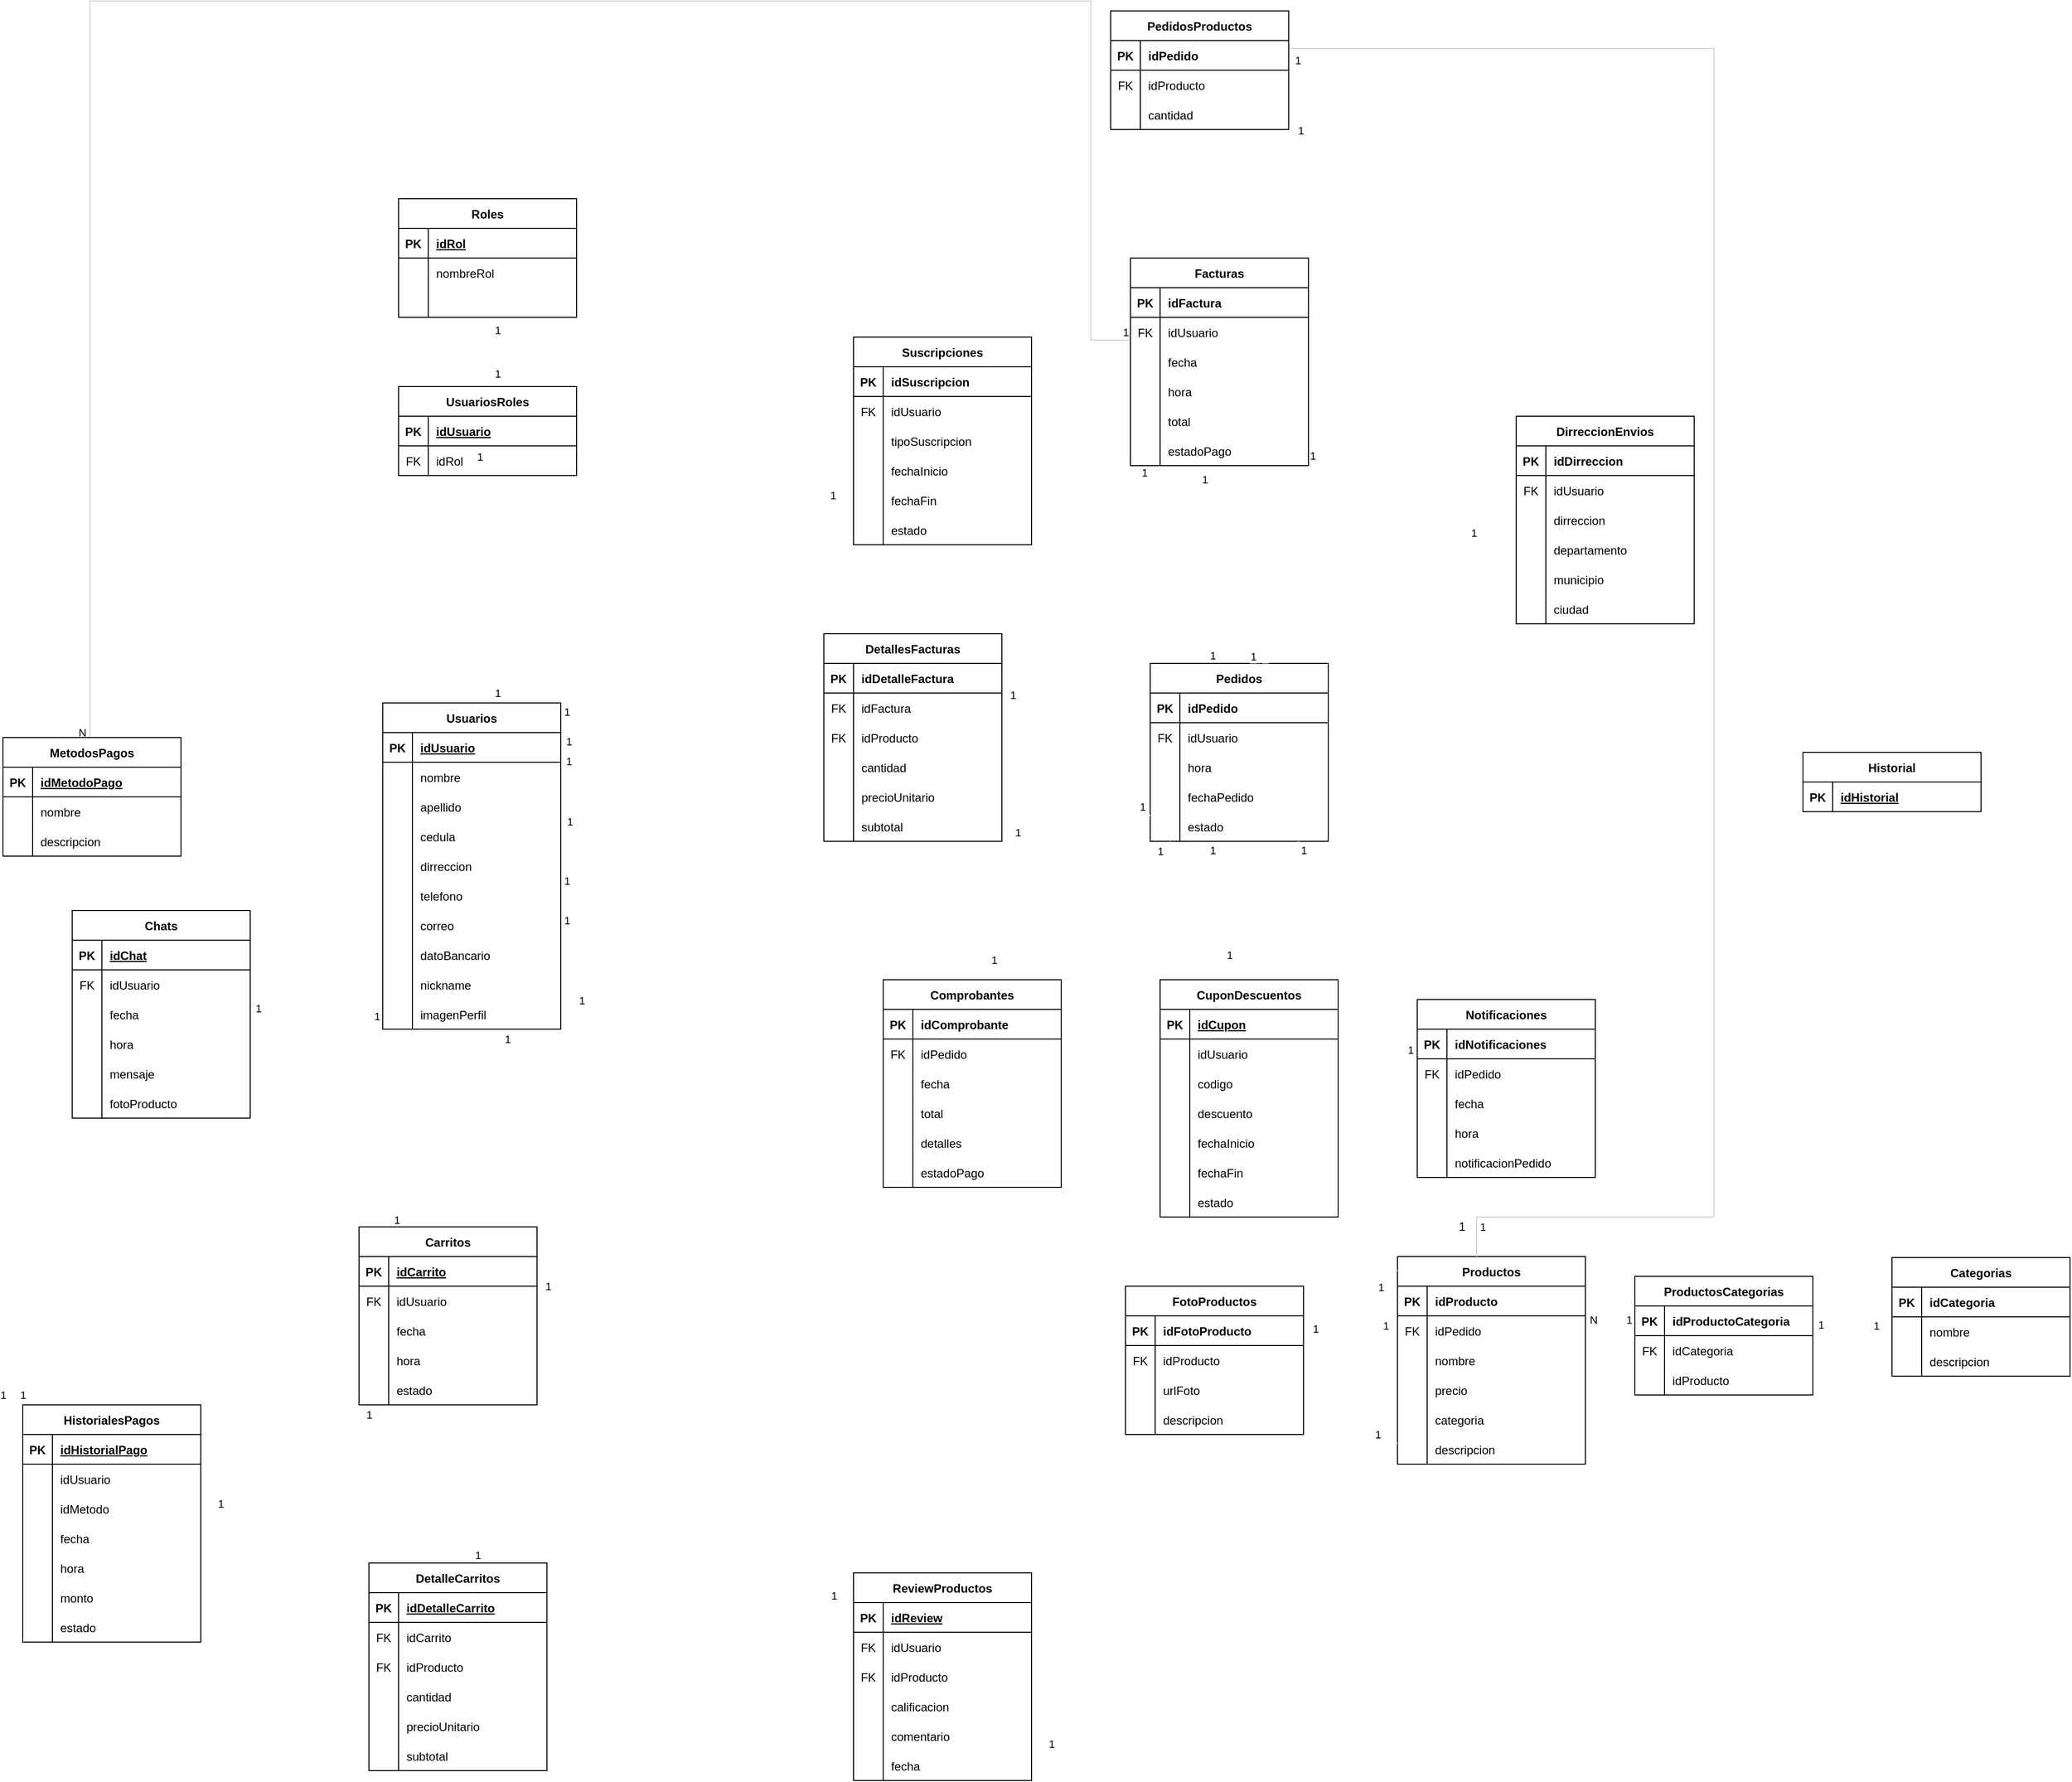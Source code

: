 <mxfile>
    <diagram id="REg8bK3iksaSxMSDPo0x" name="Página-1">
        <mxGraphModel dx="1777" dy="2181" grid="1" gridSize="10" guides="1" tooltips="1" connect="1" arrows="1" fold="1" page="1" pageScale="1" pageWidth="827" pageHeight="1169" math="0" shadow="0">
            <root>
                <mxCell id="0"/>
                <mxCell id="1" parent="0"/>
                <mxCell id="563" value="Pedidos" style="shape=table;startSize=30;container=1;collapsible=1;childLayout=tableLayout;fixedRows=1;rowLines=0;fontStyle=1;align=center;resizeLast=1;" vertex="1" parent="1">
                    <mxGeometry x="1180" width="180" height="180" as="geometry"/>
                </mxCell>
                <mxCell id="564" value="" style="shape=tableRow;horizontal=0;startSize=0;swimlaneHead=0;swimlaneBody=0;fillColor=none;collapsible=0;dropTarget=0;points=[[0,0.5],[1,0.5]];portConstraint=eastwest;top=0;left=0;right=0;bottom=1;" vertex="1" parent="563">
                    <mxGeometry y="30" width="180" height="30" as="geometry"/>
                </mxCell>
                <mxCell id="565" value="PK" style="shape=partialRectangle;connectable=0;fillColor=none;top=0;left=0;bottom=0;right=0;fontStyle=1;overflow=hidden;" vertex="1" parent="564">
                    <mxGeometry width="30" height="30" as="geometry">
                        <mxRectangle width="30" height="30" as="alternateBounds"/>
                    </mxGeometry>
                </mxCell>
                <mxCell id="566" value="idPedido" style="shape=partialRectangle;connectable=0;fillColor=none;top=0;left=0;bottom=0;right=0;align=left;spacingLeft=6;fontStyle=1;overflow=hidden;" vertex="1" parent="564">
                    <mxGeometry x="30" width="150" height="30" as="geometry">
                        <mxRectangle width="150" height="30" as="alternateBounds"/>
                    </mxGeometry>
                </mxCell>
                <mxCell id="567" value="" style="shape=tableRow;horizontal=0;startSize=0;swimlaneHead=0;swimlaneBody=0;fillColor=none;collapsible=0;dropTarget=0;points=[[0,0.5],[1,0.5]];portConstraint=eastwest;top=0;left=0;right=0;bottom=0;" vertex="1" parent="563">
                    <mxGeometry y="60" width="180" height="30" as="geometry"/>
                </mxCell>
                <mxCell id="568" value="FK" style="shape=partialRectangle;connectable=0;fillColor=none;top=0;left=0;bottom=0;right=0;editable=1;overflow=hidden;" vertex="1" parent="567">
                    <mxGeometry width="30" height="30" as="geometry">
                        <mxRectangle width="30" height="30" as="alternateBounds"/>
                    </mxGeometry>
                </mxCell>
                <mxCell id="569" value="idUsuario" style="shape=partialRectangle;connectable=0;fillColor=none;top=0;left=0;bottom=0;right=0;align=left;spacingLeft=6;overflow=hidden;" vertex="1" parent="567">
                    <mxGeometry x="30" width="150" height="30" as="geometry">
                        <mxRectangle width="150" height="30" as="alternateBounds"/>
                    </mxGeometry>
                </mxCell>
                <mxCell id="570" value="" style="shape=tableRow;horizontal=0;startSize=0;swimlaneHead=0;swimlaneBody=0;fillColor=none;collapsible=0;dropTarget=0;points=[[0,0.5],[1,0.5]];portConstraint=eastwest;top=0;left=0;right=0;bottom=0;" vertex="1" parent="563">
                    <mxGeometry y="90" width="180" height="30" as="geometry"/>
                </mxCell>
                <mxCell id="571" value="" style="shape=partialRectangle;connectable=0;fillColor=none;top=0;left=0;bottom=0;right=0;editable=1;overflow=hidden;" vertex="1" parent="570">
                    <mxGeometry width="30" height="30" as="geometry">
                        <mxRectangle width="30" height="30" as="alternateBounds"/>
                    </mxGeometry>
                </mxCell>
                <mxCell id="572" value="hora" style="shape=partialRectangle;connectable=0;fillColor=none;top=0;left=0;bottom=0;right=0;align=left;spacingLeft=6;overflow=hidden;" vertex="1" parent="570">
                    <mxGeometry x="30" width="150" height="30" as="geometry">
                        <mxRectangle width="150" height="30" as="alternateBounds"/>
                    </mxGeometry>
                </mxCell>
                <mxCell id="573" value="" style="shape=tableRow;horizontal=0;startSize=0;swimlaneHead=0;swimlaneBody=0;fillColor=none;collapsible=0;dropTarget=0;points=[[0,0.5],[1,0.5]];portConstraint=eastwest;top=0;left=0;right=0;bottom=0;" vertex="1" parent="563">
                    <mxGeometry y="120" width="180" height="30" as="geometry"/>
                </mxCell>
                <mxCell id="574" value="" style="shape=partialRectangle;connectable=0;fillColor=none;top=0;left=0;bottom=0;right=0;editable=1;overflow=hidden;" vertex="1" parent="573">
                    <mxGeometry width="30" height="30" as="geometry">
                        <mxRectangle width="30" height="30" as="alternateBounds"/>
                    </mxGeometry>
                </mxCell>
                <mxCell id="575" value="fechaPedido" style="shape=partialRectangle;connectable=0;fillColor=none;top=0;left=0;bottom=0;right=0;align=left;spacingLeft=6;overflow=hidden;" vertex="1" parent="573">
                    <mxGeometry x="30" width="150" height="30" as="geometry">
                        <mxRectangle width="150" height="30" as="alternateBounds"/>
                    </mxGeometry>
                </mxCell>
                <mxCell id="576" style="shape=tableRow;horizontal=0;startSize=0;swimlaneHead=0;swimlaneBody=0;fillColor=none;collapsible=0;dropTarget=0;points=[[0,0.5],[1,0.5]];portConstraint=eastwest;top=0;left=0;right=0;bottom=0;" vertex="1" parent="563">
                    <mxGeometry y="150" width="180" height="30" as="geometry"/>
                </mxCell>
                <mxCell id="577" style="shape=partialRectangle;connectable=0;fillColor=none;top=0;left=0;bottom=0;right=0;editable=1;overflow=hidden;" vertex="1" parent="576">
                    <mxGeometry width="30" height="30" as="geometry">
                        <mxRectangle width="30" height="30" as="alternateBounds"/>
                    </mxGeometry>
                </mxCell>
                <mxCell id="578" value="estado" style="shape=partialRectangle;connectable=0;fillColor=none;top=0;left=0;bottom=0;right=0;align=left;spacingLeft=6;overflow=hidden;" vertex="1" parent="576">
                    <mxGeometry x="30" width="150" height="30" as="geometry">
                        <mxRectangle width="150" height="30" as="alternateBounds"/>
                    </mxGeometry>
                </mxCell>
                <mxCell id="433" value="Productos" style="shape=table;startSize=30;container=1;collapsible=1;childLayout=tableLayout;fixedRows=1;rowLines=0;fontStyle=1;align=center;resizeLast=1;" vertex="1" parent="1">
                    <mxGeometry x="1430" y="600" width="190" height="210" as="geometry"/>
                </mxCell>
                <mxCell id="434" value="" style="shape=tableRow;horizontal=0;startSize=0;swimlaneHead=0;swimlaneBody=0;fillColor=none;collapsible=0;dropTarget=0;points=[[0,0.5],[1,0.5]];portConstraint=eastwest;top=0;left=0;right=0;bottom=1;" vertex="1" parent="433">
                    <mxGeometry y="30" width="190" height="30" as="geometry"/>
                </mxCell>
                <mxCell id="435" value="PK" style="shape=partialRectangle;connectable=0;fillColor=none;top=0;left=0;bottom=0;right=0;fontStyle=1;overflow=hidden;" vertex="1" parent="434">
                    <mxGeometry width="30" height="30" as="geometry">
                        <mxRectangle width="30" height="30" as="alternateBounds"/>
                    </mxGeometry>
                </mxCell>
                <mxCell id="436" value="idProducto" style="shape=partialRectangle;connectable=0;fillColor=none;top=0;left=0;bottom=0;right=0;align=left;spacingLeft=6;fontStyle=1;overflow=hidden;" vertex="1" parent="434">
                    <mxGeometry x="30" width="160" height="30" as="geometry">
                        <mxRectangle width="160" height="30" as="alternateBounds"/>
                    </mxGeometry>
                </mxCell>
                <mxCell id="437" value="" style="shape=tableRow;horizontal=0;startSize=0;swimlaneHead=0;swimlaneBody=0;fillColor=none;collapsible=0;dropTarget=0;points=[[0,0.5],[1,0.5]];portConstraint=eastwest;top=0;left=0;right=0;bottom=0;" vertex="1" parent="433">
                    <mxGeometry y="60" width="190" height="30" as="geometry"/>
                </mxCell>
                <mxCell id="438" value="FK" style="shape=partialRectangle;connectable=0;fillColor=none;top=0;left=0;bottom=0;right=0;editable=1;overflow=hidden;" vertex="1" parent="437">
                    <mxGeometry width="30" height="30" as="geometry">
                        <mxRectangle width="30" height="30" as="alternateBounds"/>
                    </mxGeometry>
                </mxCell>
                <mxCell id="439" value="idPedido" style="shape=partialRectangle;connectable=0;fillColor=none;top=0;left=0;bottom=0;right=0;align=left;spacingLeft=6;overflow=hidden;" vertex="1" parent="437">
                    <mxGeometry x="30" width="160" height="30" as="geometry">
                        <mxRectangle width="160" height="30" as="alternateBounds"/>
                    </mxGeometry>
                </mxCell>
                <mxCell id="440" value="" style="shape=tableRow;horizontal=0;startSize=0;swimlaneHead=0;swimlaneBody=0;fillColor=none;collapsible=0;dropTarget=0;points=[[0,0.5],[1,0.5]];portConstraint=eastwest;top=0;left=0;right=0;bottom=0;" vertex="1" parent="433">
                    <mxGeometry y="90" width="190" height="30" as="geometry"/>
                </mxCell>
                <mxCell id="441" value="" style="shape=partialRectangle;connectable=0;fillColor=none;top=0;left=0;bottom=0;right=0;editable=1;overflow=hidden;" vertex="1" parent="440">
                    <mxGeometry width="30" height="30" as="geometry">
                        <mxRectangle width="30" height="30" as="alternateBounds"/>
                    </mxGeometry>
                </mxCell>
                <mxCell id="442" value="nombre" style="shape=partialRectangle;connectable=0;fillColor=none;top=0;left=0;bottom=0;right=0;align=left;spacingLeft=6;overflow=hidden;" vertex="1" parent="440">
                    <mxGeometry x="30" width="160" height="30" as="geometry">
                        <mxRectangle width="160" height="30" as="alternateBounds"/>
                    </mxGeometry>
                </mxCell>
                <mxCell id="443" value="" style="shape=tableRow;horizontal=0;startSize=0;swimlaneHead=0;swimlaneBody=0;fillColor=none;collapsible=0;dropTarget=0;points=[[0,0.5],[1,0.5]];portConstraint=eastwest;top=0;left=0;right=0;bottom=0;" vertex="1" parent="433">
                    <mxGeometry y="120" width="190" height="30" as="geometry"/>
                </mxCell>
                <mxCell id="444" value="" style="shape=partialRectangle;connectable=0;fillColor=none;top=0;left=0;bottom=0;right=0;editable=1;overflow=hidden;" vertex="1" parent="443">
                    <mxGeometry width="30" height="30" as="geometry">
                        <mxRectangle width="30" height="30" as="alternateBounds"/>
                    </mxGeometry>
                </mxCell>
                <mxCell id="445" value="precio" style="shape=partialRectangle;connectable=0;fillColor=none;top=0;left=0;bottom=0;right=0;align=left;spacingLeft=6;overflow=hidden;" vertex="1" parent="443">
                    <mxGeometry x="30" width="160" height="30" as="geometry">
                        <mxRectangle width="160" height="30" as="alternateBounds"/>
                    </mxGeometry>
                </mxCell>
                <mxCell id="446" style="shape=tableRow;horizontal=0;startSize=0;swimlaneHead=0;swimlaneBody=0;fillColor=none;collapsible=0;dropTarget=0;points=[[0,0.5],[1,0.5]];portConstraint=eastwest;top=0;left=0;right=0;bottom=0;" vertex="1" parent="433">
                    <mxGeometry y="150" width="190" height="30" as="geometry"/>
                </mxCell>
                <mxCell id="447" style="shape=partialRectangle;connectable=0;fillColor=none;top=0;left=0;bottom=0;right=0;editable=1;overflow=hidden;" vertex="1" parent="446">
                    <mxGeometry width="30" height="30" as="geometry">
                        <mxRectangle width="30" height="30" as="alternateBounds"/>
                    </mxGeometry>
                </mxCell>
                <mxCell id="448" value="categoria" style="shape=partialRectangle;connectable=0;fillColor=none;top=0;left=0;bottom=0;right=0;align=left;spacingLeft=6;overflow=hidden;" vertex="1" parent="446">
                    <mxGeometry x="30" width="160" height="30" as="geometry">
                        <mxRectangle width="160" height="30" as="alternateBounds"/>
                    </mxGeometry>
                </mxCell>
                <mxCell id="449" style="shape=tableRow;horizontal=0;startSize=0;swimlaneHead=0;swimlaneBody=0;fillColor=none;collapsible=0;dropTarget=0;points=[[0,0.5],[1,0.5]];portConstraint=eastwest;top=0;left=0;right=0;bottom=0;" vertex="1" parent="433">
                    <mxGeometry y="180" width="190" height="30" as="geometry"/>
                </mxCell>
                <mxCell id="450" style="shape=partialRectangle;connectable=0;fillColor=none;top=0;left=0;bottom=0;right=0;editable=1;overflow=hidden;" vertex="1" parent="449">
                    <mxGeometry width="30" height="30" as="geometry">
                        <mxRectangle width="30" height="30" as="alternateBounds"/>
                    </mxGeometry>
                </mxCell>
                <mxCell id="451" value="descripcion" style="shape=partialRectangle;connectable=0;fillColor=none;top=0;left=0;bottom=0;right=0;align=left;spacingLeft=6;overflow=hidden;" vertex="1" parent="449">
                    <mxGeometry x="30" width="160" height="30" as="geometry">
                        <mxRectangle width="160" height="30" as="alternateBounds"/>
                    </mxGeometry>
                </mxCell>
                <mxCell id="14" style="edgeStyle=orthogonalEdgeStyle;rounded=0;html=1;endArrow=none;endFill=0;entryX=1;entryY=0.5;entryDx=0;entryDy=0;fillColor=#008a00;strokeColor=#CED3D7;fontColor=#FFFFFF;startArrow=none;exitX=0.421;exitY=0;exitDx=0;exitDy=0;exitPerimeter=0;" parent="1" source="433" edge="1">
                    <mxGeometry relative="1" as="geometry">
                        <mxPoint x="1320" y="-622.0" as="targetPoint"/>
                        <Array as="points">
                            <mxPoint x="1510" y="560"/>
                            <mxPoint x="1750" y="560"/>
                            <mxPoint x="1750" y="-622"/>
                        </Array>
                        <mxPoint x="1510" y="590" as="sourcePoint"/>
                    </mxGeometry>
                </mxCell>
                <mxCell id="15" value="N" style="edgeLabel;html=1;align=center;verticalAlign=middle;resizable=0;points=[];fontColor=#FFFFFF;" parent="14" vertex="1" connectable="0">
                    <mxGeometry x="0.976" y="3" relative="1" as="geometry">
                        <mxPoint x="-14" y="-14" as="offset"/>
                    </mxGeometry>
                </mxCell>
                <mxCell id="16" value="1" style="edgeLabel;html=1;align=center;verticalAlign=middle;resizable=0;points=[];" parent="14" vertex="1" connectable="0">
                    <mxGeometry x="-0.952" y="-1" relative="1" as="geometry">
                        <mxPoint y="9" as="offset"/>
                    </mxGeometry>
                </mxCell>
                <mxCell id="17" value="1" style="edgeLabel;html=1;align=center;verticalAlign=middle;resizable=0;points=[];" parent="14" vertex="1" connectable="0">
                    <mxGeometry x="0.971" y="1" relative="1" as="geometry">
                        <mxPoint x="-19" y="11" as="offset"/>
                    </mxGeometry>
                </mxCell>
                <mxCell id="30" style="edgeStyle=orthogonalEdgeStyle;rounded=0;html=1;exitX=0.482;exitY=0.004;exitDx=0;exitDy=0;endArrow=none;endFill=0;entryX=0;entryY=0.5;entryDx=0;entryDy=0;fillColor=#f5f5f5;strokeColor=#CED3D7;fontColor=#FFFFFF;exitPerimeter=0;" parent="1" source="296" edge="1">
                    <mxGeometry relative="1" as="geometry">
                        <mxPoint x="1160" y="-327" as="targetPoint"/>
                        <Array as="points">
                            <mxPoint x="108" y="75"/>
                            <mxPoint x="108" y="-670"/>
                            <mxPoint x="1120" y="-670"/>
                            <mxPoint x="1120" y="-327"/>
                        </Array>
                        <mxPoint x="107.5" y="70" as="sourcePoint"/>
                    </mxGeometry>
                </mxCell>
                <mxCell id="31" value="1" style="edgeLabel;html=1;align=center;verticalAlign=middle;resizable=0;points=[];fontColor=#FFFFFF;" parent="30" vertex="1" connectable="0">
                    <mxGeometry x="0.922" relative="1" as="geometry">
                        <mxPoint x="34" y="53" as="offset"/>
                    </mxGeometry>
                </mxCell>
                <mxCell id="32" value="1" style="edgeLabel;html=1;align=center;verticalAlign=middle;resizable=0;points=[];fontColor=#FFFFFF;" parent="30" vertex="1" connectable="0">
                    <mxGeometry x="-0.978" relative="1" as="geometry">
                        <mxPoint x="12" y="16" as="offset"/>
                    </mxGeometry>
                </mxCell>
                <mxCell id="33" value="1" style="edgeLabel;html=1;align=center;verticalAlign=middle;resizable=0;points=[];" parent="30" vertex="1" connectable="0">
                    <mxGeometry x="0.918" y="-2" relative="1" as="geometry">
                        <mxPoint x="37" y="39" as="offset"/>
                    </mxGeometry>
                </mxCell>
                <mxCell id="34" value="N" style="edgeLabel;html=1;align=center;verticalAlign=middle;resizable=0;points=[];" parent="30" vertex="1" connectable="0">
                    <mxGeometry x="-0.959" relative="1" as="geometry">
                        <mxPoint x="-8" y="37" as="offset"/>
                    </mxGeometry>
                </mxCell>
                <mxCell id="88" style="rounded=0;html=1;exitX=1;exitY=0.899;exitDx=0;exitDy=0;endArrow=none;endFill=0;fillColor=#008a00;strokeColor=#FFFFFF;fontColor=#FFFFFF;entryX=0.004;entryY=0.899;entryDx=0;entryDy=0;entryPerimeter=0;edgeStyle=orthogonalEdgeStyle;exitPerimeter=0;" parent="1" source="316" target="288" edge="1">
                    <mxGeometry relative="1" as="geometry">
                        <mxPoint x="390" y="367" as="targetPoint"/>
                        <mxPoint x="280" y="338" as="sourcePoint"/>
                    </mxGeometry>
                </mxCell>
                <mxCell id="89" value="1" style="edgeLabel;html=1;align=center;verticalAlign=middle;resizable=0;points=[];fontColor=#FFFFFF;" parent="88" vertex="1" connectable="0">
                    <mxGeometry x="0.755" y="-1" relative="1" as="geometry">
                        <mxPoint x="11" y="9" as="offset"/>
                    </mxGeometry>
                </mxCell>
                <mxCell id="90" value="N" style="edgeLabel;html=1;align=center;verticalAlign=middle;resizable=0;points=[];fontColor=#FFFFFF;" parent="88" vertex="1" connectable="0">
                    <mxGeometry x="-0.874" y="-1" relative="1" as="geometry">
                        <mxPoint y="11" as="offset"/>
                    </mxGeometry>
                </mxCell>
                <mxCell id="91" value="1" style="edgeLabel;html=1;align=center;verticalAlign=middle;resizable=0;points=[];" parent="88" vertex="1" connectable="0">
                    <mxGeometry x="-0.878" relative="1" as="geometry">
                        <mxPoint y="-18" as="offset"/>
                    </mxGeometry>
                </mxCell>
                <mxCell id="92" value="1" style="edgeLabel;html=1;align=center;verticalAlign=middle;resizable=0;points=[];" parent="88" vertex="1" connectable="0">
                    <mxGeometry x="0.883" y="1" relative="1" as="geometry">
                        <mxPoint x="1" y="-9" as="offset"/>
                    </mxGeometry>
                </mxCell>
                <mxCell id="93" style="edgeStyle=orthogonalEdgeStyle;rounded=0;html=1;endArrow=none;endFill=0;fillColor=#008a00;strokeColor=#FFFFFF;fontColor=#FFFFFF;exitX=-0.003;exitY=1.009;exitDx=0;exitDy=0;exitPerimeter=0;" parent="1" source="357" edge="1">
                    <mxGeometry relative="1" as="geometry">
                        <mxPoint x="485" y="910.0" as="targetPoint"/>
                        <Array as="points">
                            <mxPoint x="380" y="759"/>
                            <mxPoint x="380" y="759"/>
                            <mxPoint x="380" y="860"/>
                            <mxPoint x="485" y="860"/>
                        </Array>
                        <mxPoint x="380" y="760" as="sourcePoint"/>
                    </mxGeometry>
                </mxCell>
                <mxCell id="94" value="1" style="edgeLabel;html=1;align=center;verticalAlign=middle;resizable=0;points=[];fontColor=#FFFFFF;" parent="93" vertex="1" connectable="0">
                    <mxGeometry x="-0.716" y="-4" relative="1" as="geometry">
                        <mxPoint y="-28" as="offset"/>
                    </mxGeometry>
                </mxCell>
                <mxCell id="95" value="N" style="edgeLabel;html=1;align=center;verticalAlign=middle;resizable=0;points=[];fontColor=#FFFFFF;" parent="93" vertex="1" connectable="0">
                    <mxGeometry x="0.663" relative="1" as="geometry">
                        <mxPoint x="-15" y="36" as="offset"/>
                    </mxGeometry>
                </mxCell>
                <mxCell id="96" value="1" style="edgeLabel;html=1;align=center;verticalAlign=middle;resizable=0;points=[];" parent="93" vertex="1" connectable="0">
                    <mxGeometry x="0.704" y="-1" relative="1" as="geometry">
                        <mxPoint x="16" y="31" as="offset"/>
                    </mxGeometry>
                </mxCell>
                <mxCell id="97" value="1" style="edgeLabel;html=1;align=center;verticalAlign=middle;resizable=0;points=[];" parent="93" vertex="1" connectable="0">
                    <mxGeometry x="-0.565" y="-2" relative="1" as="geometry">
                        <mxPoint x="12" y="-48" as="offset"/>
                    </mxGeometry>
                </mxCell>
                <mxCell id="98" style="edgeStyle=orthogonalEdgeStyle;rounded=0;html=1;endArrow=none;endFill=0;fillColor=#008a00;strokeColor=#FFFFFF;fontColor=#FFFFFF;entryX=1.006;entryY=0.071;entryDx=0;entryDy=0;entryPerimeter=0;" parent="1" edge="1" target="417">
                    <mxGeometry relative="1" as="geometry">
                        <Array as="points">
                            <mxPoint x="1380" y="789"/>
                            <mxPoint x="1380" y="1102"/>
                        </Array>
                        <mxPoint x="1070" y="1103" as="targetPoint"/>
                        <mxPoint x="1430" y="789.0" as="sourcePoint"/>
                    </mxGeometry>
                </mxCell>
                <mxCell id="99" value="N" style="edgeLabel;html=1;align=center;verticalAlign=middle;resizable=0;points=[];fontColor=#FFFFFF;" parent="98" vertex="1" connectable="0">
                    <mxGeometry x="0.901" y="3" relative="1" as="geometry">
                        <mxPoint x="-15" y="8" as="offset"/>
                    </mxGeometry>
                </mxCell>
                <mxCell id="100" value="1" style="edgeLabel;html=1;align=center;verticalAlign=middle;resizable=0;points=[];fontColor=#FFFFFF;" parent="98" vertex="1" connectable="0">
                    <mxGeometry x="-0.824" y="2" relative="1" as="geometry">
                        <mxPoint x="28" as="offset"/>
                    </mxGeometry>
                </mxCell>
                <mxCell id="101" value="1" style="edgeLabel;html=1;align=center;verticalAlign=middle;resizable=0;points=[];" parent="98" vertex="1" connectable="0">
                    <mxGeometry x="0.926" y="2" relative="1" as="geometry">
                        <mxPoint x="-6" y="-11" as="offset"/>
                    </mxGeometry>
                </mxCell>
                <mxCell id="102" value="1" style="edgeLabel;html=1;align=center;verticalAlign=middle;resizable=0;points=[];" parent="98" vertex="1" connectable="0">
                    <mxGeometry x="-0.887" y="-3" relative="1" as="geometry">
                        <mxPoint x="18" y="-6" as="offset"/>
                    </mxGeometry>
                </mxCell>
                <mxCell id="103" style="edgeStyle=orthogonalEdgeStyle;rounded=0;html=1;entryX=-0.004;entryY=0.772;entryDx=0;entryDy=0;entryPerimeter=0;endArrow=none;endFill=0;fillColor=#008a00;strokeColor=#FFFFFF;fontColor=#FFFFFF;exitX=0.999;exitY=0.764;exitDx=0;exitDy=0;exitPerimeter=0;" parent="1" source="421" target="437" edge="1">
                    <mxGeometry relative="1" as="geometry">
                        <mxPoint x="1340" y="683.032" as="sourcePoint"/>
                        <mxPoint x="1428.08" y="683.032" as="targetPoint"/>
                    </mxGeometry>
                </mxCell>
                <mxCell id="104" value="N" style="edgeLabel;html=1;align=center;verticalAlign=middle;resizable=0;points=[];fontColor=#FFFFFF;" parent="103" vertex="1" connectable="0">
                    <mxGeometry x="-0.758" relative="1" as="geometry">
                        <mxPoint y="11" as="offset"/>
                    </mxGeometry>
                </mxCell>
                <mxCell id="105" value="1" style="edgeLabel;html=1;align=center;verticalAlign=middle;resizable=0;points=[];fontColor=#FFFFFF;" parent="103" vertex="1" connectable="0">
                    <mxGeometry x="0.633" y="-2" relative="1" as="geometry">
                        <mxPoint y="15" as="offset"/>
                    </mxGeometry>
                </mxCell>
                <mxCell id="106" value="1" style="edgeLabel;html=1;align=center;verticalAlign=middle;resizable=0;points=[];" parent="103" vertex="1" connectable="0">
                    <mxGeometry x="-0.712" y="1" relative="1" as="geometry">
                        <mxPoint x="-2" y="-9" as="offset"/>
                    </mxGeometry>
                </mxCell>
                <mxCell id="107" value="1" style="edgeLabel;html=1;align=center;verticalAlign=middle;resizable=0;points=[];" parent="103" vertex="1" connectable="0">
                    <mxGeometry x="0.749" relative="1" as="geometry">
                        <mxPoint y="-13" as="offset"/>
                    </mxGeometry>
                </mxCell>
                <mxCell id="108" style="rounded=0;html=1;endArrow=none;endFill=0;entryX=-0.009;entryY=0.35;entryDx=0;entryDy=0;entryPerimeter=0;fillColor=#008a00;strokeColor=#FFFFFF;fontColor=#FFFFFF;edgeStyle=orthogonalEdgeStyle;" parent="1" target="497" edge="1">
                    <mxGeometry relative="1" as="geometry">
                        <mxPoint x="1446" y="411.016" as="targetPoint"/>
                        <mxPoint x="1330" y="180" as="sourcePoint"/>
                    </mxGeometry>
                </mxCell>
                <mxCell id="109" value="1" style="edgeLabel;html=1;align=center;verticalAlign=middle;resizable=0;points=[];fontColor=#FFFFFF;" parent="108" vertex="1" connectable="0">
                    <mxGeometry x="-0.908" y="-1" relative="1" as="geometry">
                        <mxPoint x="-7" y="-8" as="offset"/>
                    </mxGeometry>
                </mxCell>
                <mxCell id="110" value="N" style="edgeLabel;html=1;align=center;verticalAlign=middle;resizable=0;points=[];fontColor=#FFFFFF;" parent="108" vertex="1" connectable="0">
                    <mxGeometry x="0.799" y="1" relative="1" as="geometry">
                        <mxPoint x="31" y="11" as="offset"/>
                    </mxGeometry>
                </mxCell>
                <mxCell id="111" value="1" style="edgeLabel;html=1;align=center;verticalAlign=middle;resizable=0;points=[];" parent="108" vertex="1" connectable="0">
                    <mxGeometry x="0.927" y="1" relative="1" as="geometry">
                        <mxPoint x="7" y="-19" as="offset"/>
                    </mxGeometry>
                </mxCell>
                <mxCell id="112" value="1" style="edgeLabel;html=1;align=center;verticalAlign=middle;resizable=0;points=[];" parent="108" vertex="1" connectable="0">
                    <mxGeometry x="-0.952" y="2" relative="1" as="geometry">
                        <mxPoint x="3" as="offset"/>
                    </mxGeometry>
                </mxCell>
                <mxCell id="113" style="edgeStyle=orthogonalEdgeStyle;rounded=0;html=1;entryX=0.611;entryY=0;entryDx=0;entryDy=0;endArrow=none;endFill=0;fillColor=#008a00;strokeColor=#FFFFFF;fontColor=#FFFFFF;entryPerimeter=0;exitX=1.003;exitY=0.944;exitDx=0;exitDy=0;exitPerimeter=0;" parent="1" source="645" target="563" edge="1">
                    <mxGeometry relative="1" as="geometry">
                        <Array as="points">
                            <mxPoint x="1350" y="-232"/>
                            <mxPoint x="1350" y="-98"/>
                            <mxPoint x="1290" y="-98"/>
                        </Array>
                        <mxPoint x="1330" y="-230.971" as="sourcePoint"/>
                        <mxPoint x="1290" y="-5" as="targetPoint"/>
                    </mxGeometry>
                </mxCell>
                <mxCell id="114" value="1" style="edgeLabel;html=1;align=center;verticalAlign=middle;resizable=0;points=[];fontColor=#FFFFFF;" parent="113" vertex="1" connectable="0">
                    <mxGeometry x="0.908" relative="1" as="geometry">
                        <mxPoint x="6" y="6" as="offset"/>
                    </mxGeometry>
                </mxCell>
                <mxCell id="115" value="1" style="edgeLabel;html=1;align=center;verticalAlign=middle;resizable=0;points=[];fontColor=#FFFFFF;" parent="113" vertex="1" connectable="0">
                    <mxGeometry x="-0.763" y="1" relative="1" as="geometry">
                        <mxPoint x="6" y="-4" as="offset"/>
                    </mxGeometry>
                </mxCell>
                <mxCell id="116" value="1" style="edgeLabel;html=1;align=center;verticalAlign=middle;resizable=0;points=[];" parent="113" vertex="1" connectable="0">
                    <mxGeometry x="-0.694" y="2" relative="1" as="geometry">
                        <mxPoint x="-8" y="-15" as="offset"/>
                    </mxGeometry>
                </mxCell>
                <mxCell id="117" value="1" style="edgeLabel;html=1;align=center;verticalAlign=middle;resizable=0;points=[];" parent="113" vertex="1" connectable="0">
                    <mxGeometry x="0.785" y="-3" relative="1" as="geometry">
                        <mxPoint x="-3" y="25" as="offset"/>
                    </mxGeometry>
                </mxCell>
                <mxCell id="118" style="edgeStyle=orthogonalEdgeStyle;rounded=0;html=1;endArrow=none;endFill=0;fillColor=#008a00;strokeColor=#FFFFFF;fontColor=#FFFFFF;entryX=1.007;entryY=0.631;entryDx=0;entryDy=0;entryPerimeter=0;exitX=0.464;exitY=1.018;exitDx=0;exitDy=0;exitPerimeter=0;" parent="1" source="648" target="258" edge="1">
                    <mxGeometry relative="1" as="geometry">
                        <Array as="points">
                            <mxPoint x="1245" y="-200"/>
                            <mxPoint x="1245" y="-90"/>
                            <mxPoint x="740" y="-90"/>
                            <mxPoint x="740" y="89"/>
                        </Array>
                        <mxPoint x="600" y="90" as="targetPoint"/>
                        <mxPoint x="1245" y="-190" as="sourcePoint"/>
                    </mxGeometry>
                </mxCell>
                <mxCell id="119" value="N" style="edgeLabel;html=1;align=center;verticalAlign=middle;resizable=0;points=[];fontColor=#FFFFFF;" parent="118" vertex="1" connectable="0">
                    <mxGeometry x="-0.947" y="1" relative="1" as="geometry">
                        <mxPoint x="8" y="-10" as="offset"/>
                    </mxGeometry>
                </mxCell>
                <mxCell id="120" value="1" style="edgeLabel;html=1;align=center;verticalAlign=middle;resizable=0;points=[];" parent="118" vertex="1" connectable="0">
                    <mxGeometry x="-0.959" y="-3" relative="1" as="geometry">
                        <mxPoint x="-7" y="-5" as="offset"/>
                    </mxGeometry>
                </mxCell>
                <mxCell id="121" value="1" style="edgeLabel;html=1;align=center;verticalAlign=middle;resizable=0;points=[];" parent="118" vertex="1" connectable="0">
                    <mxGeometry x="0.828" relative="1" as="geometry">
                        <mxPoint x="-75" y="10" as="offset"/>
                    </mxGeometry>
                </mxCell>
                <mxCell id="122" value="1" style="edgeLabel;html=1;align=center;verticalAlign=middle;resizable=0;points=[];" parent="118" vertex="1" connectable="0">
                    <mxGeometry x="0.852" y="-1" relative="1" as="geometry">
                        <mxPoint x="-64" y="-9" as="offset"/>
                    </mxGeometry>
                </mxCell>
                <mxCell id="123" style="edgeStyle=orthogonalEdgeStyle;rounded=0;html=1;endArrow=none;endFill=0;fillColor=#008a00;strokeColor=#FFFFFF;fontColor=#FFFFFF;" parent="1" source="244" edge="1">
                    <mxGeometry relative="1" as="geometry">
                        <Array as="points">
                            <mxPoint x="510" y="-50"/>
                            <mxPoint x="530" y="-50"/>
                        </Array>
                        <mxPoint x="505" y="-144.0" as="sourcePoint"/>
                        <mxPoint x="530" y="40" as="targetPoint"/>
                    </mxGeometry>
                </mxCell>
                <mxCell id="124" value="1" style="edgeLabel;html=1;align=center;verticalAlign=middle;resizable=0;points=[];fontColor=#FFFFFF;" parent="123" vertex="1" connectable="0">
                    <mxGeometry x="0.62" y="2" relative="1" as="geometry">
                        <mxPoint x="8" y="38" as="offset"/>
                    </mxGeometry>
                </mxCell>
                <mxCell id="125" value="N" style="edgeLabel;html=1;align=center;verticalAlign=middle;resizable=0;points=[];fontColor=#FFFFFF;" parent="123" vertex="1" connectable="0">
                    <mxGeometry x="-0.764" y="-1" relative="1" as="geometry">
                        <mxPoint x="9" y="-41" as="offset"/>
                    </mxGeometry>
                </mxCell>
                <mxCell id="126" value="1" style="edgeLabel;html=1;align=center;verticalAlign=middle;resizable=0;points=[];" parent="123" vertex="1" connectable="0">
                    <mxGeometry x="0.749" y="-2" relative="1" as="geometry">
                        <mxPoint x="-8" y="21" as="offset"/>
                    </mxGeometry>
                </mxCell>
                <mxCell id="127" value="1" style="edgeLabel;html=1;align=center;verticalAlign=middle;resizable=0;points=[];" parent="123" vertex="1" connectable="0">
                    <mxGeometry x="-0.678" y="-1" relative="1" as="geometry">
                        <mxPoint x="-7" y="-59" as="offset"/>
                    </mxGeometry>
                </mxCell>
                <mxCell id="132" style="edgeStyle=none;html=1;endArrow=none;endFill=0;fillColor=#008a00;strokeColor=#FFFFFF;fontColor=#FFFFFF;" parent="1" edge="1">
                    <mxGeometry relative="1" as="geometry">
                        <mxPoint x="510" y="-280" as="targetPoint"/>
                        <mxPoint x="509.421" y="-350" as="sourcePoint"/>
                    </mxGeometry>
                </mxCell>
                <mxCell id="133" value="1" style="edgeLabel;html=1;align=center;verticalAlign=middle;resizable=0;points=[];fontColor=#FFFFFF;" parent="132" vertex="1" connectable="0">
                    <mxGeometry x="-0.449" y="-2" relative="1" as="geometry">
                        <mxPoint x="-8" y="-9" as="offset"/>
                    </mxGeometry>
                </mxCell>
                <mxCell id="134" value="N" style="edgeLabel;html=1;align=center;verticalAlign=middle;resizable=0;points=[];fontColor=#FFFFFF;" parent="132" vertex="1" connectable="0">
                    <mxGeometry x="0.67" y="2" relative="1" as="geometry">
                        <mxPoint x="-12" as="offset"/>
                    </mxGeometry>
                </mxCell>
                <mxCell id="135" value="1" style="edgeLabel;html=1;align=center;verticalAlign=middle;resizable=0;points=[];" parent="132" vertex="1" connectable="0">
                    <mxGeometry x="-0.647" y="-1" relative="1" as="geometry">
                        <mxPoint x="11" as="offset"/>
                    </mxGeometry>
                </mxCell>
                <mxCell id="136" value="1" style="edgeLabel;html=1;align=center;verticalAlign=middle;resizable=0;points=[];" parent="132" vertex="1" connectable="0">
                    <mxGeometry x="0.62" y="-2" relative="1" as="geometry">
                        <mxPoint x="12" as="offset"/>
                    </mxGeometry>
                </mxCell>
                <mxCell id="137" style="edgeStyle=none;html=1;exitX=0;exitY=0.5;exitDx=0;exitDy=0;endArrow=none;endFill=0;entryX=1.01;entryY=0.056;entryDx=0;entryDy=0;entryPerimeter=0;fillColor=#008a00;strokeColor=#FFFFFF;fontColor=#FFFFFF;rounded=0;" parent="1" target="257" edge="1">
                    <mxGeometry relative="1" as="geometry">
                        <mxPoint x="612.4" y="58.87" as="targetPoint"/>
                        <Array as="points">
                            <mxPoint x="670" y="-155"/>
                            <mxPoint x="670" y="-60"/>
                            <mxPoint x="670" y="59"/>
                        </Array>
                        <mxPoint x="880" y="-155" as="sourcePoint"/>
                    </mxGeometry>
                </mxCell>
                <mxCell id="138" value="&amp;nbsp;N" style="edgeLabel;html=1;align=center;verticalAlign=middle;resizable=0;points=[];fontColor=#FFFFFF;" parent="137" vertex="1" connectable="0">
                    <mxGeometry x="-0.903" y="3" relative="1" as="geometry">
                        <mxPoint y="12" as="offset"/>
                    </mxGeometry>
                </mxCell>
                <mxCell id="139" value="1" style="edgeLabel;html=1;align=center;verticalAlign=middle;resizable=0;points=[];fontColor=#FFFFFF;" parent="137" vertex="1" connectable="0">
                    <mxGeometry x="0.942" y="3" relative="1" as="geometry">
                        <mxPoint x="-11" y="6" as="offset"/>
                    </mxGeometry>
                </mxCell>
                <mxCell id="140" value="1" style="edgeLabel;html=1;align=center;verticalAlign=middle;resizable=0;points=[];" parent="137" vertex="1" connectable="0">
                    <mxGeometry x="-0.918" y="-1" relative="1" as="geometry">
                        <mxPoint y="-14" as="offset"/>
                    </mxGeometry>
                </mxCell>
                <mxCell id="295" value="1" style="edgeLabel;html=1;align=center;verticalAlign=middle;resizable=0;points=[];" parent="137" vertex="1" connectable="0">
                    <mxGeometry x="0.953" y="-1" relative="1" as="geometry">
                        <mxPoint x="-8" y="-9" as="offset"/>
                    </mxGeometry>
                </mxCell>
                <mxCell id="141" style="edgeStyle=orthogonalEdgeStyle;rounded=0;html=1;endArrow=none;endFill=0;entryX=0.641;entryY=1.003;entryDx=0;entryDy=0;entryPerimeter=0;fillColor=#008a00;strokeColor=#FFFFFF;fontColor=#FFFFFF;exitX=1;exitY=0.795;exitDx=0;exitDy=0;exitPerimeter=0;" parent="1" source="364" target="288" edge="1">
                    <mxGeometry relative="1" as="geometry">
                        <mxPoint x="520.24" y="410.172" as="targetPoint"/>
                        <Array as="points">
                            <mxPoint x="310" y="834"/>
                            <mxPoint x="310" y="520"/>
                            <mxPoint x="519" y="520"/>
                        </Array>
                        <mxPoint x="230" y="834" as="sourcePoint"/>
                    </mxGeometry>
                </mxCell>
                <mxCell id="142" value="N" style="edgeLabel;html=1;align=center;verticalAlign=middle;resizable=0;points=[];fontColor=#FFFFFF;" parent="141" vertex="1" connectable="0">
                    <mxGeometry x="-0.947" y="2" relative="1" as="geometry">
                        <mxPoint y="-12" as="offset"/>
                    </mxGeometry>
                </mxCell>
                <mxCell id="143" value="1" style="edgeLabel;html=1;align=center;verticalAlign=middle;resizable=0;points=[];fontColor=#FFFFFF;" parent="141" vertex="1" connectable="0">
                    <mxGeometry x="0.918" y="-1" relative="1" as="geometry">
                        <mxPoint x="-11" y="-21" as="offset"/>
                    </mxGeometry>
                </mxCell>
                <mxCell id="144" value="1" style="edgeLabel;html=1;align=center;verticalAlign=middle;resizable=0;points=[];" parent="141" vertex="1" connectable="0">
                    <mxGeometry x="-0.949" relative="1" as="geometry">
                        <mxPoint y="16" as="offset"/>
                    </mxGeometry>
                </mxCell>
                <mxCell id="145" value="1" style="edgeLabel;html=1;align=center;verticalAlign=middle;resizable=0;points=[];" parent="141" vertex="1" connectable="0">
                    <mxGeometry x="0.928" y="-2" relative="1" as="geometry">
                        <mxPoint x="8" y="-18" as="offset"/>
                    </mxGeometry>
                </mxCell>
                <mxCell id="146" style="edgeStyle=orthogonalEdgeStyle;rounded=0;html=1;endArrow=none;endFill=0;fillColor=#008a00;strokeColor=#FFFFFF;fontColor=#FFFFFF;exitX=1.001;exitY=0.669;exitDx=0;exitDy=0;exitPerimeter=0;entryX=0.389;entryY=1.038;entryDx=0;entryDy=0;entryPerimeter=0;" parent="1" source="279" target="576" edge="1">
                    <mxGeometry relative="1" as="geometry">
                        <mxPoint x="1249.957" y="195.0" as="targetPoint"/>
                        <Array as="points">
                            <mxPoint x="1250" y="270"/>
                        </Array>
                        <mxPoint x="610" y="270.037" as="sourcePoint"/>
                    </mxGeometry>
                </mxCell>
                <mxCell id="147" value="1" style="edgeLabel;html=1;align=center;verticalAlign=middle;resizable=0;points=[];fontColor=#FFFFFF;" parent="146" vertex="1" connectable="0">
                    <mxGeometry x="-0.836" y="-2" relative="1" as="geometry">
                        <mxPoint x="-55" y="8" as="offset"/>
                    </mxGeometry>
                </mxCell>
                <mxCell id="148" value="N" style="edgeLabel;html=1;align=center;verticalAlign=middle;resizable=0;points=[];fontColor=#FFFFFF;" parent="146" vertex="1" connectable="0">
                    <mxGeometry x="0.946" relative="1" as="geometry">
                        <mxPoint x="7" y="-14" as="offset"/>
                    </mxGeometry>
                </mxCell>
                <mxCell id="149" value="1" style="edgeLabel;html=1;align=center;verticalAlign=middle;resizable=0;points=[];" parent="146" vertex="1" connectable="0">
                    <mxGeometry x="0.955" y="2" relative="1" as="geometry">
                        <mxPoint x="-5" y="-9" as="offset"/>
                    </mxGeometry>
                </mxCell>
                <mxCell id="150" value="1" style="edgeLabel;html=1;align=center;verticalAlign=middle;resizable=0;points=[];" parent="146" vertex="1" connectable="0">
                    <mxGeometry x="-0.926" y="1" relative="1" as="geometry">
                        <mxPoint x="-22" y="-9" as="offset"/>
                    </mxGeometry>
                </mxCell>
                <mxCell id="151" style="edgeStyle=orthogonalEdgeStyle;rounded=0;html=1;endArrow=none;endFill=0;entryX=-0.001;entryY=0.228;entryDx=0;entryDy=0;entryPerimeter=0;fillColor=#008a00;strokeColor=#FFFFFF;fontColor=#FFFFFF;exitX=1;exitY=0.5;exitDx=0;exitDy=0;" parent="1" source="288" target="402" edge="1">
                    <mxGeometry relative="1" as="geometry">
                        <mxPoint x="864.68" y="961.424" as="targetPoint"/>
                        <mxPoint x="610" y="324.037" as="sourcePoint"/>
                    </mxGeometry>
                </mxCell>
                <mxCell id="152" value="1" style="edgeLabel;html=1;align=center;verticalAlign=middle;resizable=0;points=[];fontColor=#FFFFFF;" parent="151" vertex="1" connectable="0">
                    <mxGeometry x="-0.953" y="2" relative="1" as="geometry">
                        <mxPoint y="18" as="offset"/>
                    </mxGeometry>
                </mxCell>
                <mxCell id="153" value="N" style="edgeLabel;html=1;align=center;verticalAlign=middle;resizable=0;points=[];fontColor=#FFFFFF;" parent="151" vertex="1" connectable="0">
                    <mxGeometry x="0.95" y="4" relative="1" as="geometry">
                        <mxPoint y="20" as="offset"/>
                    </mxGeometry>
                </mxCell>
                <mxCell id="154" value="1" style="edgeLabel;html=1;align=center;verticalAlign=middle;resizable=0;points=[];" parent="151" vertex="1" connectable="0">
                    <mxGeometry x="0.956" relative="1" as="geometry">
                        <mxPoint y="-14" as="offset"/>
                    </mxGeometry>
                </mxCell>
                <mxCell id="155" value="1" style="edgeLabel;html=1;align=center;verticalAlign=middle;resizable=0;points=[];" parent="151" vertex="1" connectable="0">
                    <mxGeometry x="-0.95" y="1" relative="1" as="geometry">
                        <mxPoint x="-2" y="-13" as="offset"/>
                    </mxGeometry>
                </mxCell>
                <mxCell id="156" style="edgeStyle=orthogonalEdgeStyle;rounded=0;html=1;endArrow=none;endFill=0;fillColor=#008a00;strokeColor=#FFFFFF;fontColor=#FFFFFF;exitX=0.089;exitY=1;exitDx=0;exitDy=0;exitPerimeter=0;entryX=0.174;entryY=0.002;entryDx=0;entryDy=0;entryPerimeter=0;" parent="1" source="288" target="331" edge="1">
                    <mxGeometry relative="1" as="geometry">
                        <mxPoint x="410.02" y="560" as="targetPoint"/>
                        <Array as="points">
                            <mxPoint x="420" y="430"/>
                            <mxPoint x="410" y="430"/>
                            <mxPoint x="410" y="570"/>
                        </Array>
                        <mxPoint x="430" y="380" as="sourcePoint"/>
                    </mxGeometry>
                </mxCell>
                <mxCell id="157" value="1" style="edgeLabel;html=1;align=center;verticalAlign=middle;resizable=0;points=[];fontColor=#FFFFFF;" parent="156" vertex="1" connectable="0">
                    <mxGeometry x="-0.748" y="-3" relative="1" as="geometry">
                        <mxPoint x="-4" y="-16" as="offset"/>
                    </mxGeometry>
                </mxCell>
                <mxCell id="158" value="1" style="edgeLabel;html=1;align=center;verticalAlign=middle;resizable=0;points=[];fontColor=#FFFFFF;" parent="156" vertex="1" connectable="0">
                    <mxGeometry x="0.857" relative="1" as="geometry">
                        <mxPoint x="-6" y="4" as="offset"/>
                    </mxGeometry>
                </mxCell>
                <mxCell id="294" value="1" style="edgeLabel;html=1;align=center;verticalAlign=middle;resizable=0;points=[];" parent="156" vertex="1" connectable="0">
                    <mxGeometry x="0.917" y="-1" relative="1" as="geometry">
                        <mxPoint x="9" as="offset"/>
                    </mxGeometry>
                </mxCell>
                <mxCell id="159" style="edgeStyle=orthogonalEdgeStyle;rounded=0;html=1;entryX=0.5;entryY=0;entryDx=0;entryDy=0;endArrow=none;endFill=0;fillColor=#008a00;strokeColor=#FFFFFF;fontColor=#FFFFFF;exitX=1.007;exitY=0.607;exitDx=0;exitDy=0;exitPerimeter=0;" parent="1" source="273" edge="1">
                    <mxGeometry relative="1" as="geometry">
                        <Array as="points">
                            <mxPoint x="610" y="208"/>
                            <mxPoint x="610" y="250"/>
                            <mxPoint x="1275" y="250"/>
                        </Array>
                        <mxPoint x="610" y="180.037" as="sourcePoint"/>
                        <mxPoint x="1275" y="320" as="targetPoint"/>
                    </mxGeometry>
                </mxCell>
                <mxCell id="160" value="1" style="edgeLabel;html=1;align=center;verticalAlign=middle;resizable=0;points=[];fontColor=#FFFFFF;" parent="159" vertex="1" connectable="0">
                    <mxGeometry x="-0.861" y="-1" relative="1" as="geometry">
                        <mxPoint x="-19" y="-39" as="offset"/>
                    </mxGeometry>
                </mxCell>
                <mxCell id="161" value="N" style="edgeLabel;html=1;align=center;verticalAlign=middle;resizable=0;points=[];fontColor=#FFFFFF;" parent="159" vertex="1" connectable="0">
                    <mxGeometry x="0.93" relative="1" as="geometry">
                        <mxPoint x="15" as="offset"/>
                    </mxGeometry>
                </mxCell>
                <mxCell id="162" value="1" style="edgeLabel;html=1;align=center;verticalAlign=middle;resizable=0;points=[];" parent="159" vertex="1" connectable="0">
                    <mxGeometry x="0.938" y="-2" relative="1" as="geometry">
                        <mxPoint x="-13" as="offset"/>
                    </mxGeometry>
                </mxCell>
                <mxCell id="163" value="1" style="edgeLabel;html=1;align=center;verticalAlign=middle;resizable=0;points=[];" parent="159" vertex="1" connectable="0">
                    <mxGeometry x="-0.869" relative="1" as="geometry">
                        <mxPoint x="-20" y="-16" as="offset"/>
                    </mxGeometry>
                </mxCell>
                <mxCell id="164" style="edgeStyle=orthogonalEdgeStyle;rounded=0;html=1;endArrow=none;endFill=0;fillColor=#008a00;strokeColor=#FFFFFF;fontColor=#FFFFFF;exitX=1.006;exitY=0.405;exitDx=0;exitDy=0;exitPerimeter=0;entryX=0.111;entryY=1.005;entryDx=0;entryDy=0;entryPerimeter=0;" parent="1" source="335" target="576" edge="1">
                    <mxGeometry relative="1" as="geometry">
                        <Array as="points">
                            <mxPoint x="790" y="642"/>
                            <mxPoint x="790" y="230"/>
                            <mxPoint x="1200" y="230"/>
                        </Array>
                        <mxPoint x="589.0" y="643.053" as="sourcePoint"/>
                        <mxPoint x="1210" y="200" as="targetPoint"/>
                    </mxGeometry>
                </mxCell>
                <mxCell id="165" value="1" style="edgeLabel;html=1;align=center;verticalAlign=middle;resizable=0;points=[];fontColor=#FFFFFF;" parent="164" vertex="1" connectable="0">
                    <mxGeometry x="-0.95" y="-1" relative="1" as="geometry">
                        <mxPoint x="-18" y="6" as="offset"/>
                    </mxGeometry>
                </mxCell>
                <mxCell id="166" value="1" style="edgeLabel;html=1;align=center;verticalAlign=middle;resizable=0;points=[];fontColor=#FFFFFF;" parent="164" vertex="1" connectable="0">
                    <mxGeometry x="0.922" y="3" relative="1" as="geometry">
                        <mxPoint x="13" y="-33" as="offset"/>
                    </mxGeometry>
                </mxCell>
                <mxCell id="167" value="1" style="edgeLabel;html=1;align=center;verticalAlign=middle;resizable=0;points=[];" parent="164" vertex="1" connectable="0">
                    <mxGeometry x="0.909" relative="1" as="geometry">
                        <mxPoint x="-10" y="-40" as="offset"/>
                    </mxGeometry>
                </mxCell>
                <mxCell id="168" value="1" style="edgeLabel;html=1;align=center;verticalAlign=middle;resizable=0;points=[];" parent="164" vertex="1" connectable="0">
                    <mxGeometry x="-0.897" y="-2" relative="1" as="geometry">
                        <mxPoint x="-47" y="-14" as="offset"/>
                    </mxGeometry>
                </mxCell>
                <mxCell id="173" style="edgeStyle=orthogonalEdgeStyle;rounded=0;html=1;endArrow=none;endFill=0;fillColor=#008a00;strokeColor=#FFFFFF;fontColor=#FFFFFF;entryX=0.388;entryY=-0.004;entryDx=0;entryDy=0;entryPerimeter=0;exitX=1.004;exitY=0.647;exitDx=0;exitDy=0;exitPerimeter=0;" parent="1" source="677" target="563" edge="1">
                    <mxGeometry relative="1" as="geometry">
                        <Array as="points">
                            <mxPoint x="1380" y="-551"/>
                            <mxPoint x="1380" y="-130"/>
                            <mxPoint x="1250" y="-130"/>
                        </Array>
                        <mxPoint x="1350" y="-550" as="sourcePoint"/>
                        <mxPoint x="1249.957" y="-5" as="targetPoint"/>
                    </mxGeometry>
                </mxCell>
                <mxCell id="174" value="1" style="edgeLabel;html=1;align=center;verticalAlign=middle;resizable=0;points=[];fontColor=#FFFFFF;" parent="173" vertex="1" connectable="0">
                    <mxGeometry x="0.927" y="2" relative="1" as="geometry">
                        <mxPoint x="4" y="19" as="offset"/>
                    </mxGeometry>
                </mxCell>
                <mxCell id="175" value="N" style="edgeLabel;html=1;align=center;verticalAlign=middle;resizable=0;points=[];fontColor=#FFFFFF;" parent="173" vertex="1" connectable="0">
                    <mxGeometry x="-0.88" y="-4" relative="1" as="geometry">
                        <mxPoint x="-33" y="-13" as="offset"/>
                    </mxGeometry>
                </mxCell>
                <mxCell id="176" value="1" style="edgeLabel;html=1;align=center;verticalAlign=middle;resizable=0;points=[];" parent="173" vertex="1" connectable="0">
                    <mxGeometry x="-0.97" relative="1" as="geometry">
                        <mxPoint y="11" as="offset"/>
                    </mxGeometry>
                </mxCell>
                <mxCell id="177" value="1" style="edgeLabel;html=1;align=center;verticalAlign=middle;resizable=0;points=[];" parent="173" vertex="1" connectable="0">
                    <mxGeometry x="0.922" y="-1" relative="1" as="geometry">
                        <mxPoint x="-6" y="21" as="offset"/>
                    </mxGeometry>
                </mxCell>
                <mxCell id="178" style="edgeStyle=orthogonalEdgeStyle;rounded=0;html=1;entryX=0.681;entryY=0;entryDx=0;entryDy=0;endArrow=none;endFill=0;fillColor=#008a00;strokeColor=#FFFFFF;fontColor=#FFFFFF;entryPerimeter=0;exitX=-0.008;exitY=0.096;exitDx=0;exitDy=0;exitPerimeter=0;" parent="1" edge="1">
                    <mxGeometry relative="1" as="geometry">
                        <Array as="points">
                            <mxPoint x="1180" y="154"/>
                            <mxPoint x="1141" y="154"/>
                            <mxPoint x="1141" y="260"/>
                            <mxPoint x="1034" y="260"/>
                        </Array>
                        <mxPoint x="1179.56" y="152.88" as="sourcePoint"/>
                        <mxPoint x="1033.58" y="320" as="targetPoint"/>
                    </mxGeometry>
                </mxCell>
                <mxCell id="179" value="1" style="edgeLabel;html=1;align=center;verticalAlign=middle;resizable=0;points=[];fontColor=#FFFFFF;" parent="178" vertex="1" connectable="0">
                    <mxGeometry x="0.888" y="-1" relative="1" as="geometry">
                        <mxPoint x="9" y="-3" as="offset"/>
                    </mxGeometry>
                </mxCell>
                <mxCell id="180" value="1" style="edgeLabel;html=1;align=center;verticalAlign=middle;resizable=0;points=[];fontColor=#FFFFFF;" parent="178" vertex="1" connectable="0">
                    <mxGeometry x="-0.71" relative="1" as="geometry">
                        <mxPoint x="31" y="3" as="offset"/>
                    </mxGeometry>
                </mxCell>
                <mxCell id="181" value="1" style="edgeLabel;html=1;align=center;verticalAlign=middle;resizable=0;points=[];" parent="178" vertex="1" connectable="0">
                    <mxGeometry x="0.909" y="2" relative="1" as="geometry">
                        <mxPoint x="-14" y="-6" as="offset"/>
                    </mxGeometry>
                </mxCell>
                <mxCell id="182" value="1" style="edgeLabel;html=1;align=center;verticalAlign=middle;resizable=0;points=[];" parent="178" vertex="1" connectable="0">
                    <mxGeometry x="-0.939" y="-1" relative="1" as="geometry">
                        <mxPoint x="1" y="-8" as="offset"/>
                    </mxGeometry>
                </mxCell>
                <mxCell id="183" style="edgeStyle=orthogonalEdgeStyle;rounded=0;html=1;entryX=0;entryY=0.068;entryDx=0;entryDy=0;entryPerimeter=0;endArrow=none;endFill=0;fillColor=#008a00;strokeColor=#FFFFFF;fontColor=#FFFFFF;exitX=1.011;exitY=0.142;exitDx=0;exitDy=0;exitPerimeter=0;" parent="1" source="595" target="433" edge="1">
                    <mxGeometry relative="1" as="geometry">
                        <Array as="points">
                            <mxPoint x="1130" y="154"/>
                            <mxPoint x="1130" y="614"/>
                        </Array>
                        <mxPoint x="1080" y="154.0" as="sourcePoint"/>
                        <mxPoint x="1426" y="613.834" as="targetPoint"/>
                    </mxGeometry>
                </mxCell>
                <mxCell id="184" value="N" style="edgeLabel;html=1;align=center;verticalAlign=middle;resizable=0;points=[];fontColor=#FFFFFF;" parent="183" vertex="1" connectable="0">
                    <mxGeometry x="-0.969" y="-2" relative="1" as="geometry">
                        <mxPoint y="-16" as="offset"/>
                    </mxGeometry>
                </mxCell>
                <mxCell id="185" value="1" style="edgeLabel;html=1;align=center;verticalAlign=middle;resizable=0;points=[];fontColor=#FFFFFF;" parent="183" vertex="1" connectable="0">
                    <mxGeometry x="0.92" y="4" relative="1" as="geometry">
                        <mxPoint x="16" y="-10" as="offset"/>
                    </mxGeometry>
                </mxCell>
                <mxCell id="186" value="1" style="edgeLabel;html=1;align=center;verticalAlign=middle;resizable=0;points=[];" parent="183" vertex="1" connectable="0">
                    <mxGeometry x="-0.97" relative="1" as="geometry">
                        <mxPoint x="1" y="16" as="offset"/>
                    </mxGeometry>
                </mxCell>
                <mxCell id="187" value="1" style="edgeLabel;html=1;align=center;verticalAlign=middle;resizable=0;points=[];" parent="183" vertex="1" connectable="0">
                    <mxGeometry x="0.952" y="-2" relative="1" as="geometry">
                        <mxPoint x="3" y="14" as="offset"/>
                    </mxGeometry>
                </mxCell>
                <mxCell id="192" style="edgeStyle=orthogonalEdgeStyle;rounded=0;html=1;endArrow=none;endFill=0;fillColor=#008a00;strokeColor=#FFFFFF;fontColor=#FFFFFF;exitX=1.003;exitY=0.432;exitDx=0;exitDy=0;exitPerimeter=0;entryX=-0.001;entryY=0.681;entryDx=0;entryDy=0;entryPerimeter=0;" parent="1" source="437" edge="1">
                    <mxGeometry relative="1" as="geometry">
                        <Array as="points">
                            <mxPoint x="1630" y="673"/>
                        </Array>
                        <mxPoint x="1630" y="673" as="sourcePoint"/>
                        <mxPoint x="1669.81" y="673.204" as="targetPoint"/>
                    </mxGeometry>
                </mxCell>
                <mxCell id="193" value="1" style="edgeLabel;html=1;align=center;verticalAlign=middle;resizable=0;points=[];fontColor=#FFFFFF;" parent="192" vertex="1" connectable="0">
                    <mxGeometry x="-0.747" y="1" relative="1" as="geometry">
                        <mxPoint y="8" as="offset"/>
                    </mxGeometry>
                </mxCell>
                <mxCell id="194" value="N" style="edgeLabel;html=1;align=center;verticalAlign=middle;resizable=0;points=[];fontColor=#FFFFFF;" parent="192" vertex="1" connectable="0">
                    <mxGeometry x="0.769" y="-2" relative="1" as="geometry">
                        <mxPoint y="5" as="offset"/>
                    </mxGeometry>
                </mxCell>
                <mxCell id="455" value="N" style="edgeLabel;html=1;align=center;verticalAlign=middle;resizable=0;points=[];" vertex="1" connectable="0" parent="192">
                    <mxGeometry x="-0.69" relative="1" as="geometry">
                        <mxPoint y="-9" as="offset"/>
                    </mxGeometry>
                </mxCell>
                <mxCell id="456" value="1" style="edgeLabel;html=1;align=center;verticalAlign=middle;resizable=0;points=[];" vertex="1" connectable="0" parent="192">
                    <mxGeometry x="0.744" relative="1" as="geometry">
                        <mxPoint y="-9" as="offset"/>
                    </mxGeometry>
                </mxCell>
                <mxCell id="195" style="rounded=0;html=1;entryX=0;entryY=0.876;entryDx=0;entryDy=0;entryPerimeter=0;endArrow=none;endFill=0;fillColor=#008a00;strokeColor=#FFFFFF;fontColor=#FFFFFF;exitX=1.001;exitY=0.249;exitDx=0;exitDy=0;exitPerimeter=0;" parent="1" target="478" edge="1">
                    <mxGeometry relative="1" as="geometry">
                        <mxPoint x="1850.18" y="657.47" as="sourcePoint"/>
                        <mxPoint x="1969.62" y="656.736" as="targetPoint"/>
                    </mxGeometry>
                </mxCell>
                <mxCell id="196" value="N" style="edgeLabel;html=1;align=center;verticalAlign=middle;resizable=0;points=[];fontColor=#FFFFFF;" parent="195" vertex="1" connectable="0">
                    <mxGeometry x="-0.73" y="1" relative="1" as="geometry">
                        <mxPoint x="-3" y="-8" as="offset"/>
                    </mxGeometry>
                </mxCell>
                <mxCell id="197" value="1" style="edgeLabel;html=1;align=center;verticalAlign=middle;resizable=0;points=[];fontColor=#FFFFFF;" parent="195" vertex="1" connectable="0">
                    <mxGeometry x="0.728" y="2" relative="1" as="geometry">
                        <mxPoint x="-6" y="-7" as="offset"/>
                    </mxGeometry>
                </mxCell>
                <mxCell id="198" value="1" style="edgeLabel;html=1;align=center;verticalAlign=middle;resizable=0;points=[];" parent="195" vertex="1" connectable="0">
                    <mxGeometry x="0.295" y="1" relative="1" as="geometry">
                        <mxPoint x="12" y="13" as="offset"/>
                    </mxGeometry>
                </mxCell>
                <mxCell id="199" value="1" style="edgeLabel;html=1;align=center;verticalAlign=middle;resizable=0;points=[];" parent="195" vertex="1" connectable="0">
                    <mxGeometry x="-0.254" y="-1" relative="1" as="geometry">
                        <mxPoint x="-22" y="10" as="offset"/>
                    </mxGeometry>
                </mxCell>
                <mxCell id="200" style="edgeStyle=orthogonalEdgeStyle;rounded=0;html=1;endArrow=none;endFill=0;fillColor=#008a00;strokeColor=#FFFFFF;fontColor=#FFFFFF;entryX=0;entryY=0.5;entryDx=0;entryDy=0;exitX=1.001;exitY=0.636;exitDx=0;exitDy=0;exitPerimeter=0;" parent="1" source="264" target="605" edge="1">
                    <mxGeometry relative="1" as="geometry">
                        <Array as="points">
                            <mxPoint x="800" y="149"/>
                            <mxPoint x="800" y="-70"/>
                            <mxPoint x="1400" y="-70"/>
                            <mxPoint x="1400" y="-142"/>
                            <mxPoint x="1550" y="-142"/>
                        </Array>
                        <mxPoint x="610" y="150" as="sourcePoint"/>
                        <mxPoint x="1530" y="-142" as="targetPoint"/>
                    </mxGeometry>
                </mxCell>
                <mxCell id="201" value="1" style="edgeLabel;html=1;align=center;verticalAlign=middle;resizable=0;points=[];fontColor=#FFFFFF;" parent="200" vertex="1" connectable="0">
                    <mxGeometry x="-0.885" y="-6" relative="1" as="geometry">
                        <mxPoint x="-65" y="-16" as="offset"/>
                    </mxGeometry>
                </mxCell>
                <mxCell id="202" value="1" style="edgeLabel;html=1;align=center;verticalAlign=middle;resizable=0;points=[];fontColor=#FFFFFF;" parent="200" vertex="1" connectable="0">
                    <mxGeometry x="0.926" relative="1" as="geometry">
                        <mxPoint y="-10" as="offset"/>
                    </mxGeometry>
                </mxCell>
                <mxCell id="203" value="1" style="edgeLabel;html=1;align=center;verticalAlign=middle;resizable=0;points=[];" parent="200" vertex="1" connectable="0">
                    <mxGeometry x="0.951" y="-2" relative="1" as="geometry">
                        <mxPoint x="-15" y="8" as="offset"/>
                    </mxGeometry>
                </mxCell>
                <mxCell id="204" value="1" style="edgeLabel;html=1;align=center;verticalAlign=middle;resizable=0;points=[];" parent="200" vertex="1" connectable="0">
                    <mxGeometry x="-0.681" y="-2" relative="1" as="geometry">
                        <mxPoint x="-192" y="9" as="offset"/>
                    </mxGeometry>
                </mxCell>
                <mxCell id="205" value="1" style="edgeStyle=orthogonalEdgeStyle;rounded=0;html=1;entryX=-0.007;entryY=0.798;entryDx=0;entryDy=0;endArrow=none;endFill=0;fillColor=#008a00;strokeColor=#FFFFFF;fontColor=#FFFFFF;exitX=0.276;exitY=1.001;exitDx=0;exitDy=0;exitPerimeter=0;entryPerimeter=0;" parent="1" source="303" target="364" edge="1">
                    <mxGeometry x="-0.986" y="-10" relative="1" as="geometry">
                        <mxPoint as="offset"/>
                        <mxPoint x="70" y="200" as="sourcePoint"/>
                        <mxPoint x="30" y="834" as="targetPoint"/>
                    </mxGeometry>
                </mxCell>
                <mxCell id="206" value="1" style="edgeLabel;html=1;align=center;verticalAlign=middle;resizable=0;points=[];fontColor=#FFFFFF;" parent="205" vertex="1" connectable="0">
                    <mxGeometry x="-0.904" y="1" relative="1" as="geometry">
                        <mxPoint x="3" y="-26" as="offset"/>
                    </mxGeometry>
                </mxCell>
                <mxCell id="207" value="1" style="edgeLabel;html=1;align=center;verticalAlign=middle;resizable=0;points=[];" parent="205" vertex="1" connectable="0">
                    <mxGeometry x="0.556" y="3" relative="1" as="geometry">
                        <mxPoint x="7" y="50" as="offset"/>
                    </mxGeometry>
                </mxCell>
                <mxCell id="208" value="1" style="edgeLabel;html=1;align=center;verticalAlign=middle;resizable=0;points=[];" parent="205" vertex="1" connectable="0">
                    <mxGeometry x="0.584" relative="1" as="geometry">
                        <mxPoint x="-10" y="40" as="offset"/>
                    </mxGeometry>
                </mxCell>
                <mxCell id="209" style="edgeStyle=orthogonalEdgeStyle;rounded=0;html=1;endArrow=none;endFill=0;fillColor=#008a00;strokeColor=#FFFFFF;fontColor=#FFFFFF;exitX=1;exitY=0.5;exitDx=0;exitDy=0;entryX=0.038;entryY=0.988;entryDx=0;entryDy=0;entryPerimeter=0;" parent="1" source="583" target="648" edge="1">
                    <mxGeometry relative="1" as="geometry">
                        <mxPoint x="1080" y="63.034" as="sourcePoint"/>
                        <mxPoint x="1160" y="-180" as="targetPoint"/>
                    </mxGeometry>
                </mxCell>
                <mxCell id="210" value="1" style="edgeLabel;html=1;align=center;verticalAlign=middle;resizable=0;points=[];fontColor=#FFFFFF;" parent="209" vertex="1" connectable="0">
                    <mxGeometry x="0.659" y="-1" relative="1" as="geometry">
                        <mxPoint x="-8" y="-55" as="offset"/>
                    </mxGeometry>
                </mxCell>
                <mxCell id="211" value="N" style="edgeLabel;html=1;align=center;verticalAlign=middle;resizable=0;points=[];fontColor=#FFFFFF;" parent="209" vertex="1" connectable="0">
                    <mxGeometry x="-0.649" y="4" relative="1" as="geometry">
                        <mxPoint x="-49" y="22" as="offset"/>
                    </mxGeometry>
                </mxCell>
                <mxCell id="212" value="1" style="edgeLabel;html=1;align=center;verticalAlign=middle;resizable=0;points=[];" parent="209" vertex="1" connectable="0">
                    <mxGeometry x="-0.945" y="1" relative="1" as="geometry">
                        <mxPoint y="-12" as="offset"/>
                    </mxGeometry>
                </mxCell>
                <mxCell id="213" value="1" style="edgeLabel;html=1;align=center;verticalAlign=middle;resizable=0;points=[];" parent="209" vertex="1" connectable="0">
                    <mxGeometry x="0.92" y="-1" relative="1" as="geometry">
                        <mxPoint x="6" y="-8" as="offset"/>
                    </mxGeometry>
                </mxCell>
                <mxCell id="219" value="1" style="text;html=1;align=center;verticalAlign=middle;resizable=0;points=[];autosize=1;strokeColor=none;fillColor=none;" parent="1" vertex="1">
                    <mxGeometry x="1480" y="555" width="30" height="30" as="geometry"/>
                </mxCell>
                <mxCell id="224" value="Roles" style="shape=table;startSize=30;container=1;collapsible=1;childLayout=tableLayout;fixedRows=1;rowLines=0;fontStyle=1;align=center;resizeLast=1;" parent="1" vertex="1">
                    <mxGeometry x="420" y="-470" width="180" height="120" as="geometry"/>
                </mxCell>
                <mxCell id="225" value="" style="shape=tableRow;horizontal=0;startSize=0;swimlaneHead=0;swimlaneBody=0;fillColor=none;collapsible=0;dropTarget=0;points=[[0,0.5],[1,0.5]];portConstraint=eastwest;top=0;left=0;right=0;bottom=1;" parent="224" vertex="1">
                    <mxGeometry y="30" width="180" height="30" as="geometry"/>
                </mxCell>
                <mxCell id="226" value="PK" style="shape=partialRectangle;connectable=0;fillColor=none;top=0;left=0;bottom=0;right=0;fontStyle=1;overflow=hidden;" parent="225" vertex="1">
                    <mxGeometry width="30" height="30" as="geometry">
                        <mxRectangle width="30" height="30" as="alternateBounds"/>
                    </mxGeometry>
                </mxCell>
                <mxCell id="227" value="idRol" style="shape=partialRectangle;connectable=0;fillColor=none;top=0;left=0;bottom=0;right=0;align=left;spacingLeft=6;fontStyle=5;overflow=hidden;" parent="225" vertex="1">
                    <mxGeometry x="30" width="150" height="30" as="geometry">
                        <mxRectangle width="150" height="30" as="alternateBounds"/>
                    </mxGeometry>
                </mxCell>
                <mxCell id="228" value="" style="shape=tableRow;horizontal=0;startSize=0;swimlaneHead=0;swimlaneBody=0;fillColor=none;collapsible=0;dropTarget=0;points=[[0,0.5],[1,0.5]];portConstraint=eastwest;top=0;left=0;right=0;bottom=0;" parent="224" vertex="1">
                    <mxGeometry y="60" width="180" height="30" as="geometry"/>
                </mxCell>
                <mxCell id="229" value="" style="shape=partialRectangle;connectable=0;fillColor=none;top=0;left=0;bottom=0;right=0;editable=1;overflow=hidden;" parent="228" vertex="1">
                    <mxGeometry width="30" height="30" as="geometry">
                        <mxRectangle width="30" height="30" as="alternateBounds"/>
                    </mxGeometry>
                </mxCell>
                <mxCell id="230" value="nombreRol" style="shape=partialRectangle;connectable=0;fillColor=none;top=0;left=0;bottom=0;right=0;align=left;spacingLeft=6;overflow=hidden;" parent="228" vertex="1">
                    <mxGeometry x="30" width="150" height="30" as="geometry">
                        <mxRectangle width="150" height="30" as="alternateBounds"/>
                    </mxGeometry>
                </mxCell>
                <mxCell id="237" style="shape=tableRow;horizontal=0;startSize=0;swimlaneHead=0;swimlaneBody=0;fillColor=none;collapsible=0;dropTarget=0;points=[[0,0.5],[1,0.5]];portConstraint=eastwest;top=0;left=0;right=0;bottom=0;" parent="224" vertex="1">
                    <mxGeometry y="90" width="180" height="30" as="geometry"/>
                </mxCell>
                <mxCell id="238" style="shape=partialRectangle;connectable=0;fillColor=none;top=0;left=0;bottom=0;right=0;editable=1;overflow=hidden;" parent="237" vertex="1">
                    <mxGeometry width="30" height="30" as="geometry">
                        <mxRectangle width="30" height="30" as="alternateBounds"/>
                    </mxGeometry>
                </mxCell>
                <mxCell id="239" style="shape=partialRectangle;connectable=0;fillColor=none;top=0;left=0;bottom=0;right=0;align=left;spacingLeft=6;overflow=hidden;" parent="237" vertex="1">
                    <mxGeometry x="30" width="150" height="30" as="geometry">
                        <mxRectangle width="150" height="30" as="alternateBounds"/>
                    </mxGeometry>
                </mxCell>
                <mxCell id="240" value="UsuariosRoles" style="shape=table;startSize=30;container=1;collapsible=1;childLayout=tableLayout;fixedRows=1;rowLines=0;fontStyle=1;align=center;resizeLast=1;" parent="1" vertex="1">
                    <mxGeometry x="420" y="-280" width="180" height="90" as="geometry"/>
                </mxCell>
                <mxCell id="241" value="" style="shape=tableRow;horizontal=0;startSize=0;swimlaneHead=0;swimlaneBody=0;fillColor=none;collapsible=0;dropTarget=0;points=[[0,0.5],[1,0.5]];portConstraint=eastwest;top=0;left=0;right=0;bottom=1;" parent="240" vertex="1">
                    <mxGeometry y="30" width="180" height="30" as="geometry"/>
                </mxCell>
                <mxCell id="242" value="PK" style="shape=partialRectangle;connectable=0;fillColor=none;top=0;left=0;bottom=0;right=0;fontStyle=1;overflow=hidden;" parent="241" vertex="1">
                    <mxGeometry width="30" height="30" as="geometry">
                        <mxRectangle width="30" height="30" as="alternateBounds"/>
                    </mxGeometry>
                </mxCell>
                <mxCell id="243" value="idUsuario" style="shape=partialRectangle;connectable=0;fillColor=none;top=0;left=0;bottom=0;right=0;align=left;spacingLeft=6;fontStyle=5;overflow=hidden;" parent="241" vertex="1">
                    <mxGeometry x="30" width="150" height="30" as="geometry">
                        <mxRectangle width="150" height="30" as="alternateBounds"/>
                    </mxGeometry>
                </mxCell>
                <mxCell id="244" value="" style="shape=tableRow;horizontal=0;startSize=0;swimlaneHead=0;swimlaneBody=0;fillColor=none;collapsible=0;dropTarget=0;points=[[0,0.5],[1,0.5]];portConstraint=eastwest;top=0;left=0;right=0;bottom=0;" parent="240" vertex="1">
                    <mxGeometry y="60" width="180" height="30" as="geometry"/>
                </mxCell>
                <mxCell id="245" value="FK" style="shape=partialRectangle;connectable=0;fillColor=none;top=0;left=0;bottom=0;right=0;editable=1;overflow=hidden;" parent="244" vertex="1">
                    <mxGeometry width="30" height="30" as="geometry">
                        <mxRectangle width="30" height="30" as="alternateBounds"/>
                    </mxGeometry>
                </mxCell>
                <mxCell id="246" value="idRol" style="shape=partialRectangle;connectable=0;fillColor=none;top=0;left=0;bottom=0;right=0;align=left;spacingLeft=6;overflow=hidden;" parent="244" vertex="1">
                    <mxGeometry x="30" width="150" height="30" as="geometry">
                        <mxRectangle width="150" height="30" as="alternateBounds"/>
                    </mxGeometry>
                </mxCell>
                <mxCell id="257" value="Usuarios" style="shape=table;startSize=30;container=1;collapsible=1;childLayout=tableLayout;fixedRows=1;rowLines=0;fontStyle=1;align=center;resizeLast=1;" parent="1" vertex="1">
                    <mxGeometry x="404" y="40" width="180" height="330" as="geometry"/>
                </mxCell>
                <mxCell id="258" value="" style="shape=tableRow;horizontal=0;startSize=0;swimlaneHead=0;swimlaneBody=0;fillColor=none;collapsible=0;dropTarget=0;points=[[0,0.5],[1,0.5]];portConstraint=eastwest;top=0;left=0;right=0;bottom=1;" parent="257" vertex="1">
                    <mxGeometry y="30" width="180" height="30" as="geometry"/>
                </mxCell>
                <mxCell id="259" value="PK" style="shape=partialRectangle;connectable=0;fillColor=none;top=0;left=0;bottom=0;right=0;fontStyle=1;overflow=hidden;" parent="258" vertex="1">
                    <mxGeometry width="30" height="30" as="geometry">
                        <mxRectangle width="30" height="30" as="alternateBounds"/>
                    </mxGeometry>
                </mxCell>
                <mxCell id="260" value="idUsuario" style="shape=partialRectangle;connectable=0;fillColor=none;top=0;left=0;bottom=0;right=0;align=left;spacingLeft=6;fontStyle=5;overflow=hidden;" parent="258" vertex="1">
                    <mxGeometry x="30" width="150" height="30" as="geometry">
                        <mxRectangle width="150" height="30" as="alternateBounds"/>
                    </mxGeometry>
                </mxCell>
                <mxCell id="261" value="" style="shape=tableRow;horizontal=0;startSize=0;swimlaneHead=0;swimlaneBody=0;fillColor=none;collapsible=0;dropTarget=0;points=[[0,0.5],[1,0.5]];portConstraint=eastwest;top=0;left=0;right=0;bottom=0;" parent="257" vertex="1">
                    <mxGeometry y="60" width="180" height="30" as="geometry"/>
                </mxCell>
                <mxCell id="262" value="" style="shape=partialRectangle;connectable=0;fillColor=none;top=0;left=0;bottom=0;right=0;editable=1;overflow=hidden;" parent="261" vertex="1">
                    <mxGeometry width="30" height="30" as="geometry">
                        <mxRectangle width="30" height="30" as="alternateBounds"/>
                    </mxGeometry>
                </mxCell>
                <mxCell id="263" value="nombre" style="shape=partialRectangle;connectable=0;fillColor=none;top=0;left=0;bottom=0;right=0;align=left;spacingLeft=6;overflow=hidden;" parent="261" vertex="1">
                    <mxGeometry x="30" width="150" height="30" as="geometry">
                        <mxRectangle width="150" height="30" as="alternateBounds"/>
                    </mxGeometry>
                </mxCell>
                <mxCell id="264" value="" style="shape=tableRow;horizontal=0;startSize=0;swimlaneHead=0;swimlaneBody=0;fillColor=none;collapsible=0;dropTarget=0;points=[[0,0.5],[1,0.5]];portConstraint=eastwest;top=0;left=0;right=0;bottom=0;" parent="257" vertex="1">
                    <mxGeometry y="90" width="180" height="30" as="geometry"/>
                </mxCell>
                <mxCell id="265" value="" style="shape=partialRectangle;connectable=0;fillColor=none;top=0;left=0;bottom=0;right=0;editable=1;overflow=hidden;" parent="264" vertex="1">
                    <mxGeometry width="30" height="30" as="geometry">
                        <mxRectangle width="30" height="30" as="alternateBounds"/>
                    </mxGeometry>
                </mxCell>
                <mxCell id="266" value="apellido" style="shape=partialRectangle;connectable=0;fillColor=none;top=0;left=0;bottom=0;right=0;align=left;spacingLeft=6;overflow=hidden;" parent="264" vertex="1">
                    <mxGeometry x="30" width="150" height="30" as="geometry">
                        <mxRectangle width="150" height="30" as="alternateBounds"/>
                    </mxGeometry>
                </mxCell>
                <mxCell id="270" style="shape=tableRow;horizontal=0;startSize=0;swimlaneHead=0;swimlaneBody=0;fillColor=none;collapsible=0;dropTarget=0;points=[[0,0.5],[1,0.5]];portConstraint=eastwest;top=0;left=0;right=0;bottom=0;" parent="257" vertex="1">
                    <mxGeometry y="120" width="180" height="30" as="geometry"/>
                </mxCell>
                <mxCell id="271" style="shape=partialRectangle;connectable=0;fillColor=none;top=0;left=0;bottom=0;right=0;editable=1;overflow=hidden;" parent="270" vertex="1">
                    <mxGeometry width="30" height="30" as="geometry">
                        <mxRectangle width="30" height="30" as="alternateBounds"/>
                    </mxGeometry>
                </mxCell>
                <mxCell id="272" value="cedula" style="shape=partialRectangle;connectable=0;fillColor=none;top=0;left=0;bottom=0;right=0;align=left;spacingLeft=6;overflow=hidden;" parent="270" vertex="1">
                    <mxGeometry x="30" width="150" height="30" as="geometry">
                        <mxRectangle width="150" height="30" as="alternateBounds"/>
                    </mxGeometry>
                </mxCell>
                <mxCell id="273" style="shape=tableRow;horizontal=0;startSize=0;swimlaneHead=0;swimlaneBody=0;fillColor=none;collapsible=0;dropTarget=0;points=[[0,0.5],[1,0.5]];portConstraint=eastwest;top=0;left=0;right=0;bottom=0;" parent="257" vertex="1">
                    <mxGeometry y="150" width="180" height="30" as="geometry"/>
                </mxCell>
                <mxCell id="274" style="shape=partialRectangle;connectable=0;fillColor=none;top=0;left=0;bottom=0;right=0;editable=1;overflow=hidden;" parent="273" vertex="1">
                    <mxGeometry width="30" height="30" as="geometry">
                        <mxRectangle width="30" height="30" as="alternateBounds"/>
                    </mxGeometry>
                </mxCell>
                <mxCell id="275" value="dirreccion" style="shape=partialRectangle;connectable=0;fillColor=none;top=0;left=0;bottom=0;right=0;align=left;spacingLeft=6;overflow=hidden;" parent="273" vertex="1">
                    <mxGeometry x="30" width="150" height="30" as="geometry">
                        <mxRectangle width="150" height="30" as="alternateBounds"/>
                    </mxGeometry>
                </mxCell>
                <mxCell id="276" style="shape=tableRow;horizontal=0;startSize=0;swimlaneHead=0;swimlaneBody=0;fillColor=none;collapsible=0;dropTarget=0;points=[[0,0.5],[1,0.5]];portConstraint=eastwest;top=0;left=0;right=0;bottom=0;" parent="257" vertex="1">
                    <mxGeometry y="180" width="180" height="30" as="geometry"/>
                </mxCell>
                <mxCell id="277" style="shape=partialRectangle;connectable=0;fillColor=none;top=0;left=0;bottom=0;right=0;editable=1;overflow=hidden;" parent="276" vertex="1">
                    <mxGeometry width="30" height="30" as="geometry">
                        <mxRectangle width="30" height="30" as="alternateBounds"/>
                    </mxGeometry>
                </mxCell>
                <mxCell id="278" value="telefono" style="shape=partialRectangle;connectable=0;fillColor=none;top=0;left=0;bottom=0;right=0;align=left;spacingLeft=6;overflow=hidden;" parent="276" vertex="1">
                    <mxGeometry x="30" width="150" height="30" as="geometry">
                        <mxRectangle width="150" height="30" as="alternateBounds"/>
                    </mxGeometry>
                </mxCell>
                <mxCell id="279" style="shape=tableRow;horizontal=0;startSize=0;swimlaneHead=0;swimlaneBody=0;fillColor=none;collapsible=0;dropTarget=0;points=[[0,0.5],[1,0.5]];portConstraint=eastwest;top=0;left=0;right=0;bottom=0;" parent="257" vertex="1">
                    <mxGeometry y="210" width="180" height="30" as="geometry"/>
                </mxCell>
                <mxCell id="280" style="shape=partialRectangle;connectable=0;fillColor=none;top=0;left=0;bottom=0;right=0;editable=1;overflow=hidden;" parent="279" vertex="1">
                    <mxGeometry width="30" height="30" as="geometry">
                        <mxRectangle width="30" height="30" as="alternateBounds"/>
                    </mxGeometry>
                </mxCell>
                <mxCell id="281" value="correo" style="shape=partialRectangle;connectable=0;fillColor=none;top=0;left=0;bottom=0;right=0;align=left;spacingLeft=6;overflow=hidden;" parent="279" vertex="1">
                    <mxGeometry x="30" width="150" height="30" as="geometry">
                        <mxRectangle width="150" height="30" as="alternateBounds"/>
                    </mxGeometry>
                </mxCell>
                <mxCell id="282" style="shape=tableRow;horizontal=0;startSize=0;swimlaneHead=0;swimlaneBody=0;fillColor=none;collapsible=0;dropTarget=0;points=[[0,0.5],[1,0.5]];portConstraint=eastwest;top=0;left=0;right=0;bottom=0;" parent="257" vertex="1">
                    <mxGeometry y="240" width="180" height="30" as="geometry"/>
                </mxCell>
                <mxCell id="283" style="shape=partialRectangle;connectable=0;fillColor=none;top=0;left=0;bottom=0;right=0;editable=1;overflow=hidden;" parent="282" vertex="1">
                    <mxGeometry width="30" height="30" as="geometry">
                        <mxRectangle width="30" height="30" as="alternateBounds"/>
                    </mxGeometry>
                </mxCell>
                <mxCell id="284" value="datoBancario" style="shape=partialRectangle;connectable=0;fillColor=none;top=0;left=0;bottom=0;right=0;align=left;spacingLeft=6;overflow=hidden;" parent="282" vertex="1">
                    <mxGeometry x="30" width="150" height="30" as="geometry">
                        <mxRectangle width="150" height="30" as="alternateBounds"/>
                    </mxGeometry>
                </mxCell>
                <mxCell id="285" style="shape=tableRow;horizontal=0;startSize=0;swimlaneHead=0;swimlaneBody=0;fillColor=none;collapsible=0;dropTarget=0;points=[[0,0.5],[1,0.5]];portConstraint=eastwest;top=0;left=0;right=0;bottom=0;" parent="257" vertex="1">
                    <mxGeometry y="270" width="180" height="30" as="geometry"/>
                </mxCell>
                <mxCell id="286" value="" style="shape=partialRectangle;connectable=0;fillColor=none;top=0;left=0;bottom=0;right=0;editable=1;overflow=hidden;" parent="285" vertex="1">
                    <mxGeometry width="30" height="30" as="geometry">
                        <mxRectangle width="30" height="30" as="alternateBounds"/>
                    </mxGeometry>
                </mxCell>
                <mxCell id="287" value="nickname" style="shape=partialRectangle;connectable=0;fillColor=none;top=0;left=0;bottom=0;right=0;align=left;spacingLeft=6;overflow=hidden;" parent="285" vertex="1">
                    <mxGeometry x="30" width="150" height="30" as="geometry">
                        <mxRectangle width="150" height="30" as="alternateBounds"/>
                    </mxGeometry>
                </mxCell>
                <mxCell id="288" style="shape=tableRow;horizontal=0;startSize=0;swimlaneHead=0;swimlaneBody=0;fillColor=none;collapsible=0;dropTarget=0;points=[[0,0.5],[1,0.5]];portConstraint=eastwest;top=0;left=0;right=0;bottom=0;" parent="257" vertex="1">
                    <mxGeometry y="300" width="180" height="30" as="geometry"/>
                </mxCell>
                <mxCell id="289" style="shape=partialRectangle;connectable=0;fillColor=none;top=0;left=0;bottom=0;right=0;editable=1;overflow=hidden;" parent="288" vertex="1">
                    <mxGeometry width="30" height="30" as="geometry">
                        <mxRectangle width="30" height="30" as="alternateBounds"/>
                    </mxGeometry>
                </mxCell>
                <mxCell id="290" value="imagenPerfil" style="shape=partialRectangle;connectable=0;fillColor=none;top=0;left=0;bottom=0;right=0;align=left;spacingLeft=6;overflow=hidden;" parent="288" vertex="1">
                    <mxGeometry x="30" width="150" height="30" as="geometry">
                        <mxRectangle width="150" height="30" as="alternateBounds"/>
                    </mxGeometry>
                </mxCell>
                <mxCell id="296" value="MetodosPagos" style="shape=table;startSize=30;container=1;collapsible=1;childLayout=tableLayout;fixedRows=1;rowLines=0;fontStyle=1;align=center;resizeLast=1;" parent="1" vertex="1">
                    <mxGeometry x="20" y="75" width="180" height="120" as="geometry"/>
                </mxCell>
                <mxCell id="297" value="" style="shape=tableRow;horizontal=0;startSize=0;swimlaneHead=0;swimlaneBody=0;fillColor=none;collapsible=0;dropTarget=0;points=[[0,0.5],[1,0.5]];portConstraint=eastwest;top=0;left=0;right=0;bottom=1;" parent="296" vertex="1">
                    <mxGeometry y="30" width="180" height="30" as="geometry"/>
                </mxCell>
                <mxCell id="298" value="PK" style="shape=partialRectangle;connectable=0;fillColor=none;top=0;left=0;bottom=0;right=0;fontStyle=1;overflow=hidden;" parent="297" vertex="1">
                    <mxGeometry width="30" height="30" as="geometry">
                        <mxRectangle width="30" height="30" as="alternateBounds"/>
                    </mxGeometry>
                </mxCell>
                <mxCell id="299" value="idMetodoPago" style="shape=partialRectangle;connectable=0;fillColor=none;top=0;left=0;bottom=0;right=0;align=left;spacingLeft=6;fontStyle=5;overflow=hidden;" parent="297" vertex="1">
                    <mxGeometry x="30" width="150" height="30" as="geometry">
                        <mxRectangle width="150" height="30" as="alternateBounds"/>
                    </mxGeometry>
                </mxCell>
                <mxCell id="300" value="" style="shape=tableRow;horizontal=0;startSize=0;swimlaneHead=0;swimlaneBody=0;fillColor=none;collapsible=0;dropTarget=0;points=[[0,0.5],[1,0.5]];portConstraint=eastwest;top=0;left=0;right=0;bottom=0;" parent="296" vertex="1">
                    <mxGeometry y="60" width="180" height="30" as="geometry"/>
                </mxCell>
                <mxCell id="301" value="" style="shape=partialRectangle;connectable=0;fillColor=none;top=0;left=0;bottom=0;right=0;editable=1;overflow=hidden;" parent="300" vertex="1">
                    <mxGeometry width="30" height="30" as="geometry">
                        <mxRectangle width="30" height="30" as="alternateBounds"/>
                    </mxGeometry>
                </mxCell>
                <mxCell id="302" value="nombre" style="shape=partialRectangle;connectable=0;fillColor=none;top=0;left=0;bottom=0;right=0;align=left;spacingLeft=6;overflow=hidden;" parent="300" vertex="1">
                    <mxGeometry x="30" width="150" height="30" as="geometry">
                        <mxRectangle width="150" height="30" as="alternateBounds"/>
                    </mxGeometry>
                </mxCell>
                <mxCell id="303" value="" style="shape=tableRow;horizontal=0;startSize=0;swimlaneHead=0;swimlaneBody=0;fillColor=none;collapsible=0;dropTarget=0;points=[[0,0.5],[1,0.5]];portConstraint=eastwest;top=0;left=0;right=0;bottom=0;" parent="296" vertex="1">
                    <mxGeometry y="90" width="180" height="30" as="geometry"/>
                </mxCell>
                <mxCell id="304" value="" style="shape=partialRectangle;connectable=0;fillColor=none;top=0;left=0;bottom=0;right=0;editable=1;overflow=hidden;" parent="303" vertex="1">
                    <mxGeometry width="30" height="30" as="geometry">
                        <mxRectangle width="30" height="30" as="alternateBounds"/>
                    </mxGeometry>
                </mxCell>
                <mxCell id="305" value="descripcion" style="shape=partialRectangle;connectable=0;fillColor=none;top=0;left=0;bottom=0;right=0;align=left;spacingLeft=6;overflow=hidden;" parent="303" vertex="1">
                    <mxGeometry x="30" width="150" height="30" as="geometry">
                        <mxRectangle width="150" height="30" as="alternateBounds"/>
                    </mxGeometry>
                </mxCell>
                <mxCell id="309" value="Chats" style="shape=table;startSize=30;container=1;collapsible=1;childLayout=tableLayout;fixedRows=1;rowLines=0;fontStyle=1;align=center;resizeLast=1;" parent="1" vertex="1">
                    <mxGeometry x="90" y="250" width="180" height="210" as="geometry"/>
                </mxCell>
                <mxCell id="310" value="" style="shape=tableRow;horizontal=0;startSize=0;swimlaneHead=0;swimlaneBody=0;fillColor=none;collapsible=0;dropTarget=0;points=[[0,0.5],[1,0.5]];portConstraint=eastwest;top=0;left=0;right=0;bottom=1;" parent="309" vertex="1">
                    <mxGeometry y="30" width="180" height="30" as="geometry"/>
                </mxCell>
                <mxCell id="311" value="PK" style="shape=partialRectangle;connectable=0;fillColor=none;top=0;left=0;bottom=0;right=0;fontStyle=1;overflow=hidden;" parent="310" vertex="1">
                    <mxGeometry width="30" height="30" as="geometry">
                        <mxRectangle width="30" height="30" as="alternateBounds"/>
                    </mxGeometry>
                </mxCell>
                <mxCell id="312" value="idChat" style="shape=partialRectangle;connectable=0;fillColor=none;top=0;left=0;bottom=0;right=0;align=left;spacingLeft=6;fontStyle=5;overflow=hidden;" parent="310" vertex="1">
                    <mxGeometry x="30" width="150" height="30" as="geometry">
                        <mxRectangle width="150" height="30" as="alternateBounds"/>
                    </mxGeometry>
                </mxCell>
                <mxCell id="313" value="" style="shape=tableRow;horizontal=0;startSize=0;swimlaneHead=0;swimlaneBody=0;fillColor=none;collapsible=0;dropTarget=0;points=[[0,0.5],[1,0.5]];portConstraint=eastwest;top=0;left=0;right=0;bottom=0;" parent="309" vertex="1">
                    <mxGeometry y="60" width="180" height="30" as="geometry"/>
                </mxCell>
                <mxCell id="314" value="FK" style="shape=partialRectangle;connectable=0;fillColor=none;top=0;left=0;bottom=0;right=0;editable=1;overflow=hidden;" parent="313" vertex="1">
                    <mxGeometry width="30" height="30" as="geometry">
                        <mxRectangle width="30" height="30" as="alternateBounds"/>
                    </mxGeometry>
                </mxCell>
                <mxCell id="315" value="idUsuario" style="shape=partialRectangle;connectable=0;fillColor=none;top=0;left=0;bottom=0;right=0;align=left;spacingLeft=6;overflow=hidden;" parent="313" vertex="1">
                    <mxGeometry x="30" width="150" height="30" as="geometry">
                        <mxRectangle width="150" height="30" as="alternateBounds"/>
                    </mxGeometry>
                </mxCell>
                <mxCell id="316" value="" style="shape=tableRow;horizontal=0;startSize=0;swimlaneHead=0;swimlaneBody=0;fillColor=none;collapsible=0;dropTarget=0;points=[[0,0.5],[1,0.5]];portConstraint=eastwest;top=0;left=0;right=0;bottom=0;" parent="309" vertex="1">
                    <mxGeometry y="90" width="180" height="30" as="geometry"/>
                </mxCell>
                <mxCell id="317" value="" style="shape=partialRectangle;connectable=0;fillColor=none;top=0;left=0;bottom=0;right=0;editable=1;overflow=hidden;" parent="316" vertex="1">
                    <mxGeometry width="30" height="30" as="geometry">
                        <mxRectangle width="30" height="30" as="alternateBounds"/>
                    </mxGeometry>
                </mxCell>
                <mxCell id="318" value="fecha" style="shape=partialRectangle;connectable=0;fillColor=none;top=0;left=0;bottom=0;right=0;align=left;spacingLeft=6;overflow=hidden;" parent="316" vertex="1">
                    <mxGeometry x="30" width="150" height="30" as="geometry">
                        <mxRectangle width="150" height="30" as="alternateBounds"/>
                    </mxGeometry>
                </mxCell>
                <mxCell id="322" style="shape=tableRow;horizontal=0;startSize=0;swimlaneHead=0;swimlaneBody=0;fillColor=none;collapsible=0;dropTarget=0;points=[[0,0.5],[1,0.5]];portConstraint=eastwest;top=0;left=0;right=0;bottom=0;" parent="309" vertex="1">
                    <mxGeometry y="120" width="180" height="30" as="geometry"/>
                </mxCell>
                <mxCell id="323" style="shape=partialRectangle;connectable=0;fillColor=none;top=0;left=0;bottom=0;right=0;editable=1;overflow=hidden;" parent="322" vertex="1">
                    <mxGeometry width="30" height="30" as="geometry">
                        <mxRectangle width="30" height="30" as="alternateBounds"/>
                    </mxGeometry>
                </mxCell>
                <mxCell id="324" value="hora" style="shape=partialRectangle;connectable=0;fillColor=none;top=0;left=0;bottom=0;right=0;align=left;spacingLeft=6;overflow=hidden;" parent="322" vertex="1">
                    <mxGeometry x="30" width="150" height="30" as="geometry">
                        <mxRectangle width="150" height="30" as="alternateBounds"/>
                    </mxGeometry>
                </mxCell>
                <mxCell id="325" style="shape=tableRow;horizontal=0;startSize=0;swimlaneHead=0;swimlaneBody=0;fillColor=none;collapsible=0;dropTarget=0;points=[[0,0.5],[1,0.5]];portConstraint=eastwest;top=0;left=0;right=0;bottom=0;" parent="309" vertex="1">
                    <mxGeometry y="150" width="180" height="30" as="geometry"/>
                </mxCell>
                <mxCell id="326" style="shape=partialRectangle;connectable=0;fillColor=none;top=0;left=0;bottom=0;right=0;editable=1;overflow=hidden;" parent="325" vertex="1">
                    <mxGeometry width="30" height="30" as="geometry">
                        <mxRectangle width="30" height="30" as="alternateBounds"/>
                    </mxGeometry>
                </mxCell>
                <mxCell id="327" value="mensaje" style="shape=partialRectangle;connectable=0;fillColor=none;top=0;left=0;bottom=0;right=0;align=left;spacingLeft=6;overflow=hidden;" parent="325" vertex="1">
                    <mxGeometry x="30" width="150" height="30" as="geometry">
                        <mxRectangle width="150" height="30" as="alternateBounds"/>
                    </mxGeometry>
                </mxCell>
                <mxCell id="328" style="shape=tableRow;horizontal=0;startSize=0;swimlaneHead=0;swimlaneBody=0;fillColor=none;collapsible=0;dropTarget=0;points=[[0,0.5],[1,0.5]];portConstraint=eastwest;top=0;left=0;right=0;bottom=0;" parent="309" vertex="1">
                    <mxGeometry y="180" width="180" height="30" as="geometry"/>
                </mxCell>
                <mxCell id="329" style="shape=partialRectangle;connectable=0;fillColor=none;top=0;left=0;bottom=0;right=0;editable=1;overflow=hidden;" parent="328" vertex="1">
                    <mxGeometry width="30" height="30" as="geometry">
                        <mxRectangle width="30" height="30" as="alternateBounds"/>
                    </mxGeometry>
                </mxCell>
                <mxCell id="330" value="fotoProducto" style="shape=partialRectangle;connectable=0;fillColor=none;top=0;left=0;bottom=0;right=0;align=left;spacingLeft=6;overflow=hidden;" parent="328" vertex="1">
                    <mxGeometry x="30" width="150" height="30" as="geometry">
                        <mxRectangle width="150" height="30" as="alternateBounds"/>
                    </mxGeometry>
                </mxCell>
                <mxCell id="331" value="Carritos" style="shape=table;startSize=30;container=1;collapsible=1;childLayout=tableLayout;fixedRows=1;rowLines=0;fontStyle=1;align=center;resizeLast=1;" vertex="1" parent="1">
                    <mxGeometry x="380" y="570" width="180" height="180" as="geometry"/>
                </mxCell>
                <mxCell id="332" value="" style="shape=tableRow;horizontal=0;startSize=0;swimlaneHead=0;swimlaneBody=0;fillColor=none;collapsible=0;dropTarget=0;points=[[0,0.5],[1,0.5]];portConstraint=eastwest;top=0;left=0;right=0;bottom=1;" vertex="1" parent="331">
                    <mxGeometry y="30" width="180" height="30" as="geometry"/>
                </mxCell>
                <mxCell id="333" value="PK" style="shape=partialRectangle;connectable=0;fillColor=none;top=0;left=0;bottom=0;right=0;fontStyle=1;overflow=hidden;" vertex="1" parent="332">
                    <mxGeometry width="30" height="30" as="geometry">
                        <mxRectangle width="30" height="30" as="alternateBounds"/>
                    </mxGeometry>
                </mxCell>
                <mxCell id="334" value="idCarrito" style="shape=partialRectangle;connectable=0;fillColor=none;top=0;left=0;bottom=0;right=0;align=left;spacingLeft=6;fontStyle=5;overflow=hidden;" vertex="1" parent="332">
                    <mxGeometry x="30" width="150" height="30" as="geometry">
                        <mxRectangle width="150" height="30" as="alternateBounds"/>
                    </mxGeometry>
                </mxCell>
                <mxCell id="335" value="" style="shape=tableRow;horizontal=0;startSize=0;swimlaneHead=0;swimlaneBody=0;fillColor=none;collapsible=0;dropTarget=0;points=[[0,0.5],[1,0.5]];portConstraint=eastwest;top=0;left=0;right=0;bottom=0;" vertex="1" parent="331">
                    <mxGeometry y="60" width="180" height="30" as="geometry"/>
                </mxCell>
                <mxCell id="336" value="FK" style="shape=partialRectangle;connectable=0;fillColor=none;top=0;left=0;bottom=0;right=0;editable=1;overflow=hidden;" vertex="1" parent="335">
                    <mxGeometry width="30" height="30" as="geometry">
                        <mxRectangle width="30" height="30" as="alternateBounds"/>
                    </mxGeometry>
                </mxCell>
                <mxCell id="337" value="idUsuario" style="shape=partialRectangle;connectable=0;fillColor=none;top=0;left=0;bottom=0;right=0;align=left;spacingLeft=6;overflow=hidden;" vertex="1" parent="335">
                    <mxGeometry x="30" width="150" height="30" as="geometry">
                        <mxRectangle width="150" height="30" as="alternateBounds"/>
                    </mxGeometry>
                </mxCell>
                <mxCell id="338" value="" style="shape=tableRow;horizontal=0;startSize=0;swimlaneHead=0;swimlaneBody=0;fillColor=none;collapsible=0;dropTarget=0;points=[[0,0.5],[1,0.5]];portConstraint=eastwest;top=0;left=0;right=0;bottom=0;" vertex="1" parent="331">
                    <mxGeometry y="90" width="180" height="30" as="geometry"/>
                </mxCell>
                <mxCell id="339" value="" style="shape=partialRectangle;connectable=0;fillColor=none;top=0;left=0;bottom=0;right=0;editable=1;overflow=hidden;" vertex="1" parent="338">
                    <mxGeometry width="30" height="30" as="geometry">
                        <mxRectangle width="30" height="30" as="alternateBounds"/>
                    </mxGeometry>
                </mxCell>
                <mxCell id="340" value="fecha" style="shape=partialRectangle;connectable=0;fillColor=none;top=0;left=0;bottom=0;right=0;align=left;spacingLeft=6;overflow=hidden;" vertex="1" parent="338">
                    <mxGeometry x="30" width="150" height="30" as="geometry">
                        <mxRectangle width="150" height="30" as="alternateBounds"/>
                    </mxGeometry>
                </mxCell>
                <mxCell id="341" value="" style="shape=tableRow;horizontal=0;startSize=0;swimlaneHead=0;swimlaneBody=0;fillColor=none;collapsible=0;dropTarget=0;points=[[0,0.5],[1,0.5]];portConstraint=eastwest;top=0;left=0;right=0;bottom=0;" vertex="1" parent="331">
                    <mxGeometry y="120" width="180" height="30" as="geometry"/>
                </mxCell>
                <mxCell id="342" value="" style="shape=partialRectangle;connectable=0;fillColor=none;top=0;left=0;bottom=0;right=0;editable=1;overflow=hidden;" vertex="1" parent="341">
                    <mxGeometry width="30" height="30" as="geometry">
                        <mxRectangle width="30" height="30" as="alternateBounds"/>
                    </mxGeometry>
                </mxCell>
                <mxCell id="343" value="hora" style="shape=partialRectangle;connectable=0;fillColor=none;top=0;left=0;bottom=0;right=0;align=left;spacingLeft=6;overflow=hidden;" vertex="1" parent="341">
                    <mxGeometry x="30" width="150" height="30" as="geometry">
                        <mxRectangle width="150" height="30" as="alternateBounds"/>
                    </mxGeometry>
                </mxCell>
                <mxCell id="357" style="shape=tableRow;horizontal=0;startSize=0;swimlaneHead=0;swimlaneBody=0;fillColor=none;collapsible=0;dropTarget=0;points=[[0,0.5],[1,0.5]];portConstraint=eastwest;top=0;left=0;right=0;bottom=0;" vertex="1" parent="331">
                    <mxGeometry y="150" width="180" height="30" as="geometry"/>
                </mxCell>
                <mxCell id="358" style="shape=partialRectangle;connectable=0;fillColor=none;top=0;left=0;bottom=0;right=0;editable=1;overflow=hidden;" vertex="1" parent="357">
                    <mxGeometry width="30" height="30" as="geometry">
                        <mxRectangle width="30" height="30" as="alternateBounds"/>
                    </mxGeometry>
                </mxCell>
                <mxCell id="359" value="estado" style="shape=partialRectangle;connectable=0;fillColor=none;top=0;left=0;bottom=0;right=0;align=left;spacingLeft=6;overflow=hidden;" vertex="1" parent="357">
                    <mxGeometry x="30" width="150" height="30" as="geometry">
                        <mxRectangle width="150" height="30" as="alternateBounds"/>
                    </mxGeometry>
                </mxCell>
                <mxCell id="360" value="HistorialesPagos" style="shape=table;startSize=30;container=1;collapsible=1;childLayout=tableLayout;fixedRows=1;rowLines=0;fontStyle=1;align=center;resizeLast=1;" vertex="1" parent="1">
                    <mxGeometry x="40" y="750" width="180" height="240" as="geometry"/>
                </mxCell>
                <mxCell id="361" value="" style="shape=tableRow;horizontal=0;startSize=0;swimlaneHead=0;swimlaneBody=0;fillColor=none;collapsible=0;dropTarget=0;points=[[0,0.5],[1,0.5]];portConstraint=eastwest;top=0;left=0;right=0;bottom=1;" vertex="1" parent="360">
                    <mxGeometry y="30" width="180" height="30" as="geometry"/>
                </mxCell>
                <mxCell id="362" value="PK" style="shape=partialRectangle;connectable=0;fillColor=none;top=0;left=0;bottom=0;right=0;fontStyle=1;overflow=hidden;" vertex="1" parent="361">
                    <mxGeometry width="30" height="30" as="geometry">
                        <mxRectangle width="30" height="30" as="alternateBounds"/>
                    </mxGeometry>
                </mxCell>
                <mxCell id="363" value="idHistorialPago" style="shape=partialRectangle;connectable=0;fillColor=none;top=0;left=0;bottom=0;right=0;align=left;spacingLeft=6;fontStyle=5;overflow=hidden;" vertex="1" parent="361">
                    <mxGeometry x="30" width="150" height="30" as="geometry">
                        <mxRectangle width="150" height="30" as="alternateBounds"/>
                    </mxGeometry>
                </mxCell>
                <mxCell id="364" value="" style="shape=tableRow;horizontal=0;startSize=0;swimlaneHead=0;swimlaneBody=0;fillColor=none;collapsible=0;dropTarget=0;points=[[0,0.5],[1,0.5]];portConstraint=eastwest;top=0;left=0;right=0;bottom=0;" vertex="1" parent="360">
                    <mxGeometry y="60" width="180" height="30" as="geometry"/>
                </mxCell>
                <mxCell id="365" value="" style="shape=partialRectangle;connectable=0;fillColor=none;top=0;left=0;bottom=0;right=0;editable=1;overflow=hidden;" vertex="1" parent="364">
                    <mxGeometry width="30" height="30" as="geometry">
                        <mxRectangle width="30" height="30" as="alternateBounds"/>
                    </mxGeometry>
                </mxCell>
                <mxCell id="366" value="idUsuario" style="shape=partialRectangle;connectable=0;fillColor=none;top=0;left=0;bottom=0;right=0;align=left;spacingLeft=6;overflow=hidden;" vertex="1" parent="364">
                    <mxGeometry x="30" width="150" height="30" as="geometry">
                        <mxRectangle width="150" height="30" as="alternateBounds"/>
                    </mxGeometry>
                </mxCell>
                <mxCell id="367" value="" style="shape=tableRow;horizontal=0;startSize=0;swimlaneHead=0;swimlaneBody=0;fillColor=none;collapsible=0;dropTarget=0;points=[[0,0.5],[1,0.5]];portConstraint=eastwest;top=0;left=0;right=0;bottom=0;" vertex="1" parent="360">
                    <mxGeometry y="90" width="180" height="30" as="geometry"/>
                </mxCell>
                <mxCell id="368" value="" style="shape=partialRectangle;connectable=0;fillColor=none;top=0;left=0;bottom=0;right=0;editable=1;overflow=hidden;" vertex="1" parent="367">
                    <mxGeometry width="30" height="30" as="geometry">
                        <mxRectangle width="30" height="30" as="alternateBounds"/>
                    </mxGeometry>
                </mxCell>
                <mxCell id="369" value="idMetodo" style="shape=partialRectangle;connectable=0;fillColor=none;top=0;left=0;bottom=0;right=0;align=left;spacingLeft=6;overflow=hidden;" vertex="1" parent="367">
                    <mxGeometry x="30" width="150" height="30" as="geometry">
                        <mxRectangle width="150" height="30" as="alternateBounds"/>
                    </mxGeometry>
                </mxCell>
                <mxCell id="370" value="" style="shape=tableRow;horizontal=0;startSize=0;swimlaneHead=0;swimlaneBody=0;fillColor=none;collapsible=0;dropTarget=0;points=[[0,0.5],[1,0.5]];portConstraint=eastwest;top=0;left=0;right=0;bottom=0;" vertex="1" parent="360">
                    <mxGeometry y="120" width="180" height="30" as="geometry"/>
                </mxCell>
                <mxCell id="371" value="" style="shape=partialRectangle;connectable=0;fillColor=none;top=0;left=0;bottom=0;right=0;editable=1;overflow=hidden;" vertex="1" parent="370">
                    <mxGeometry width="30" height="30" as="geometry">
                        <mxRectangle width="30" height="30" as="alternateBounds"/>
                    </mxGeometry>
                </mxCell>
                <mxCell id="372" value="fecha" style="shape=partialRectangle;connectable=0;fillColor=none;top=0;left=0;bottom=0;right=0;align=left;spacingLeft=6;overflow=hidden;" vertex="1" parent="370">
                    <mxGeometry x="30" width="150" height="30" as="geometry">
                        <mxRectangle width="150" height="30" as="alternateBounds"/>
                    </mxGeometry>
                </mxCell>
                <mxCell id="373" style="shape=tableRow;horizontal=0;startSize=0;swimlaneHead=0;swimlaneBody=0;fillColor=none;collapsible=0;dropTarget=0;points=[[0,0.5],[1,0.5]];portConstraint=eastwest;top=0;left=0;right=0;bottom=0;" vertex="1" parent="360">
                    <mxGeometry y="150" width="180" height="30" as="geometry"/>
                </mxCell>
                <mxCell id="374" style="shape=partialRectangle;connectable=0;fillColor=none;top=0;left=0;bottom=0;right=0;editable=1;overflow=hidden;" vertex="1" parent="373">
                    <mxGeometry width="30" height="30" as="geometry">
                        <mxRectangle width="30" height="30" as="alternateBounds"/>
                    </mxGeometry>
                </mxCell>
                <mxCell id="375" value="hora" style="shape=partialRectangle;connectable=0;fillColor=none;top=0;left=0;bottom=0;right=0;align=left;spacingLeft=6;overflow=hidden;" vertex="1" parent="373">
                    <mxGeometry x="30" width="150" height="30" as="geometry">
                        <mxRectangle width="150" height="30" as="alternateBounds"/>
                    </mxGeometry>
                </mxCell>
                <mxCell id="376" style="shape=tableRow;horizontal=0;startSize=0;swimlaneHead=0;swimlaneBody=0;fillColor=none;collapsible=0;dropTarget=0;points=[[0,0.5],[1,0.5]];portConstraint=eastwest;top=0;left=0;right=0;bottom=0;" vertex="1" parent="360">
                    <mxGeometry y="180" width="180" height="30" as="geometry"/>
                </mxCell>
                <mxCell id="377" style="shape=partialRectangle;connectable=0;fillColor=none;top=0;left=0;bottom=0;right=0;editable=1;overflow=hidden;" vertex="1" parent="376">
                    <mxGeometry width="30" height="30" as="geometry">
                        <mxRectangle width="30" height="30" as="alternateBounds"/>
                    </mxGeometry>
                </mxCell>
                <mxCell id="378" value="monto" style="shape=partialRectangle;connectable=0;fillColor=none;top=0;left=0;bottom=0;right=0;align=left;spacingLeft=6;overflow=hidden;" vertex="1" parent="376">
                    <mxGeometry x="30" width="150" height="30" as="geometry">
                        <mxRectangle width="150" height="30" as="alternateBounds"/>
                    </mxGeometry>
                </mxCell>
                <mxCell id="379" style="shape=tableRow;horizontal=0;startSize=0;swimlaneHead=0;swimlaneBody=0;fillColor=none;collapsible=0;dropTarget=0;points=[[0,0.5],[1,0.5]];portConstraint=eastwest;top=0;left=0;right=0;bottom=0;" vertex="1" parent="360">
                    <mxGeometry y="210" width="180" height="30" as="geometry"/>
                </mxCell>
                <mxCell id="380" style="shape=partialRectangle;connectable=0;fillColor=none;top=0;left=0;bottom=0;right=0;editable=1;overflow=hidden;" vertex="1" parent="379">
                    <mxGeometry width="30" height="30" as="geometry">
                        <mxRectangle width="30" height="30" as="alternateBounds"/>
                    </mxGeometry>
                </mxCell>
                <mxCell id="381" value="estado" style="shape=partialRectangle;connectable=0;fillColor=none;top=0;left=0;bottom=0;right=0;align=left;spacingLeft=6;overflow=hidden;" vertex="1" parent="379">
                    <mxGeometry x="30" width="150" height="30" as="geometry">
                        <mxRectangle width="150" height="30" as="alternateBounds"/>
                    </mxGeometry>
                </mxCell>
                <mxCell id="382" value="DetalleCarritos" style="shape=table;startSize=30;container=1;collapsible=1;childLayout=tableLayout;fixedRows=1;rowLines=0;fontStyle=1;align=center;resizeLast=1;" vertex="1" parent="1">
                    <mxGeometry x="390" y="910" width="180" height="210" as="geometry"/>
                </mxCell>
                <mxCell id="383" value="" style="shape=tableRow;horizontal=0;startSize=0;swimlaneHead=0;swimlaneBody=0;fillColor=none;collapsible=0;dropTarget=0;points=[[0,0.5],[1,0.5]];portConstraint=eastwest;top=0;left=0;right=0;bottom=1;" vertex="1" parent="382">
                    <mxGeometry y="30" width="180" height="30" as="geometry"/>
                </mxCell>
                <mxCell id="384" value="PK" style="shape=partialRectangle;connectable=0;fillColor=none;top=0;left=0;bottom=0;right=0;fontStyle=1;overflow=hidden;" vertex="1" parent="383">
                    <mxGeometry width="30" height="30" as="geometry">
                        <mxRectangle width="30" height="30" as="alternateBounds"/>
                    </mxGeometry>
                </mxCell>
                <mxCell id="385" value="idDetalleCarrito" style="shape=partialRectangle;connectable=0;fillColor=none;top=0;left=0;bottom=0;right=0;align=left;spacingLeft=6;fontStyle=5;overflow=hidden;" vertex="1" parent="383">
                    <mxGeometry x="30" width="150" height="30" as="geometry">
                        <mxRectangle width="150" height="30" as="alternateBounds"/>
                    </mxGeometry>
                </mxCell>
                <mxCell id="386" value="" style="shape=tableRow;horizontal=0;startSize=0;swimlaneHead=0;swimlaneBody=0;fillColor=none;collapsible=0;dropTarget=0;points=[[0,0.5],[1,0.5]];portConstraint=eastwest;top=0;left=0;right=0;bottom=0;" vertex="1" parent="382">
                    <mxGeometry y="60" width="180" height="30" as="geometry"/>
                </mxCell>
                <mxCell id="387" value="FK" style="shape=partialRectangle;connectable=0;fillColor=none;top=0;left=0;bottom=0;right=0;editable=1;overflow=hidden;" vertex="1" parent="386">
                    <mxGeometry width="30" height="30" as="geometry">
                        <mxRectangle width="30" height="30" as="alternateBounds"/>
                    </mxGeometry>
                </mxCell>
                <mxCell id="388" value="idCarrito" style="shape=partialRectangle;connectable=0;fillColor=none;top=0;left=0;bottom=0;right=0;align=left;spacingLeft=6;overflow=hidden;" vertex="1" parent="386">
                    <mxGeometry x="30" width="150" height="30" as="geometry">
                        <mxRectangle width="150" height="30" as="alternateBounds"/>
                    </mxGeometry>
                </mxCell>
                <mxCell id="389" value="" style="shape=tableRow;horizontal=0;startSize=0;swimlaneHead=0;swimlaneBody=0;fillColor=none;collapsible=0;dropTarget=0;points=[[0,0.5],[1,0.5]];portConstraint=eastwest;top=0;left=0;right=0;bottom=0;" vertex="1" parent="382">
                    <mxGeometry y="90" width="180" height="30" as="geometry"/>
                </mxCell>
                <mxCell id="390" value="FK" style="shape=partialRectangle;connectable=0;fillColor=none;top=0;left=0;bottom=0;right=0;editable=1;overflow=hidden;" vertex="1" parent="389">
                    <mxGeometry width="30" height="30" as="geometry">
                        <mxRectangle width="30" height="30" as="alternateBounds"/>
                    </mxGeometry>
                </mxCell>
                <mxCell id="391" value="idProducto" style="shape=partialRectangle;connectable=0;fillColor=none;top=0;left=0;bottom=0;right=0;align=left;spacingLeft=6;overflow=hidden;" vertex="1" parent="389">
                    <mxGeometry x="30" width="150" height="30" as="geometry">
                        <mxRectangle width="150" height="30" as="alternateBounds"/>
                    </mxGeometry>
                </mxCell>
                <mxCell id="392" value="" style="shape=tableRow;horizontal=0;startSize=0;swimlaneHead=0;swimlaneBody=0;fillColor=none;collapsible=0;dropTarget=0;points=[[0,0.5],[1,0.5]];portConstraint=eastwest;top=0;left=0;right=0;bottom=0;" vertex="1" parent="382">
                    <mxGeometry y="120" width="180" height="30" as="geometry"/>
                </mxCell>
                <mxCell id="393" value="" style="shape=partialRectangle;connectable=0;fillColor=none;top=0;left=0;bottom=0;right=0;editable=1;overflow=hidden;" vertex="1" parent="392">
                    <mxGeometry width="30" height="30" as="geometry">
                        <mxRectangle width="30" height="30" as="alternateBounds"/>
                    </mxGeometry>
                </mxCell>
                <mxCell id="394" value="cantidad" style="shape=partialRectangle;connectable=0;fillColor=none;top=0;left=0;bottom=0;right=0;align=left;spacingLeft=6;overflow=hidden;" vertex="1" parent="392">
                    <mxGeometry x="30" width="150" height="30" as="geometry">
                        <mxRectangle width="150" height="30" as="alternateBounds"/>
                    </mxGeometry>
                </mxCell>
                <mxCell id="395" style="shape=tableRow;horizontal=0;startSize=0;swimlaneHead=0;swimlaneBody=0;fillColor=none;collapsible=0;dropTarget=0;points=[[0,0.5],[1,0.5]];portConstraint=eastwest;top=0;left=0;right=0;bottom=0;" vertex="1" parent="382">
                    <mxGeometry y="150" width="180" height="30" as="geometry"/>
                </mxCell>
                <mxCell id="396" style="shape=partialRectangle;connectable=0;fillColor=none;top=0;left=0;bottom=0;right=0;editable=1;overflow=hidden;" vertex="1" parent="395">
                    <mxGeometry width="30" height="30" as="geometry">
                        <mxRectangle width="30" height="30" as="alternateBounds"/>
                    </mxGeometry>
                </mxCell>
                <mxCell id="397" value="precioUnitario" style="shape=partialRectangle;connectable=0;fillColor=none;top=0;left=0;bottom=0;right=0;align=left;spacingLeft=6;overflow=hidden;" vertex="1" parent="395">
                    <mxGeometry x="30" width="150" height="30" as="geometry">
                        <mxRectangle width="150" height="30" as="alternateBounds"/>
                    </mxGeometry>
                </mxCell>
                <mxCell id="398" style="shape=tableRow;horizontal=0;startSize=0;swimlaneHead=0;swimlaneBody=0;fillColor=none;collapsible=0;dropTarget=0;points=[[0,0.5],[1,0.5]];portConstraint=eastwest;top=0;left=0;right=0;bottom=0;" vertex="1" parent="382">
                    <mxGeometry y="180" width="180" height="30" as="geometry"/>
                </mxCell>
                <mxCell id="399" style="shape=partialRectangle;connectable=0;fillColor=none;top=0;left=0;bottom=0;right=0;editable=1;overflow=hidden;" vertex="1" parent="398">
                    <mxGeometry width="30" height="30" as="geometry">
                        <mxRectangle width="30" height="30" as="alternateBounds"/>
                    </mxGeometry>
                </mxCell>
                <mxCell id="400" value="subtotal" style="shape=partialRectangle;connectable=0;fillColor=none;top=0;left=0;bottom=0;right=0;align=left;spacingLeft=6;overflow=hidden;" vertex="1" parent="398">
                    <mxGeometry x="30" width="150" height="30" as="geometry">
                        <mxRectangle width="150" height="30" as="alternateBounds"/>
                    </mxGeometry>
                </mxCell>
                <mxCell id="401" value="ReviewProductos" style="shape=table;startSize=30;container=1;collapsible=1;childLayout=tableLayout;fixedRows=1;rowLines=0;fontStyle=1;align=center;resizeLast=1;" vertex="1" parent="1">
                    <mxGeometry x="880" y="920" width="180" height="210" as="geometry"/>
                </mxCell>
                <mxCell id="402" value="" style="shape=tableRow;horizontal=0;startSize=0;swimlaneHead=0;swimlaneBody=0;fillColor=none;collapsible=0;dropTarget=0;points=[[0,0.5],[1,0.5]];portConstraint=eastwest;top=0;left=0;right=0;bottom=1;" vertex="1" parent="401">
                    <mxGeometry y="30" width="180" height="30" as="geometry"/>
                </mxCell>
                <mxCell id="403" value="PK" style="shape=partialRectangle;connectable=0;fillColor=none;top=0;left=0;bottom=0;right=0;fontStyle=1;overflow=hidden;" vertex="1" parent="402">
                    <mxGeometry width="30" height="30" as="geometry">
                        <mxRectangle width="30" height="30" as="alternateBounds"/>
                    </mxGeometry>
                </mxCell>
                <mxCell id="404" value="idReview" style="shape=partialRectangle;connectable=0;fillColor=none;top=0;left=0;bottom=0;right=0;align=left;spacingLeft=6;fontStyle=5;overflow=hidden;" vertex="1" parent="402">
                    <mxGeometry x="30" width="150" height="30" as="geometry">
                        <mxRectangle width="150" height="30" as="alternateBounds"/>
                    </mxGeometry>
                </mxCell>
                <mxCell id="405" value="" style="shape=tableRow;horizontal=0;startSize=0;swimlaneHead=0;swimlaneBody=0;fillColor=none;collapsible=0;dropTarget=0;points=[[0,0.5],[1,0.5]];portConstraint=eastwest;top=0;left=0;right=0;bottom=0;" vertex="1" parent="401">
                    <mxGeometry y="60" width="180" height="30" as="geometry"/>
                </mxCell>
                <mxCell id="406" value="FK" style="shape=partialRectangle;connectable=0;fillColor=none;top=0;left=0;bottom=0;right=0;editable=1;overflow=hidden;" vertex="1" parent="405">
                    <mxGeometry width="30" height="30" as="geometry">
                        <mxRectangle width="30" height="30" as="alternateBounds"/>
                    </mxGeometry>
                </mxCell>
                <mxCell id="407" value="idUsuario" style="shape=partialRectangle;connectable=0;fillColor=none;top=0;left=0;bottom=0;right=0;align=left;spacingLeft=6;overflow=hidden;" vertex="1" parent="405">
                    <mxGeometry x="30" width="150" height="30" as="geometry">
                        <mxRectangle width="150" height="30" as="alternateBounds"/>
                    </mxGeometry>
                </mxCell>
                <mxCell id="408" value="" style="shape=tableRow;horizontal=0;startSize=0;swimlaneHead=0;swimlaneBody=0;fillColor=none;collapsible=0;dropTarget=0;points=[[0,0.5],[1,0.5]];portConstraint=eastwest;top=0;left=0;right=0;bottom=0;" vertex="1" parent="401">
                    <mxGeometry y="90" width="180" height="30" as="geometry"/>
                </mxCell>
                <mxCell id="409" value="FK" style="shape=partialRectangle;connectable=0;fillColor=none;top=0;left=0;bottom=0;right=0;editable=1;overflow=hidden;" vertex="1" parent="408">
                    <mxGeometry width="30" height="30" as="geometry">
                        <mxRectangle width="30" height="30" as="alternateBounds"/>
                    </mxGeometry>
                </mxCell>
                <mxCell id="410" value="idProducto" style="shape=partialRectangle;connectable=0;fillColor=none;top=0;left=0;bottom=0;right=0;align=left;spacingLeft=6;overflow=hidden;" vertex="1" parent="408">
                    <mxGeometry x="30" width="150" height="30" as="geometry">
                        <mxRectangle width="150" height="30" as="alternateBounds"/>
                    </mxGeometry>
                </mxCell>
                <mxCell id="411" value="" style="shape=tableRow;horizontal=0;startSize=0;swimlaneHead=0;swimlaneBody=0;fillColor=none;collapsible=0;dropTarget=0;points=[[0,0.5],[1,0.5]];portConstraint=eastwest;top=0;left=0;right=0;bottom=0;" vertex="1" parent="401">
                    <mxGeometry y="120" width="180" height="30" as="geometry"/>
                </mxCell>
                <mxCell id="412" value="" style="shape=partialRectangle;connectable=0;fillColor=none;top=0;left=0;bottom=0;right=0;editable=1;overflow=hidden;" vertex="1" parent="411">
                    <mxGeometry width="30" height="30" as="geometry">
                        <mxRectangle width="30" height="30" as="alternateBounds"/>
                    </mxGeometry>
                </mxCell>
                <mxCell id="413" value="calificacion" style="shape=partialRectangle;connectable=0;fillColor=none;top=0;left=0;bottom=0;right=0;align=left;spacingLeft=6;overflow=hidden;" vertex="1" parent="411">
                    <mxGeometry x="30" width="150" height="30" as="geometry">
                        <mxRectangle width="150" height="30" as="alternateBounds"/>
                    </mxGeometry>
                </mxCell>
                <mxCell id="414" style="shape=tableRow;horizontal=0;startSize=0;swimlaneHead=0;swimlaneBody=0;fillColor=none;collapsible=0;dropTarget=0;points=[[0,0.5],[1,0.5]];portConstraint=eastwest;top=0;left=0;right=0;bottom=0;" vertex="1" parent="401">
                    <mxGeometry y="150" width="180" height="30" as="geometry"/>
                </mxCell>
                <mxCell id="415" style="shape=partialRectangle;connectable=0;fillColor=none;top=0;left=0;bottom=0;right=0;editable=1;overflow=hidden;" vertex="1" parent="414">
                    <mxGeometry width="30" height="30" as="geometry">
                        <mxRectangle width="30" height="30" as="alternateBounds"/>
                    </mxGeometry>
                </mxCell>
                <mxCell id="416" value="comentario" style="shape=partialRectangle;connectable=0;fillColor=none;top=0;left=0;bottom=0;right=0;align=left;spacingLeft=6;overflow=hidden;" vertex="1" parent="414">
                    <mxGeometry x="30" width="150" height="30" as="geometry">
                        <mxRectangle width="150" height="30" as="alternateBounds"/>
                    </mxGeometry>
                </mxCell>
                <mxCell id="417" style="shape=tableRow;horizontal=0;startSize=0;swimlaneHead=0;swimlaneBody=0;fillColor=none;collapsible=0;dropTarget=0;points=[[0,0.5],[1,0.5]];portConstraint=eastwest;top=0;left=0;right=0;bottom=0;" vertex="1" parent="401">
                    <mxGeometry y="180" width="180" height="30" as="geometry"/>
                </mxCell>
                <mxCell id="418" style="shape=partialRectangle;connectable=0;fillColor=none;top=0;left=0;bottom=0;right=0;editable=1;overflow=hidden;" vertex="1" parent="417">
                    <mxGeometry width="30" height="30" as="geometry">
                        <mxRectangle width="30" height="30" as="alternateBounds"/>
                    </mxGeometry>
                </mxCell>
                <mxCell id="419" value="fecha" style="shape=partialRectangle;connectable=0;fillColor=none;top=0;left=0;bottom=0;right=0;align=left;spacingLeft=6;overflow=hidden;" vertex="1" parent="417">
                    <mxGeometry x="30" width="150" height="30" as="geometry">
                        <mxRectangle width="150" height="30" as="alternateBounds"/>
                    </mxGeometry>
                </mxCell>
                <mxCell id="420" value="FotoProductos" style="shape=table;startSize=30;container=1;collapsible=1;childLayout=tableLayout;fixedRows=1;rowLines=0;fontStyle=1;align=center;resizeLast=1;" vertex="1" parent="1">
                    <mxGeometry x="1155" y="630" width="180" height="150" as="geometry"/>
                </mxCell>
                <mxCell id="421" value="" style="shape=tableRow;horizontal=0;startSize=0;swimlaneHead=0;swimlaneBody=0;fillColor=none;collapsible=0;dropTarget=0;points=[[0,0.5],[1,0.5]];portConstraint=eastwest;top=0;left=0;right=0;bottom=1;" vertex="1" parent="420">
                    <mxGeometry y="30" width="180" height="30" as="geometry"/>
                </mxCell>
                <mxCell id="422" value="PK" style="shape=partialRectangle;connectable=0;fillColor=none;top=0;left=0;bottom=0;right=0;fontStyle=1;overflow=hidden;" vertex="1" parent="421">
                    <mxGeometry width="30" height="30" as="geometry">
                        <mxRectangle width="30" height="30" as="alternateBounds"/>
                    </mxGeometry>
                </mxCell>
                <mxCell id="423" value="idFotoProducto" style="shape=partialRectangle;connectable=0;fillColor=none;top=0;left=0;bottom=0;right=0;align=left;spacingLeft=6;fontStyle=1;overflow=hidden;" vertex="1" parent="421">
                    <mxGeometry x="30" width="150" height="30" as="geometry">
                        <mxRectangle width="150" height="30" as="alternateBounds"/>
                    </mxGeometry>
                </mxCell>
                <mxCell id="424" value="" style="shape=tableRow;horizontal=0;startSize=0;swimlaneHead=0;swimlaneBody=0;fillColor=none;collapsible=0;dropTarget=0;points=[[0,0.5],[1,0.5]];portConstraint=eastwest;top=0;left=0;right=0;bottom=0;" vertex="1" parent="420">
                    <mxGeometry y="60" width="180" height="30" as="geometry"/>
                </mxCell>
                <mxCell id="425" value="FK" style="shape=partialRectangle;connectable=0;fillColor=none;top=0;left=0;bottom=0;right=0;editable=1;overflow=hidden;" vertex="1" parent="424">
                    <mxGeometry width="30" height="30" as="geometry">
                        <mxRectangle width="30" height="30" as="alternateBounds"/>
                    </mxGeometry>
                </mxCell>
                <mxCell id="426" value="idProducto" style="shape=partialRectangle;connectable=0;fillColor=none;top=0;left=0;bottom=0;right=0;align=left;spacingLeft=6;overflow=hidden;" vertex="1" parent="424">
                    <mxGeometry x="30" width="150" height="30" as="geometry">
                        <mxRectangle width="150" height="30" as="alternateBounds"/>
                    </mxGeometry>
                </mxCell>
                <mxCell id="427" value="" style="shape=tableRow;horizontal=0;startSize=0;swimlaneHead=0;swimlaneBody=0;fillColor=none;collapsible=0;dropTarget=0;points=[[0,0.5],[1,0.5]];portConstraint=eastwest;top=0;left=0;right=0;bottom=0;" vertex="1" parent="420">
                    <mxGeometry y="90" width="180" height="30" as="geometry"/>
                </mxCell>
                <mxCell id="428" value="" style="shape=partialRectangle;connectable=0;fillColor=none;top=0;left=0;bottom=0;right=0;editable=1;overflow=hidden;" vertex="1" parent="427">
                    <mxGeometry width="30" height="30" as="geometry">
                        <mxRectangle width="30" height="30" as="alternateBounds"/>
                    </mxGeometry>
                </mxCell>
                <mxCell id="429" value="urlFoto" style="shape=partialRectangle;connectable=0;fillColor=none;top=0;left=0;bottom=0;right=0;align=left;spacingLeft=6;overflow=hidden;" vertex="1" parent="427">
                    <mxGeometry x="30" width="150" height="30" as="geometry">
                        <mxRectangle width="150" height="30" as="alternateBounds"/>
                    </mxGeometry>
                </mxCell>
                <mxCell id="430" value="" style="shape=tableRow;horizontal=0;startSize=0;swimlaneHead=0;swimlaneBody=0;fillColor=none;collapsible=0;dropTarget=0;points=[[0,0.5],[1,0.5]];portConstraint=eastwest;top=0;left=0;right=0;bottom=0;" vertex="1" parent="420">
                    <mxGeometry y="120" width="180" height="30" as="geometry"/>
                </mxCell>
                <mxCell id="431" value="" style="shape=partialRectangle;connectable=0;fillColor=none;top=0;left=0;bottom=0;right=0;editable=1;overflow=hidden;" vertex="1" parent="430">
                    <mxGeometry width="30" height="30" as="geometry">
                        <mxRectangle width="30" height="30" as="alternateBounds"/>
                    </mxGeometry>
                </mxCell>
                <mxCell id="432" value="descripcion" style="shape=partialRectangle;connectable=0;fillColor=none;top=0;left=0;bottom=0;right=0;align=left;spacingLeft=6;overflow=hidden;" vertex="1" parent="430">
                    <mxGeometry x="30" width="150" height="30" as="geometry">
                        <mxRectangle width="150" height="30" as="alternateBounds"/>
                    </mxGeometry>
                </mxCell>
                <mxCell id="457" value="ProductosCategorias" style="shape=table;startSize=30;container=1;collapsible=1;childLayout=tableLayout;fixedRows=1;rowLines=0;fontStyle=1;align=center;resizeLast=1;" vertex="1" parent="1">
                    <mxGeometry x="1670" y="620" width="180" height="120" as="geometry"/>
                </mxCell>
                <mxCell id="458" value="" style="shape=tableRow;horizontal=0;startSize=0;swimlaneHead=0;swimlaneBody=0;fillColor=none;collapsible=0;dropTarget=0;points=[[0,0.5],[1,0.5]];portConstraint=eastwest;top=0;left=0;right=0;bottom=1;" vertex="1" parent="457">
                    <mxGeometry y="30" width="180" height="30" as="geometry"/>
                </mxCell>
                <mxCell id="459" value="PK" style="shape=partialRectangle;connectable=0;fillColor=none;top=0;left=0;bottom=0;right=0;fontStyle=1;overflow=hidden;" vertex="1" parent="458">
                    <mxGeometry width="30" height="30" as="geometry">
                        <mxRectangle width="30" height="30" as="alternateBounds"/>
                    </mxGeometry>
                </mxCell>
                <mxCell id="460" value="idProductoCategoria" style="shape=partialRectangle;connectable=0;fillColor=none;top=0;left=0;bottom=0;right=0;align=left;spacingLeft=6;fontStyle=1;overflow=hidden;" vertex="1" parent="458">
                    <mxGeometry x="30" width="150" height="30" as="geometry">
                        <mxRectangle width="150" height="30" as="alternateBounds"/>
                    </mxGeometry>
                </mxCell>
                <mxCell id="461" value="" style="shape=tableRow;horizontal=0;startSize=0;swimlaneHead=0;swimlaneBody=0;fillColor=none;collapsible=0;dropTarget=0;points=[[0,0.5],[1,0.5]];portConstraint=eastwest;top=0;left=0;right=0;bottom=0;" vertex="1" parent="457">
                    <mxGeometry y="60" width="180" height="30" as="geometry"/>
                </mxCell>
                <mxCell id="462" value="FK" style="shape=partialRectangle;connectable=0;fillColor=none;top=0;left=0;bottom=0;right=0;editable=1;overflow=hidden;" vertex="1" parent="461">
                    <mxGeometry width="30" height="30" as="geometry">
                        <mxRectangle width="30" height="30" as="alternateBounds"/>
                    </mxGeometry>
                </mxCell>
                <mxCell id="463" value="idCategoria" style="shape=partialRectangle;connectable=0;fillColor=none;top=0;left=0;bottom=0;right=0;align=left;spacingLeft=6;overflow=hidden;" vertex="1" parent="461">
                    <mxGeometry x="30" width="150" height="30" as="geometry">
                        <mxRectangle width="150" height="30" as="alternateBounds"/>
                    </mxGeometry>
                </mxCell>
                <mxCell id="473" style="shape=tableRow;horizontal=0;startSize=0;swimlaneHead=0;swimlaneBody=0;fillColor=none;collapsible=0;dropTarget=0;points=[[0,0.5],[1,0.5]];portConstraint=eastwest;top=0;left=0;right=0;bottom=0;" vertex="1" parent="457">
                    <mxGeometry y="90" width="180" height="30" as="geometry"/>
                </mxCell>
                <mxCell id="474" style="shape=partialRectangle;connectable=0;fillColor=none;top=0;left=0;bottom=0;right=0;editable=1;overflow=hidden;" vertex="1" parent="473">
                    <mxGeometry width="30" height="30" as="geometry">
                        <mxRectangle width="30" height="30" as="alternateBounds"/>
                    </mxGeometry>
                </mxCell>
                <mxCell id="475" value="idProducto" style="shape=partialRectangle;connectable=0;fillColor=none;top=0;left=0;bottom=0;right=0;align=left;spacingLeft=6;overflow=hidden;" vertex="1" parent="473">
                    <mxGeometry x="30" width="150" height="30" as="geometry">
                        <mxRectangle width="150" height="30" as="alternateBounds"/>
                    </mxGeometry>
                </mxCell>
                <mxCell id="477" value="Categorias" style="shape=table;startSize=30;container=1;collapsible=1;childLayout=tableLayout;fixedRows=1;rowLines=0;fontStyle=1;align=center;resizeLast=1;" vertex="1" parent="1">
                    <mxGeometry x="1930" y="601" width="180" height="120" as="geometry"/>
                </mxCell>
                <mxCell id="478" value="" style="shape=tableRow;horizontal=0;startSize=0;swimlaneHead=0;swimlaneBody=0;fillColor=none;collapsible=0;dropTarget=0;points=[[0,0.5],[1,0.5]];portConstraint=eastwest;top=0;left=0;right=0;bottom=1;" vertex="1" parent="477">
                    <mxGeometry y="30" width="180" height="30" as="geometry"/>
                </mxCell>
                <mxCell id="479" value="PK" style="shape=partialRectangle;connectable=0;fillColor=none;top=0;left=0;bottom=0;right=0;fontStyle=1;overflow=hidden;" vertex="1" parent="478">
                    <mxGeometry width="30" height="30" as="geometry">
                        <mxRectangle width="30" height="30" as="alternateBounds"/>
                    </mxGeometry>
                </mxCell>
                <mxCell id="480" value="idCategoria" style="shape=partialRectangle;connectable=0;fillColor=none;top=0;left=0;bottom=0;right=0;align=left;spacingLeft=6;fontStyle=1;overflow=hidden;" vertex="1" parent="478">
                    <mxGeometry x="30" width="150" height="30" as="geometry">
                        <mxRectangle width="150" height="30" as="alternateBounds"/>
                    </mxGeometry>
                </mxCell>
                <mxCell id="481" value="" style="shape=tableRow;horizontal=0;startSize=0;swimlaneHead=0;swimlaneBody=0;fillColor=none;collapsible=0;dropTarget=0;points=[[0,0.5],[1,0.5]];portConstraint=eastwest;top=0;left=0;right=0;bottom=0;" vertex="1" parent="477">
                    <mxGeometry y="60" width="180" height="30" as="geometry"/>
                </mxCell>
                <mxCell id="482" value="" style="shape=partialRectangle;connectable=0;fillColor=none;top=0;left=0;bottom=0;right=0;editable=1;overflow=hidden;" vertex="1" parent="481">
                    <mxGeometry width="30" height="30" as="geometry">
                        <mxRectangle width="30" height="30" as="alternateBounds"/>
                    </mxGeometry>
                </mxCell>
                <mxCell id="483" value="nombre" style="shape=partialRectangle;connectable=0;fillColor=none;top=0;left=0;bottom=0;right=0;align=left;spacingLeft=6;overflow=hidden;" vertex="1" parent="481">
                    <mxGeometry x="30" width="150" height="30" as="geometry">
                        <mxRectangle width="150" height="30" as="alternateBounds"/>
                    </mxGeometry>
                </mxCell>
                <mxCell id="484" value="" style="shape=tableRow;horizontal=0;startSize=0;swimlaneHead=0;swimlaneBody=0;fillColor=none;collapsible=0;dropTarget=0;points=[[0,0.5],[1,0.5]];portConstraint=eastwest;top=0;left=0;right=0;bottom=0;" vertex="1" parent="477">
                    <mxGeometry y="90" width="180" height="30" as="geometry"/>
                </mxCell>
                <mxCell id="485" value="" style="shape=partialRectangle;connectable=0;fillColor=none;top=0;left=0;bottom=0;right=0;editable=1;overflow=hidden;" vertex="1" parent="484">
                    <mxGeometry width="30" height="30" as="geometry">
                        <mxRectangle width="30" height="30" as="alternateBounds"/>
                    </mxGeometry>
                </mxCell>
                <mxCell id="486" value="descripcion" style="shape=partialRectangle;connectable=0;fillColor=none;top=0;left=0;bottom=0;right=0;align=left;spacingLeft=6;overflow=hidden;" vertex="1" parent="484">
                    <mxGeometry x="30" width="150" height="30" as="geometry">
                        <mxRectangle width="150" height="30" as="alternateBounds"/>
                    </mxGeometry>
                </mxCell>
                <mxCell id="493" value="Notificaciones" style="shape=table;startSize=30;container=1;collapsible=1;childLayout=tableLayout;fixedRows=1;rowLines=0;fontStyle=1;align=center;resizeLast=1;" vertex="1" parent="1">
                    <mxGeometry x="1450" y="340" width="180" height="180" as="geometry"/>
                </mxCell>
                <mxCell id="494" value="" style="shape=tableRow;horizontal=0;startSize=0;swimlaneHead=0;swimlaneBody=0;fillColor=none;collapsible=0;dropTarget=0;points=[[0,0.5],[1,0.5]];portConstraint=eastwest;top=0;left=0;right=0;bottom=1;" vertex="1" parent="493">
                    <mxGeometry y="30" width="180" height="30" as="geometry"/>
                </mxCell>
                <mxCell id="495" value="PK" style="shape=partialRectangle;connectable=0;fillColor=none;top=0;left=0;bottom=0;right=0;fontStyle=1;overflow=hidden;" vertex="1" parent="494">
                    <mxGeometry width="30" height="30" as="geometry">
                        <mxRectangle width="30" height="30" as="alternateBounds"/>
                    </mxGeometry>
                </mxCell>
                <mxCell id="496" value="idNotificaciones" style="shape=partialRectangle;connectable=0;fillColor=none;top=0;left=0;bottom=0;right=0;align=left;spacingLeft=6;fontStyle=1;overflow=hidden;" vertex="1" parent="494">
                    <mxGeometry x="30" width="150" height="30" as="geometry">
                        <mxRectangle width="150" height="30" as="alternateBounds"/>
                    </mxGeometry>
                </mxCell>
                <mxCell id="497" value="" style="shape=tableRow;horizontal=0;startSize=0;swimlaneHead=0;swimlaneBody=0;fillColor=none;collapsible=0;dropTarget=0;points=[[0,0.5],[1,0.5]];portConstraint=eastwest;top=0;left=0;right=0;bottom=0;" vertex="1" parent="493">
                    <mxGeometry y="60" width="180" height="30" as="geometry"/>
                </mxCell>
                <mxCell id="498" value="FK" style="shape=partialRectangle;connectable=0;fillColor=none;top=0;left=0;bottom=0;right=0;editable=1;overflow=hidden;" vertex="1" parent="497">
                    <mxGeometry width="30" height="30" as="geometry">
                        <mxRectangle width="30" height="30" as="alternateBounds"/>
                    </mxGeometry>
                </mxCell>
                <mxCell id="499" value="idPedido" style="shape=partialRectangle;connectable=0;fillColor=none;top=0;left=0;bottom=0;right=0;align=left;spacingLeft=6;overflow=hidden;" vertex="1" parent="497">
                    <mxGeometry x="30" width="150" height="30" as="geometry">
                        <mxRectangle width="150" height="30" as="alternateBounds"/>
                    </mxGeometry>
                </mxCell>
                <mxCell id="500" value="" style="shape=tableRow;horizontal=0;startSize=0;swimlaneHead=0;swimlaneBody=0;fillColor=none;collapsible=0;dropTarget=0;points=[[0,0.5],[1,0.5]];portConstraint=eastwest;top=0;left=0;right=0;bottom=0;" vertex="1" parent="493">
                    <mxGeometry y="90" width="180" height="30" as="geometry"/>
                </mxCell>
                <mxCell id="501" value="" style="shape=partialRectangle;connectable=0;fillColor=none;top=0;left=0;bottom=0;right=0;editable=1;overflow=hidden;" vertex="1" parent="500">
                    <mxGeometry width="30" height="30" as="geometry">
                        <mxRectangle width="30" height="30" as="alternateBounds"/>
                    </mxGeometry>
                </mxCell>
                <mxCell id="502" value="fecha" style="shape=partialRectangle;connectable=0;fillColor=none;top=0;left=0;bottom=0;right=0;align=left;spacingLeft=6;overflow=hidden;" vertex="1" parent="500">
                    <mxGeometry x="30" width="150" height="30" as="geometry">
                        <mxRectangle width="150" height="30" as="alternateBounds"/>
                    </mxGeometry>
                </mxCell>
                <mxCell id="503" value="" style="shape=tableRow;horizontal=0;startSize=0;swimlaneHead=0;swimlaneBody=0;fillColor=none;collapsible=0;dropTarget=0;points=[[0,0.5],[1,0.5]];portConstraint=eastwest;top=0;left=0;right=0;bottom=0;" vertex="1" parent="493">
                    <mxGeometry y="120" width="180" height="30" as="geometry"/>
                </mxCell>
                <mxCell id="504" value="" style="shape=partialRectangle;connectable=0;fillColor=none;top=0;left=0;bottom=0;right=0;editable=1;overflow=hidden;" vertex="1" parent="503">
                    <mxGeometry width="30" height="30" as="geometry">
                        <mxRectangle width="30" height="30" as="alternateBounds"/>
                    </mxGeometry>
                </mxCell>
                <mxCell id="505" value="hora" style="shape=partialRectangle;connectable=0;fillColor=none;top=0;left=0;bottom=0;right=0;align=left;spacingLeft=6;overflow=hidden;" vertex="1" parent="503">
                    <mxGeometry x="30" width="150" height="30" as="geometry">
                        <mxRectangle width="150" height="30" as="alternateBounds"/>
                    </mxGeometry>
                </mxCell>
                <mxCell id="506" style="shape=tableRow;horizontal=0;startSize=0;swimlaneHead=0;swimlaneBody=0;fillColor=none;collapsible=0;dropTarget=0;points=[[0,0.5],[1,0.5]];portConstraint=eastwest;top=0;left=0;right=0;bottom=0;" vertex="1" parent="493">
                    <mxGeometry y="150" width="180" height="30" as="geometry"/>
                </mxCell>
                <mxCell id="507" style="shape=partialRectangle;connectable=0;fillColor=none;top=0;left=0;bottom=0;right=0;editable=1;overflow=hidden;" vertex="1" parent="506">
                    <mxGeometry width="30" height="30" as="geometry">
                        <mxRectangle width="30" height="30" as="alternateBounds"/>
                    </mxGeometry>
                </mxCell>
                <mxCell id="508" value="notificacionPedido" style="shape=partialRectangle;connectable=0;fillColor=none;top=0;left=0;bottom=0;right=0;align=left;spacingLeft=6;overflow=hidden;" vertex="1" parent="506">
                    <mxGeometry x="30" width="150" height="30" as="geometry">
                        <mxRectangle width="150" height="30" as="alternateBounds"/>
                    </mxGeometry>
                </mxCell>
                <mxCell id="509" value="Historial" style="shape=table;startSize=30;container=1;collapsible=1;childLayout=tableLayout;fixedRows=1;rowLines=0;fontStyle=1;align=center;resizeLast=1;" vertex="1" parent="1">
                    <mxGeometry x="1840" y="90" width="180" height="60" as="geometry"/>
                </mxCell>
                <mxCell id="510" value="" style="shape=tableRow;horizontal=0;startSize=0;swimlaneHead=0;swimlaneBody=0;fillColor=none;collapsible=0;dropTarget=0;points=[[0,0.5],[1,0.5]];portConstraint=eastwest;top=0;left=0;right=0;bottom=1;" vertex="1" parent="509">
                    <mxGeometry y="30" width="180" height="30" as="geometry"/>
                </mxCell>
                <mxCell id="511" value="PK" style="shape=partialRectangle;connectable=0;fillColor=none;top=0;left=0;bottom=0;right=0;fontStyle=1;overflow=hidden;" vertex="1" parent="510">
                    <mxGeometry width="30" height="30" as="geometry">
                        <mxRectangle width="30" height="30" as="alternateBounds"/>
                    </mxGeometry>
                </mxCell>
                <mxCell id="512" value="idHistorial" style="shape=partialRectangle;connectable=0;fillColor=none;top=0;left=0;bottom=0;right=0;align=left;spacingLeft=6;fontStyle=5;overflow=hidden;" vertex="1" parent="510">
                    <mxGeometry x="30" width="150" height="30" as="geometry">
                        <mxRectangle width="150" height="30" as="alternateBounds"/>
                    </mxGeometry>
                </mxCell>
                <mxCell id="522" value="Comprobantes" style="shape=table;startSize=30;container=1;collapsible=1;childLayout=tableLayout;fixedRows=1;rowLines=0;fontStyle=1;align=center;resizeLast=1;" vertex="1" parent="1">
                    <mxGeometry x="910" y="320" width="180" height="210" as="geometry"/>
                </mxCell>
                <mxCell id="523" value="" style="shape=tableRow;horizontal=0;startSize=0;swimlaneHead=0;swimlaneBody=0;fillColor=none;collapsible=0;dropTarget=0;points=[[0,0.5],[1,0.5]];portConstraint=eastwest;top=0;left=0;right=0;bottom=1;" vertex="1" parent="522">
                    <mxGeometry y="30" width="180" height="30" as="geometry"/>
                </mxCell>
                <mxCell id="524" value="PK" style="shape=partialRectangle;connectable=0;fillColor=none;top=0;left=0;bottom=0;right=0;fontStyle=1;overflow=hidden;" vertex="1" parent="523">
                    <mxGeometry width="30" height="30" as="geometry">
                        <mxRectangle width="30" height="30" as="alternateBounds"/>
                    </mxGeometry>
                </mxCell>
                <mxCell id="525" value="idComprobante" style="shape=partialRectangle;connectable=0;fillColor=none;top=0;left=0;bottom=0;right=0;align=left;spacingLeft=6;fontStyle=1;overflow=hidden;" vertex="1" parent="523">
                    <mxGeometry x="30" width="150" height="30" as="geometry">
                        <mxRectangle width="150" height="30" as="alternateBounds"/>
                    </mxGeometry>
                </mxCell>
                <mxCell id="526" value="" style="shape=tableRow;horizontal=0;startSize=0;swimlaneHead=0;swimlaneBody=0;fillColor=none;collapsible=0;dropTarget=0;points=[[0,0.5],[1,0.5]];portConstraint=eastwest;top=0;left=0;right=0;bottom=0;" vertex="1" parent="522">
                    <mxGeometry y="60" width="180" height="30" as="geometry"/>
                </mxCell>
                <mxCell id="527" value="FK" style="shape=partialRectangle;connectable=0;fillColor=none;top=0;left=0;bottom=0;right=0;editable=1;overflow=hidden;" vertex="1" parent="526">
                    <mxGeometry width="30" height="30" as="geometry">
                        <mxRectangle width="30" height="30" as="alternateBounds"/>
                    </mxGeometry>
                </mxCell>
                <mxCell id="528" value="idPedido" style="shape=partialRectangle;connectable=0;fillColor=none;top=0;left=0;bottom=0;right=0;align=left;spacingLeft=6;overflow=hidden;" vertex="1" parent="526">
                    <mxGeometry x="30" width="150" height="30" as="geometry">
                        <mxRectangle width="150" height="30" as="alternateBounds"/>
                    </mxGeometry>
                </mxCell>
                <mxCell id="529" value="" style="shape=tableRow;horizontal=0;startSize=0;swimlaneHead=0;swimlaneBody=0;fillColor=none;collapsible=0;dropTarget=0;points=[[0,0.5],[1,0.5]];portConstraint=eastwest;top=0;left=0;right=0;bottom=0;" vertex="1" parent="522">
                    <mxGeometry y="90" width="180" height="30" as="geometry"/>
                </mxCell>
                <mxCell id="530" value="" style="shape=partialRectangle;connectable=0;fillColor=none;top=0;left=0;bottom=0;right=0;editable=1;overflow=hidden;" vertex="1" parent="529">
                    <mxGeometry width="30" height="30" as="geometry">
                        <mxRectangle width="30" height="30" as="alternateBounds"/>
                    </mxGeometry>
                </mxCell>
                <mxCell id="531" value="fecha" style="shape=partialRectangle;connectable=0;fillColor=none;top=0;left=0;bottom=0;right=0;align=left;spacingLeft=6;overflow=hidden;" vertex="1" parent="529">
                    <mxGeometry x="30" width="150" height="30" as="geometry">
                        <mxRectangle width="150" height="30" as="alternateBounds"/>
                    </mxGeometry>
                </mxCell>
                <mxCell id="532" value="" style="shape=tableRow;horizontal=0;startSize=0;swimlaneHead=0;swimlaneBody=0;fillColor=none;collapsible=0;dropTarget=0;points=[[0,0.5],[1,0.5]];portConstraint=eastwest;top=0;left=0;right=0;bottom=0;" vertex="1" parent="522">
                    <mxGeometry y="120" width="180" height="30" as="geometry"/>
                </mxCell>
                <mxCell id="533" value="" style="shape=partialRectangle;connectable=0;fillColor=none;top=0;left=0;bottom=0;right=0;editable=1;overflow=hidden;" vertex="1" parent="532">
                    <mxGeometry width="30" height="30" as="geometry">
                        <mxRectangle width="30" height="30" as="alternateBounds"/>
                    </mxGeometry>
                </mxCell>
                <mxCell id="534" value="total" style="shape=partialRectangle;connectable=0;fillColor=none;top=0;left=0;bottom=0;right=0;align=left;spacingLeft=6;overflow=hidden;" vertex="1" parent="532">
                    <mxGeometry x="30" width="150" height="30" as="geometry">
                        <mxRectangle width="150" height="30" as="alternateBounds"/>
                    </mxGeometry>
                </mxCell>
                <mxCell id="535" style="shape=tableRow;horizontal=0;startSize=0;swimlaneHead=0;swimlaneBody=0;fillColor=none;collapsible=0;dropTarget=0;points=[[0,0.5],[1,0.5]];portConstraint=eastwest;top=0;left=0;right=0;bottom=0;" vertex="1" parent="522">
                    <mxGeometry y="150" width="180" height="30" as="geometry"/>
                </mxCell>
                <mxCell id="536" style="shape=partialRectangle;connectable=0;fillColor=none;top=0;left=0;bottom=0;right=0;editable=1;overflow=hidden;" vertex="1" parent="535">
                    <mxGeometry width="30" height="30" as="geometry">
                        <mxRectangle width="30" height="30" as="alternateBounds"/>
                    </mxGeometry>
                </mxCell>
                <mxCell id="537" value="detalles" style="shape=partialRectangle;connectable=0;fillColor=none;top=0;left=0;bottom=0;right=0;align=left;spacingLeft=6;overflow=hidden;" vertex="1" parent="535">
                    <mxGeometry x="30" width="150" height="30" as="geometry">
                        <mxRectangle width="150" height="30" as="alternateBounds"/>
                    </mxGeometry>
                </mxCell>
                <mxCell id="538" style="shape=tableRow;horizontal=0;startSize=0;swimlaneHead=0;swimlaneBody=0;fillColor=none;collapsible=0;dropTarget=0;points=[[0,0.5],[1,0.5]];portConstraint=eastwest;top=0;left=0;right=0;bottom=0;" vertex="1" parent="522">
                    <mxGeometry y="180" width="180" height="30" as="geometry"/>
                </mxCell>
                <mxCell id="539" style="shape=partialRectangle;connectable=0;fillColor=none;top=0;left=0;bottom=0;right=0;editable=1;overflow=hidden;" vertex="1" parent="538">
                    <mxGeometry width="30" height="30" as="geometry">
                        <mxRectangle width="30" height="30" as="alternateBounds"/>
                    </mxGeometry>
                </mxCell>
                <mxCell id="540" value="estadoPago" style="shape=partialRectangle;connectable=0;fillColor=none;top=0;left=0;bottom=0;right=0;align=left;spacingLeft=6;overflow=hidden;" vertex="1" parent="538">
                    <mxGeometry x="30" width="150" height="30" as="geometry">
                        <mxRectangle width="150" height="30" as="alternateBounds"/>
                    </mxGeometry>
                </mxCell>
                <mxCell id="541" value="CuponDescuentos" style="shape=table;startSize=30;container=1;collapsible=1;childLayout=tableLayout;fixedRows=1;rowLines=0;fontStyle=1;align=center;resizeLast=1;" vertex="1" parent="1">
                    <mxGeometry x="1190" y="320" width="180" height="240" as="geometry"/>
                </mxCell>
                <mxCell id="542" value="" style="shape=tableRow;horizontal=0;startSize=0;swimlaneHead=0;swimlaneBody=0;fillColor=none;collapsible=0;dropTarget=0;points=[[0,0.5],[1,0.5]];portConstraint=eastwest;top=0;left=0;right=0;bottom=1;" vertex="1" parent="541">
                    <mxGeometry y="30" width="180" height="30" as="geometry"/>
                </mxCell>
                <mxCell id="543" value="PK" style="shape=partialRectangle;connectable=0;fillColor=none;top=0;left=0;bottom=0;right=0;fontStyle=1;overflow=hidden;" vertex="1" parent="542">
                    <mxGeometry width="30" height="30" as="geometry">
                        <mxRectangle width="30" height="30" as="alternateBounds"/>
                    </mxGeometry>
                </mxCell>
                <mxCell id="544" value="idCupon" style="shape=partialRectangle;connectable=0;fillColor=none;top=0;left=0;bottom=0;right=0;align=left;spacingLeft=6;fontStyle=5;overflow=hidden;" vertex="1" parent="542">
                    <mxGeometry x="30" width="150" height="30" as="geometry">
                        <mxRectangle width="150" height="30" as="alternateBounds"/>
                    </mxGeometry>
                </mxCell>
                <mxCell id="545" value="" style="shape=tableRow;horizontal=0;startSize=0;swimlaneHead=0;swimlaneBody=0;fillColor=none;collapsible=0;dropTarget=0;points=[[0,0.5],[1,0.5]];portConstraint=eastwest;top=0;left=0;right=0;bottom=0;" vertex="1" parent="541">
                    <mxGeometry y="60" width="180" height="30" as="geometry"/>
                </mxCell>
                <mxCell id="546" value="" style="shape=partialRectangle;connectable=0;fillColor=none;top=0;left=0;bottom=0;right=0;editable=1;overflow=hidden;" vertex="1" parent="545">
                    <mxGeometry width="30" height="30" as="geometry">
                        <mxRectangle width="30" height="30" as="alternateBounds"/>
                    </mxGeometry>
                </mxCell>
                <mxCell id="547" value="idUsuario" style="shape=partialRectangle;connectable=0;fillColor=none;top=0;left=0;bottom=0;right=0;align=left;spacingLeft=6;overflow=hidden;" vertex="1" parent="545">
                    <mxGeometry x="30" width="150" height="30" as="geometry">
                        <mxRectangle width="150" height="30" as="alternateBounds"/>
                    </mxGeometry>
                </mxCell>
                <mxCell id="548" value="" style="shape=tableRow;horizontal=0;startSize=0;swimlaneHead=0;swimlaneBody=0;fillColor=none;collapsible=0;dropTarget=0;points=[[0,0.5],[1,0.5]];portConstraint=eastwest;top=0;left=0;right=0;bottom=0;" vertex="1" parent="541">
                    <mxGeometry y="90" width="180" height="30" as="geometry"/>
                </mxCell>
                <mxCell id="549" value="" style="shape=partialRectangle;connectable=0;fillColor=none;top=0;left=0;bottom=0;right=0;editable=1;overflow=hidden;" vertex="1" parent="548">
                    <mxGeometry width="30" height="30" as="geometry">
                        <mxRectangle width="30" height="30" as="alternateBounds"/>
                    </mxGeometry>
                </mxCell>
                <mxCell id="550" value="codigo" style="shape=partialRectangle;connectable=0;fillColor=none;top=0;left=0;bottom=0;right=0;align=left;spacingLeft=6;overflow=hidden;" vertex="1" parent="548">
                    <mxGeometry x="30" width="150" height="30" as="geometry">
                        <mxRectangle width="150" height="30" as="alternateBounds"/>
                    </mxGeometry>
                </mxCell>
                <mxCell id="551" value="" style="shape=tableRow;horizontal=0;startSize=0;swimlaneHead=0;swimlaneBody=0;fillColor=none;collapsible=0;dropTarget=0;points=[[0,0.5],[1,0.5]];portConstraint=eastwest;top=0;left=0;right=0;bottom=0;" vertex="1" parent="541">
                    <mxGeometry y="120" width="180" height="30" as="geometry"/>
                </mxCell>
                <mxCell id="552" value="" style="shape=partialRectangle;connectable=0;fillColor=none;top=0;left=0;bottom=0;right=0;editable=1;overflow=hidden;" vertex="1" parent="551">
                    <mxGeometry width="30" height="30" as="geometry">
                        <mxRectangle width="30" height="30" as="alternateBounds"/>
                    </mxGeometry>
                </mxCell>
                <mxCell id="553" value="descuento" style="shape=partialRectangle;connectable=0;fillColor=none;top=0;left=0;bottom=0;right=0;align=left;spacingLeft=6;overflow=hidden;" vertex="1" parent="551">
                    <mxGeometry x="30" width="150" height="30" as="geometry">
                        <mxRectangle width="150" height="30" as="alternateBounds"/>
                    </mxGeometry>
                </mxCell>
                <mxCell id="560" style="shape=tableRow;horizontal=0;startSize=0;swimlaneHead=0;swimlaneBody=0;fillColor=none;collapsible=0;dropTarget=0;points=[[0,0.5],[1,0.5]];portConstraint=eastwest;top=0;left=0;right=0;bottom=0;" vertex="1" parent="541">
                    <mxGeometry y="150" width="180" height="30" as="geometry"/>
                </mxCell>
                <mxCell id="561" style="shape=partialRectangle;connectable=0;fillColor=none;top=0;left=0;bottom=0;right=0;editable=1;overflow=hidden;" vertex="1" parent="560">
                    <mxGeometry width="30" height="30" as="geometry">
                        <mxRectangle width="30" height="30" as="alternateBounds"/>
                    </mxGeometry>
                </mxCell>
                <mxCell id="562" value="fechaInicio" style="shape=partialRectangle;connectable=0;fillColor=none;top=0;left=0;bottom=0;right=0;align=left;spacingLeft=6;overflow=hidden;" vertex="1" parent="560">
                    <mxGeometry x="30" width="150" height="30" as="geometry">
                        <mxRectangle width="150" height="30" as="alternateBounds"/>
                    </mxGeometry>
                </mxCell>
                <mxCell id="557" style="shape=tableRow;horizontal=0;startSize=0;swimlaneHead=0;swimlaneBody=0;fillColor=none;collapsible=0;dropTarget=0;points=[[0,0.5],[1,0.5]];portConstraint=eastwest;top=0;left=0;right=0;bottom=0;" vertex="1" parent="541">
                    <mxGeometry y="180" width="180" height="30" as="geometry"/>
                </mxCell>
                <mxCell id="558" style="shape=partialRectangle;connectable=0;fillColor=none;top=0;left=0;bottom=0;right=0;editable=1;overflow=hidden;" vertex="1" parent="557">
                    <mxGeometry width="30" height="30" as="geometry">
                        <mxRectangle width="30" height="30" as="alternateBounds"/>
                    </mxGeometry>
                </mxCell>
                <mxCell id="559" value="fechaFin" style="shape=partialRectangle;connectable=0;fillColor=none;top=0;left=0;bottom=0;right=0;align=left;spacingLeft=6;overflow=hidden;" vertex="1" parent="557">
                    <mxGeometry x="30" width="150" height="30" as="geometry">
                        <mxRectangle width="150" height="30" as="alternateBounds"/>
                    </mxGeometry>
                </mxCell>
                <mxCell id="554" style="shape=tableRow;horizontal=0;startSize=0;swimlaneHead=0;swimlaneBody=0;fillColor=none;collapsible=0;dropTarget=0;points=[[0,0.5],[1,0.5]];portConstraint=eastwest;top=0;left=0;right=0;bottom=0;" vertex="1" parent="541">
                    <mxGeometry y="210" width="180" height="30" as="geometry"/>
                </mxCell>
                <mxCell id="555" style="shape=partialRectangle;connectable=0;fillColor=none;top=0;left=0;bottom=0;right=0;editable=1;overflow=hidden;" vertex="1" parent="554">
                    <mxGeometry width="30" height="30" as="geometry">
                        <mxRectangle width="30" height="30" as="alternateBounds"/>
                    </mxGeometry>
                </mxCell>
                <mxCell id="556" value="estado" style="shape=partialRectangle;connectable=0;fillColor=none;top=0;left=0;bottom=0;right=0;align=left;spacingLeft=6;overflow=hidden;" vertex="1" parent="554">
                    <mxGeometry x="30" width="150" height="30" as="geometry">
                        <mxRectangle width="150" height="30" as="alternateBounds"/>
                    </mxGeometry>
                </mxCell>
                <mxCell id="579" value="DetallesFacturas" style="shape=table;startSize=30;container=1;collapsible=1;childLayout=tableLayout;fixedRows=1;rowLines=0;fontStyle=1;align=center;resizeLast=1;" vertex="1" parent="1">
                    <mxGeometry x="850" y="-30" width="180" height="210" as="geometry"/>
                </mxCell>
                <mxCell id="580" value="" style="shape=tableRow;horizontal=0;startSize=0;swimlaneHead=0;swimlaneBody=0;fillColor=none;collapsible=0;dropTarget=0;points=[[0,0.5],[1,0.5]];portConstraint=eastwest;top=0;left=0;right=0;bottom=1;" vertex="1" parent="579">
                    <mxGeometry y="30" width="180" height="30" as="geometry"/>
                </mxCell>
                <mxCell id="581" value="PK" style="shape=partialRectangle;connectable=0;fillColor=none;top=0;left=0;bottom=0;right=0;fontStyle=1;overflow=hidden;" vertex="1" parent="580">
                    <mxGeometry width="30" height="30" as="geometry">
                        <mxRectangle width="30" height="30" as="alternateBounds"/>
                    </mxGeometry>
                </mxCell>
                <mxCell id="582" value="idDetalleFactura" style="shape=partialRectangle;connectable=0;fillColor=none;top=0;left=0;bottom=0;right=0;align=left;spacingLeft=6;fontStyle=1;overflow=hidden;" vertex="1" parent="580">
                    <mxGeometry x="30" width="150" height="30" as="geometry">
                        <mxRectangle width="150" height="30" as="alternateBounds"/>
                    </mxGeometry>
                </mxCell>
                <mxCell id="583" value="" style="shape=tableRow;horizontal=0;startSize=0;swimlaneHead=0;swimlaneBody=0;fillColor=none;collapsible=0;dropTarget=0;points=[[0,0.5],[1,0.5]];portConstraint=eastwest;top=0;left=0;right=0;bottom=0;" vertex="1" parent="579">
                    <mxGeometry y="60" width="180" height="30" as="geometry"/>
                </mxCell>
                <mxCell id="584" value="FK" style="shape=partialRectangle;connectable=0;fillColor=none;top=0;left=0;bottom=0;right=0;editable=1;overflow=hidden;" vertex="1" parent="583">
                    <mxGeometry width="30" height="30" as="geometry">
                        <mxRectangle width="30" height="30" as="alternateBounds"/>
                    </mxGeometry>
                </mxCell>
                <mxCell id="585" value="idFactura" style="shape=partialRectangle;connectable=0;fillColor=none;top=0;left=0;bottom=0;right=0;align=left;spacingLeft=6;overflow=hidden;" vertex="1" parent="583">
                    <mxGeometry x="30" width="150" height="30" as="geometry">
                        <mxRectangle width="150" height="30" as="alternateBounds"/>
                    </mxGeometry>
                </mxCell>
                <mxCell id="586" value="" style="shape=tableRow;horizontal=0;startSize=0;swimlaneHead=0;swimlaneBody=0;fillColor=none;collapsible=0;dropTarget=0;points=[[0,0.5],[1,0.5]];portConstraint=eastwest;top=0;left=0;right=0;bottom=0;" vertex="1" parent="579">
                    <mxGeometry y="90" width="180" height="30" as="geometry"/>
                </mxCell>
                <mxCell id="587" value="FK" style="shape=partialRectangle;connectable=0;fillColor=none;top=0;left=0;bottom=0;right=0;editable=1;overflow=hidden;" vertex="1" parent="586">
                    <mxGeometry width="30" height="30" as="geometry">
                        <mxRectangle width="30" height="30" as="alternateBounds"/>
                    </mxGeometry>
                </mxCell>
                <mxCell id="588" value="idProducto" style="shape=partialRectangle;connectable=0;fillColor=none;top=0;left=0;bottom=0;right=0;align=left;spacingLeft=6;overflow=hidden;" vertex="1" parent="586">
                    <mxGeometry x="30" width="150" height="30" as="geometry">
                        <mxRectangle width="150" height="30" as="alternateBounds"/>
                    </mxGeometry>
                </mxCell>
                <mxCell id="589" value="" style="shape=tableRow;horizontal=0;startSize=0;swimlaneHead=0;swimlaneBody=0;fillColor=none;collapsible=0;dropTarget=0;points=[[0,0.5],[1,0.5]];portConstraint=eastwest;top=0;left=0;right=0;bottom=0;" vertex="1" parent="579">
                    <mxGeometry y="120" width="180" height="30" as="geometry"/>
                </mxCell>
                <mxCell id="590" value="" style="shape=partialRectangle;connectable=0;fillColor=none;top=0;left=0;bottom=0;right=0;editable=1;overflow=hidden;" vertex="1" parent="589">
                    <mxGeometry width="30" height="30" as="geometry">
                        <mxRectangle width="30" height="30" as="alternateBounds"/>
                    </mxGeometry>
                </mxCell>
                <mxCell id="591" value="cantidad" style="shape=partialRectangle;connectable=0;fillColor=none;top=0;left=0;bottom=0;right=0;align=left;spacingLeft=6;overflow=hidden;" vertex="1" parent="589">
                    <mxGeometry x="30" width="150" height="30" as="geometry">
                        <mxRectangle width="150" height="30" as="alternateBounds"/>
                    </mxGeometry>
                </mxCell>
                <mxCell id="592" style="shape=tableRow;horizontal=0;startSize=0;swimlaneHead=0;swimlaneBody=0;fillColor=none;collapsible=0;dropTarget=0;points=[[0,0.5],[1,0.5]];portConstraint=eastwest;top=0;left=0;right=0;bottom=0;" vertex="1" parent="579">
                    <mxGeometry y="150" width="180" height="30" as="geometry"/>
                </mxCell>
                <mxCell id="593" style="shape=partialRectangle;connectable=0;fillColor=none;top=0;left=0;bottom=0;right=0;editable=1;overflow=hidden;" vertex="1" parent="592">
                    <mxGeometry width="30" height="30" as="geometry">
                        <mxRectangle width="30" height="30" as="alternateBounds"/>
                    </mxGeometry>
                </mxCell>
                <mxCell id="594" value="precioUnitario" style="shape=partialRectangle;connectable=0;fillColor=none;top=0;left=0;bottom=0;right=0;align=left;spacingLeft=6;overflow=hidden;" vertex="1" parent="592">
                    <mxGeometry x="30" width="150" height="30" as="geometry">
                        <mxRectangle width="150" height="30" as="alternateBounds"/>
                    </mxGeometry>
                </mxCell>
                <mxCell id="595" style="shape=tableRow;horizontal=0;startSize=0;swimlaneHead=0;swimlaneBody=0;fillColor=none;collapsible=0;dropTarget=0;points=[[0,0.5],[1,0.5]];portConstraint=eastwest;top=0;left=0;right=0;bottom=0;" vertex="1" parent="579">
                    <mxGeometry y="180" width="180" height="30" as="geometry"/>
                </mxCell>
                <mxCell id="596" style="shape=partialRectangle;connectable=0;fillColor=none;top=0;left=0;bottom=0;right=0;editable=1;overflow=hidden;" vertex="1" parent="595">
                    <mxGeometry width="30" height="30" as="geometry">
                        <mxRectangle width="30" height="30" as="alternateBounds"/>
                    </mxGeometry>
                </mxCell>
                <mxCell id="597" value="subtotal" style="shape=partialRectangle;connectable=0;fillColor=none;top=0;left=0;bottom=0;right=0;align=left;spacingLeft=6;overflow=hidden;" vertex="1" parent="595">
                    <mxGeometry x="30" width="150" height="30" as="geometry">
                        <mxRectangle width="150" height="30" as="alternateBounds"/>
                    </mxGeometry>
                </mxCell>
                <mxCell id="598" value="DirreccionEnvios" style="shape=table;startSize=30;container=1;collapsible=1;childLayout=tableLayout;fixedRows=1;rowLines=0;fontStyle=1;align=center;resizeLast=1;" vertex="1" parent="1">
                    <mxGeometry x="1550" y="-250" width="180" height="210" as="geometry"/>
                </mxCell>
                <mxCell id="599" value="" style="shape=tableRow;horizontal=0;startSize=0;swimlaneHead=0;swimlaneBody=0;fillColor=none;collapsible=0;dropTarget=0;points=[[0,0.5],[1,0.5]];portConstraint=eastwest;top=0;left=0;right=0;bottom=1;" vertex="1" parent="598">
                    <mxGeometry y="30" width="180" height="30" as="geometry"/>
                </mxCell>
                <mxCell id="600" value="PK" style="shape=partialRectangle;connectable=0;fillColor=none;top=0;left=0;bottom=0;right=0;fontStyle=1;overflow=hidden;" vertex="1" parent="599">
                    <mxGeometry width="30" height="30" as="geometry">
                        <mxRectangle width="30" height="30" as="alternateBounds"/>
                    </mxGeometry>
                </mxCell>
                <mxCell id="601" value="idDirreccion" style="shape=partialRectangle;connectable=0;fillColor=none;top=0;left=0;bottom=0;right=0;align=left;spacingLeft=6;fontStyle=1;overflow=hidden;" vertex="1" parent="599">
                    <mxGeometry x="30" width="150" height="30" as="geometry">
                        <mxRectangle width="150" height="30" as="alternateBounds"/>
                    </mxGeometry>
                </mxCell>
                <mxCell id="602" value="" style="shape=tableRow;horizontal=0;startSize=0;swimlaneHead=0;swimlaneBody=0;fillColor=none;collapsible=0;dropTarget=0;points=[[0,0.5],[1,0.5]];portConstraint=eastwest;top=0;left=0;right=0;bottom=0;" vertex="1" parent="598">
                    <mxGeometry y="60" width="180" height="30" as="geometry"/>
                </mxCell>
                <mxCell id="603" value="FK" style="shape=partialRectangle;connectable=0;fillColor=none;top=0;left=0;bottom=0;right=0;editable=1;overflow=hidden;" vertex="1" parent="602">
                    <mxGeometry width="30" height="30" as="geometry">
                        <mxRectangle width="30" height="30" as="alternateBounds"/>
                    </mxGeometry>
                </mxCell>
                <mxCell id="604" value="idUsuario" style="shape=partialRectangle;connectable=0;fillColor=none;top=0;left=0;bottom=0;right=0;align=left;spacingLeft=6;overflow=hidden;" vertex="1" parent="602">
                    <mxGeometry x="30" width="150" height="30" as="geometry">
                        <mxRectangle width="150" height="30" as="alternateBounds"/>
                    </mxGeometry>
                </mxCell>
                <mxCell id="605" value="" style="shape=tableRow;horizontal=0;startSize=0;swimlaneHead=0;swimlaneBody=0;fillColor=none;collapsible=0;dropTarget=0;points=[[0,0.5],[1,0.5]];portConstraint=eastwest;top=0;left=0;right=0;bottom=0;" vertex="1" parent="598">
                    <mxGeometry y="90" width="180" height="30" as="geometry"/>
                </mxCell>
                <mxCell id="606" value="" style="shape=partialRectangle;connectable=0;fillColor=none;top=0;left=0;bottom=0;right=0;editable=1;overflow=hidden;" vertex="1" parent="605">
                    <mxGeometry width="30" height="30" as="geometry">
                        <mxRectangle width="30" height="30" as="alternateBounds"/>
                    </mxGeometry>
                </mxCell>
                <mxCell id="607" value="dirreccion" style="shape=partialRectangle;connectable=0;fillColor=none;top=0;left=0;bottom=0;right=0;align=left;spacingLeft=6;overflow=hidden;" vertex="1" parent="605">
                    <mxGeometry x="30" width="150" height="30" as="geometry">
                        <mxRectangle width="150" height="30" as="alternateBounds"/>
                    </mxGeometry>
                </mxCell>
                <mxCell id="608" value="" style="shape=tableRow;horizontal=0;startSize=0;swimlaneHead=0;swimlaneBody=0;fillColor=none;collapsible=0;dropTarget=0;points=[[0,0.5],[1,0.5]];portConstraint=eastwest;top=0;left=0;right=0;bottom=0;" vertex="1" parent="598">
                    <mxGeometry y="120" width="180" height="30" as="geometry"/>
                </mxCell>
                <mxCell id="609" value="" style="shape=partialRectangle;connectable=0;fillColor=none;top=0;left=0;bottom=0;right=0;editable=1;overflow=hidden;" vertex="1" parent="608">
                    <mxGeometry width="30" height="30" as="geometry">
                        <mxRectangle width="30" height="30" as="alternateBounds"/>
                    </mxGeometry>
                </mxCell>
                <mxCell id="610" value="departamento" style="shape=partialRectangle;connectable=0;fillColor=none;top=0;left=0;bottom=0;right=0;align=left;spacingLeft=6;overflow=hidden;" vertex="1" parent="608">
                    <mxGeometry x="30" width="150" height="30" as="geometry">
                        <mxRectangle width="150" height="30" as="alternateBounds"/>
                    </mxGeometry>
                </mxCell>
                <mxCell id="611" style="shape=tableRow;horizontal=0;startSize=0;swimlaneHead=0;swimlaneBody=0;fillColor=none;collapsible=0;dropTarget=0;points=[[0,0.5],[1,0.5]];portConstraint=eastwest;top=0;left=0;right=0;bottom=0;" vertex="1" parent="598">
                    <mxGeometry y="150" width="180" height="30" as="geometry"/>
                </mxCell>
                <mxCell id="612" style="shape=partialRectangle;connectable=0;fillColor=none;top=0;left=0;bottom=0;right=0;editable=1;overflow=hidden;" vertex="1" parent="611">
                    <mxGeometry width="30" height="30" as="geometry">
                        <mxRectangle width="30" height="30" as="alternateBounds"/>
                    </mxGeometry>
                </mxCell>
                <mxCell id="613" value="municipio" style="shape=partialRectangle;connectable=0;fillColor=none;top=0;left=0;bottom=0;right=0;align=left;spacingLeft=6;overflow=hidden;" vertex="1" parent="611">
                    <mxGeometry x="30" width="150" height="30" as="geometry">
                        <mxRectangle width="150" height="30" as="alternateBounds"/>
                    </mxGeometry>
                </mxCell>
                <mxCell id="614" style="shape=tableRow;horizontal=0;startSize=0;swimlaneHead=0;swimlaneBody=0;fillColor=none;collapsible=0;dropTarget=0;points=[[0,0.5],[1,0.5]];portConstraint=eastwest;top=0;left=0;right=0;bottom=0;" vertex="1" parent="598">
                    <mxGeometry y="180" width="180" height="30" as="geometry"/>
                </mxCell>
                <mxCell id="615" style="shape=partialRectangle;connectable=0;fillColor=none;top=0;left=0;bottom=0;right=0;editable=1;overflow=hidden;" vertex="1" parent="614">
                    <mxGeometry width="30" height="30" as="geometry">
                        <mxRectangle width="30" height="30" as="alternateBounds"/>
                    </mxGeometry>
                </mxCell>
                <mxCell id="616" value="ciudad" style="shape=partialRectangle;connectable=0;fillColor=none;top=0;left=0;bottom=0;right=0;align=left;spacingLeft=6;overflow=hidden;" vertex="1" parent="614">
                    <mxGeometry x="30" width="150" height="30" as="geometry">
                        <mxRectangle width="150" height="30" as="alternateBounds"/>
                    </mxGeometry>
                </mxCell>
                <mxCell id="632" value="Facturas" style="shape=table;startSize=30;container=1;collapsible=1;childLayout=tableLayout;fixedRows=1;rowLines=0;fontStyle=1;align=center;resizeLast=1;" vertex="1" parent="1">
                    <mxGeometry x="1160" y="-410" width="180" height="210" as="geometry"/>
                </mxCell>
                <mxCell id="633" value="" style="shape=tableRow;horizontal=0;startSize=0;swimlaneHead=0;swimlaneBody=0;fillColor=none;collapsible=0;dropTarget=0;points=[[0,0.5],[1,0.5]];portConstraint=eastwest;top=0;left=0;right=0;bottom=1;" vertex="1" parent="632">
                    <mxGeometry y="30" width="180" height="30" as="geometry"/>
                </mxCell>
                <mxCell id="634" value="PK" style="shape=partialRectangle;connectable=0;fillColor=none;top=0;left=0;bottom=0;right=0;fontStyle=1;overflow=hidden;" vertex="1" parent="633">
                    <mxGeometry width="30" height="30" as="geometry">
                        <mxRectangle width="30" height="30" as="alternateBounds"/>
                    </mxGeometry>
                </mxCell>
                <mxCell id="635" value="idFactura" style="shape=partialRectangle;connectable=0;fillColor=none;top=0;left=0;bottom=0;right=0;align=left;spacingLeft=6;fontStyle=1;overflow=hidden;" vertex="1" parent="633">
                    <mxGeometry x="30" width="150" height="30" as="geometry">
                        <mxRectangle width="150" height="30" as="alternateBounds"/>
                    </mxGeometry>
                </mxCell>
                <mxCell id="636" value="" style="shape=tableRow;horizontal=0;startSize=0;swimlaneHead=0;swimlaneBody=0;fillColor=none;collapsible=0;dropTarget=0;points=[[0,0.5],[1,0.5]];portConstraint=eastwest;top=0;left=0;right=0;bottom=0;" vertex="1" parent="632">
                    <mxGeometry y="60" width="180" height="30" as="geometry"/>
                </mxCell>
                <mxCell id="637" value="FK" style="shape=partialRectangle;connectable=0;fillColor=none;top=0;left=0;bottom=0;right=0;editable=1;overflow=hidden;" vertex="1" parent="636">
                    <mxGeometry width="30" height="30" as="geometry">
                        <mxRectangle width="30" height="30" as="alternateBounds"/>
                    </mxGeometry>
                </mxCell>
                <mxCell id="638" value="idUsuario" style="shape=partialRectangle;connectable=0;fillColor=none;top=0;left=0;bottom=0;right=0;align=left;spacingLeft=6;overflow=hidden;" vertex="1" parent="636">
                    <mxGeometry x="30" width="150" height="30" as="geometry">
                        <mxRectangle width="150" height="30" as="alternateBounds"/>
                    </mxGeometry>
                </mxCell>
                <mxCell id="639" value="" style="shape=tableRow;horizontal=0;startSize=0;swimlaneHead=0;swimlaneBody=0;fillColor=none;collapsible=0;dropTarget=0;points=[[0,0.5],[1,0.5]];portConstraint=eastwest;top=0;left=0;right=0;bottom=0;" vertex="1" parent="632">
                    <mxGeometry y="90" width="180" height="30" as="geometry"/>
                </mxCell>
                <mxCell id="640" value="" style="shape=partialRectangle;connectable=0;fillColor=none;top=0;left=0;bottom=0;right=0;editable=1;overflow=hidden;" vertex="1" parent="639">
                    <mxGeometry width="30" height="30" as="geometry">
                        <mxRectangle width="30" height="30" as="alternateBounds"/>
                    </mxGeometry>
                </mxCell>
                <mxCell id="641" value="fecha" style="shape=partialRectangle;connectable=0;fillColor=none;top=0;left=0;bottom=0;right=0;align=left;spacingLeft=6;overflow=hidden;" vertex="1" parent="639">
                    <mxGeometry x="30" width="150" height="30" as="geometry">
                        <mxRectangle width="150" height="30" as="alternateBounds"/>
                    </mxGeometry>
                </mxCell>
                <mxCell id="642" value="" style="shape=tableRow;horizontal=0;startSize=0;swimlaneHead=0;swimlaneBody=0;fillColor=none;collapsible=0;dropTarget=0;points=[[0,0.5],[1,0.5]];portConstraint=eastwest;top=0;left=0;right=0;bottom=0;" vertex="1" parent="632">
                    <mxGeometry y="120" width="180" height="30" as="geometry"/>
                </mxCell>
                <mxCell id="643" value="" style="shape=partialRectangle;connectable=0;fillColor=none;top=0;left=0;bottom=0;right=0;editable=1;overflow=hidden;" vertex="1" parent="642">
                    <mxGeometry width="30" height="30" as="geometry">
                        <mxRectangle width="30" height="30" as="alternateBounds"/>
                    </mxGeometry>
                </mxCell>
                <mxCell id="644" value="hora" style="shape=partialRectangle;connectable=0;fillColor=none;top=0;left=0;bottom=0;right=0;align=left;spacingLeft=6;overflow=hidden;" vertex="1" parent="642">
                    <mxGeometry x="30" width="150" height="30" as="geometry">
                        <mxRectangle width="150" height="30" as="alternateBounds"/>
                    </mxGeometry>
                </mxCell>
                <mxCell id="645" style="shape=tableRow;horizontal=0;startSize=0;swimlaneHead=0;swimlaneBody=0;fillColor=none;collapsible=0;dropTarget=0;points=[[0,0.5],[1,0.5]];portConstraint=eastwest;top=0;left=0;right=0;bottom=0;" vertex="1" parent="632">
                    <mxGeometry y="150" width="180" height="30" as="geometry"/>
                </mxCell>
                <mxCell id="646" style="shape=partialRectangle;connectable=0;fillColor=none;top=0;left=0;bottom=0;right=0;editable=1;overflow=hidden;" vertex="1" parent="645">
                    <mxGeometry width="30" height="30" as="geometry">
                        <mxRectangle width="30" height="30" as="alternateBounds"/>
                    </mxGeometry>
                </mxCell>
                <mxCell id="647" value="total" style="shape=partialRectangle;connectable=0;fillColor=none;top=0;left=0;bottom=0;right=0;align=left;spacingLeft=6;overflow=hidden;" vertex="1" parent="645">
                    <mxGeometry x="30" width="150" height="30" as="geometry">
                        <mxRectangle width="150" height="30" as="alternateBounds"/>
                    </mxGeometry>
                </mxCell>
                <mxCell id="648" style="shape=tableRow;horizontal=0;startSize=0;swimlaneHead=0;swimlaneBody=0;fillColor=none;collapsible=0;dropTarget=0;points=[[0,0.5],[1,0.5]];portConstraint=eastwest;top=0;left=0;right=0;bottom=0;" vertex="1" parent="632">
                    <mxGeometry y="180" width="180" height="30" as="geometry"/>
                </mxCell>
                <mxCell id="649" style="shape=partialRectangle;connectable=0;fillColor=none;top=0;left=0;bottom=0;right=0;editable=1;overflow=hidden;" vertex="1" parent="648">
                    <mxGeometry width="30" height="30" as="geometry">
                        <mxRectangle width="30" height="30" as="alternateBounds"/>
                    </mxGeometry>
                </mxCell>
                <mxCell id="650" value="estadoPago" style="shape=partialRectangle;connectable=0;fillColor=none;top=0;left=0;bottom=0;right=0;align=left;spacingLeft=6;overflow=hidden;" vertex="1" parent="648">
                    <mxGeometry x="30" width="150" height="30" as="geometry">
                        <mxRectangle width="150" height="30" as="alternateBounds"/>
                    </mxGeometry>
                </mxCell>
                <mxCell id="651" value="Suscripciones" style="shape=table;startSize=30;container=1;collapsible=1;childLayout=tableLayout;fixedRows=1;rowLines=0;fontStyle=1;align=center;resizeLast=1;" vertex="1" parent="1">
                    <mxGeometry x="880" y="-330" width="180" height="210" as="geometry"/>
                </mxCell>
                <mxCell id="652" value="" style="shape=tableRow;horizontal=0;startSize=0;swimlaneHead=0;swimlaneBody=0;fillColor=none;collapsible=0;dropTarget=0;points=[[0,0.5],[1,0.5]];portConstraint=eastwest;top=0;left=0;right=0;bottom=1;" vertex="1" parent="651">
                    <mxGeometry y="30" width="180" height="30" as="geometry"/>
                </mxCell>
                <mxCell id="653" value="PK" style="shape=partialRectangle;connectable=0;fillColor=none;top=0;left=0;bottom=0;right=0;fontStyle=1;overflow=hidden;" vertex="1" parent="652">
                    <mxGeometry width="30" height="30" as="geometry">
                        <mxRectangle width="30" height="30" as="alternateBounds"/>
                    </mxGeometry>
                </mxCell>
                <mxCell id="654" value="idSuscripcion" style="shape=partialRectangle;connectable=0;fillColor=none;top=0;left=0;bottom=0;right=0;align=left;spacingLeft=6;fontStyle=1;overflow=hidden;" vertex="1" parent="652">
                    <mxGeometry x="30" width="150" height="30" as="geometry">
                        <mxRectangle width="150" height="30" as="alternateBounds"/>
                    </mxGeometry>
                </mxCell>
                <mxCell id="655" value="" style="shape=tableRow;horizontal=0;startSize=0;swimlaneHead=0;swimlaneBody=0;fillColor=none;collapsible=0;dropTarget=0;points=[[0,0.5],[1,0.5]];portConstraint=eastwest;top=0;left=0;right=0;bottom=0;" vertex="1" parent="651">
                    <mxGeometry y="60" width="180" height="30" as="geometry"/>
                </mxCell>
                <mxCell id="656" value="FK" style="shape=partialRectangle;connectable=0;fillColor=none;top=0;left=0;bottom=0;right=0;editable=1;overflow=hidden;" vertex="1" parent="655">
                    <mxGeometry width="30" height="30" as="geometry">
                        <mxRectangle width="30" height="30" as="alternateBounds"/>
                    </mxGeometry>
                </mxCell>
                <mxCell id="657" value="idUsuario" style="shape=partialRectangle;connectable=0;fillColor=none;top=0;left=0;bottom=0;right=0;align=left;spacingLeft=6;overflow=hidden;" vertex="1" parent="655">
                    <mxGeometry x="30" width="150" height="30" as="geometry">
                        <mxRectangle width="150" height="30" as="alternateBounds"/>
                    </mxGeometry>
                </mxCell>
                <mxCell id="658" value="" style="shape=tableRow;horizontal=0;startSize=0;swimlaneHead=0;swimlaneBody=0;fillColor=none;collapsible=0;dropTarget=0;points=[[0,0.5],[1,0.5]];portConstraint=eastwest;top=0;left=0;right=0;bottom=0;" vertex="1" parent="651">
                    <mxGeometry y="90" width="180" height="30" as="geometry"/>
                </mxCell>
                <mxCell id="659" value="" style="shape=partialRectangle;connectable=0;fillColor=none;top=0;left=0;bottom=0;right=0;editable=1;overflow=hidden;" vertex="1" parent="658">
                    <mxGeometry width="30" height="30" as="geometry">
                        <mxRectangle width="30" height="30" as="alternateBounds"/>
                    </mxGeometry>
                </mxCell>
                <mxCell id="660" value="tipoSuscripcion" style="shape=partialRectangle;connectable=0;fillColor=none;top=0;left=0;bottom=0;right=0;align=left;spacingLeft=6;overflow=hidden;" vertex="1" parent="658">
                    <mxGeometry x="30" width="150" height="30" as="geometry">
                        <mxRectangle width="150" height="30" as="alternateBounds"/>
                    </mxGeometry>
                </mxCell>
                <mxCell id="661" value="" style="shape=tableRow;horizontal=0;startSize=0;swimlaneHead=0;swimlaneBody=0;fillColor=none;collapsible=0;dropTarget=0;points=[[0,0.5],[1,0.5]];portConstraint=eastwest;top=0;left=0;right=0;bottom=0;" vertex="1" parent="651">
                    <mxGeometry y="120" width="180" height="30" as="geometry"/>
                </mxCell>
                <mxCell id="662" value="" style="shape=partialRectangle;connectable=0;fillColor=none;top=0;left=0;bottom=0;right=0;editable=1;overflow=hidden;" vertex="1" parent="661">
                    <mxGeometry width="30" height="30" as="geometry">
                        <mxRectangle width="30" height="30" as="alternateBounds"/>
                    </mxGeometry>
                </mxCell>
                <mxCell id="663" value="fechaInicio" style="shape=partialRectangle;connectable=0;fillColor=none;top=0;left=0;bottom=0;right=0;align=left;spacingLeft=6;overflow=hidden;" vertex="1" parent="661">
                    <mxGeometry x="30" width="150" height="30" as="geometry">
                        <mxRectangle width="150" height="30" as="alternateBounds"/>
                    </mxGeometry>
                </mxCell>
                <mxCell id="664" style="shape=tableRow;horizontal=0;startSize=0;swimlaneHead=0;swimlaneBody=0;fillColor=none;collapsible=0;dropTarget=0;points=[[0,0.5],[1,0.5]];portConstraint=eastwest;top=0;left=0;right=0;bottom=0;" vertex="1" parent="651">
                    <mxGeometry y="150" width="180" height="30" as="geometry"/>
                </mxCell>
                <mxCell id="665" style="shape=partialRectangle;connectable=0;fillColor=none;top=0;left=0;bottom=0;right=0;editable=1;overflow=hidden;" vertex="1" parent="664">
                    <mxGeometry width="30" height="30" as="geometry">
                        <mxRectangle width="30" height="30" as="alternateBounds"/>
                    </mxGeometry>
                </mxCell>
                <mxCell id="666" value="fechaFin" style="shape=partialRectangle;connectable=0;fillColor=none;top=0;left=0;bottom=0;right=0;align=left;spacingLeft=6;overflow=hidden;" vertex="1" parent="664">
                    <mxGeometry x="30" width="150" height="30" as="geometry">
                        <mxRectangle width="150" height="30" as="alternateBounds"/>
                    </mxGeometry>
                </mxCell>
                <mxCell id="667" style="shape=tableRow;horizontal=0;startSize=0;swimlaneHead=0;swimlaneBody=0;fillColor=none;collapsible=0;dropTarget=0;points=[[0,0.5],[1,0.5]];portConstraint=eastwest;top=0;left=0;right=0;bottom=0;" vertex="1" parent="651">
                    <mxGeometry y="180" width="180" height="30" as="geometry"/>
                </mxCell>
                <mxCell id="668" style="shape=partialRectangle;connectable=0;fillColor=none;top=0;left=0;bottom=0;right=0;editable=1;overflow=hidden;" vertex="1" parent="667">
                    <mxGeometry width="30" height="30" as="geometry">
                        <mxRectangle width="30" height="30" as="alternateBounds"/>
                    </mxGeometry>
                </mxCell>
                <mxCell id="669" value="estado" style="shape=partialRectangle;connectable=0;fillColor=none;top=0;left=0;bottom=0;right=0;align=left;spacingLeft=6;overflow=hidden;" vertex="1" parent="667">
                    <mxGeometry x="30" width="150" height="30" as="geometry">
                        <mxRectangle width="150" height="30" as="alternateBounds"/>
                    </mxGeometry>
                </mxCell>
                <mxCell id="670" value="PedidosProductos" style="shape=table;startSize=30;container=1;collapsible=1;childLayout=tableLayout;fixedRows=1;rowLines=0;fontStyle=1;align=center;resizeLast=1;" vertex="1" parent="1">
                    <mxGeometry x="1140" y="-660" width="180" height="120" as="geometry"/>
                </mxCell>
                <mxCell id="671" value="" style="shape=tableRow;horizontal=0;startSize=0;swimlaneHead=0;swimlaneBody=0;fillColor=none;collapsible=0;dropTarget=0;points=[[0,0.5],[1,0.5]];portConstraint=eastwest;top=0;left=0;right=0;bottom=1;" vertex="1" parent="670">
                    <mxGeometry y="30" width="180" height="30" as="geometry"/>
                </mxCell>
                <mxCell id="672" value="PK" style="shape=partialRectangle;connectable=0;fillColor=none;top=0;left=0;bottom=0;right=0;fontStyle=1;overflow=hidden;" vertex="1" parent="671">
                    <mxGeometry width="30" height="30" as="geometry">
                        <mxRectangle width="30" height="30" as="alternateBounds"/>
                    </mxGeometry>
                </mxCell>
                <mxCell id="673" value="idPedido" style="shape=partialRectangle;connectable=0;fillColor=none;top=0;left=0;bottom=0;right=0;align=left;spacingLeft=6;fontStyle=1;overflow=hidden;" vertex="1" parent="671">
                    <mxGeometry x="30" width="150" height="30" as="geometry">
                        <mxRectangle width="150" height="30" as="alternateBounds"/>
                    </mxGeometry>
                </mxCell>
                <mxCell id="674" value="" style="shape=tableRow;horizontal=0;startSize=0;swimlaneHead=0;swimlaneBody=0;fillColor=none;collapsible=0;dropTarget=0;points=[[0,0.5],[1,0.5]];portConstraint=eastwest;top=0;left=0;right=0;bottom=0;" vertex="1" parent="670">
                    <mxGeometry y="60" width="180" height="30" as="geometry"/>
                </mxCell>
                <mxCell id="675" value="FK" style="shape=partialRectangle;connectable=0;fillColor=none;top=0;left=0;bottom=0;right=0;editable=1;overflow=hidden;" vertex="1" parent="674">
                    <mxGeometry width="30" height="30" as="geometry">
                        <mxRectangle width="30" height="30" as="alternateBounds"/>
                    </mxGeometry>
                </mxCell>
                <mxCell id="676" value="idProducto" style="shape=partialRectangle;connectable=0;fillColor=none;top=0;left=0;bottom=0;right=0;align=left;spacingLeft=6;overflow=hidden;" vertex="1" parent="674">
                    <mxGeometry x="30" width="150" height="30" as="geometry">
                        <mxRectangle width="150" height="30" as="alternateBounds"/>
                    </mxGeometry>
                </mxCell>
                <mxCell id="677" value="" style="shape=tableRow;horizontal=0;startSize=0;swimlaneHead=0;swimlaneBody=0;fillColor=none;collapsible=0;dropTarget=0;points=[[0,0.5],[1,0.5]];portConstraint=eastwest;top=0;left=0;right=0;bottom=0;" vertex="1" parent="670">
                    <mxGeometry y="90" width="180" height="30" as="geometry"/>
                </mxCell>
                <mxCell id="678" value="" style="shape=partialRectangle;connectable=0;fillColor=none;top=0;left=0;bottom=0;right=0;editable=1;overflow=hidden;" vertex="1" parent="677">
                    <mxGeometry width="30" height="30" as="geometry">
                        <mxRectangle width="30" height="30" as="alternateBounds"/>
                    </mxGeometry>
                </mxCell>
                <mxCell id="679" value="cantidad" style="shape=partialRectangle;connectable=0;fillColor=none;top=0;left=0;bottom=0;right=0;align=left;spacingLeft=6;overflow=hidden;" vertex="1" parent="677">
                    <mxGeometry x="30" width="150" height="30" as="geometry">
                        <mxRectangle width="150" height="30" as="alternateBounds"/>
                    </mxGeometry>
                </mxCell>
            </root>
        </mxGraphModel>
    </diagram>
</mxfile>